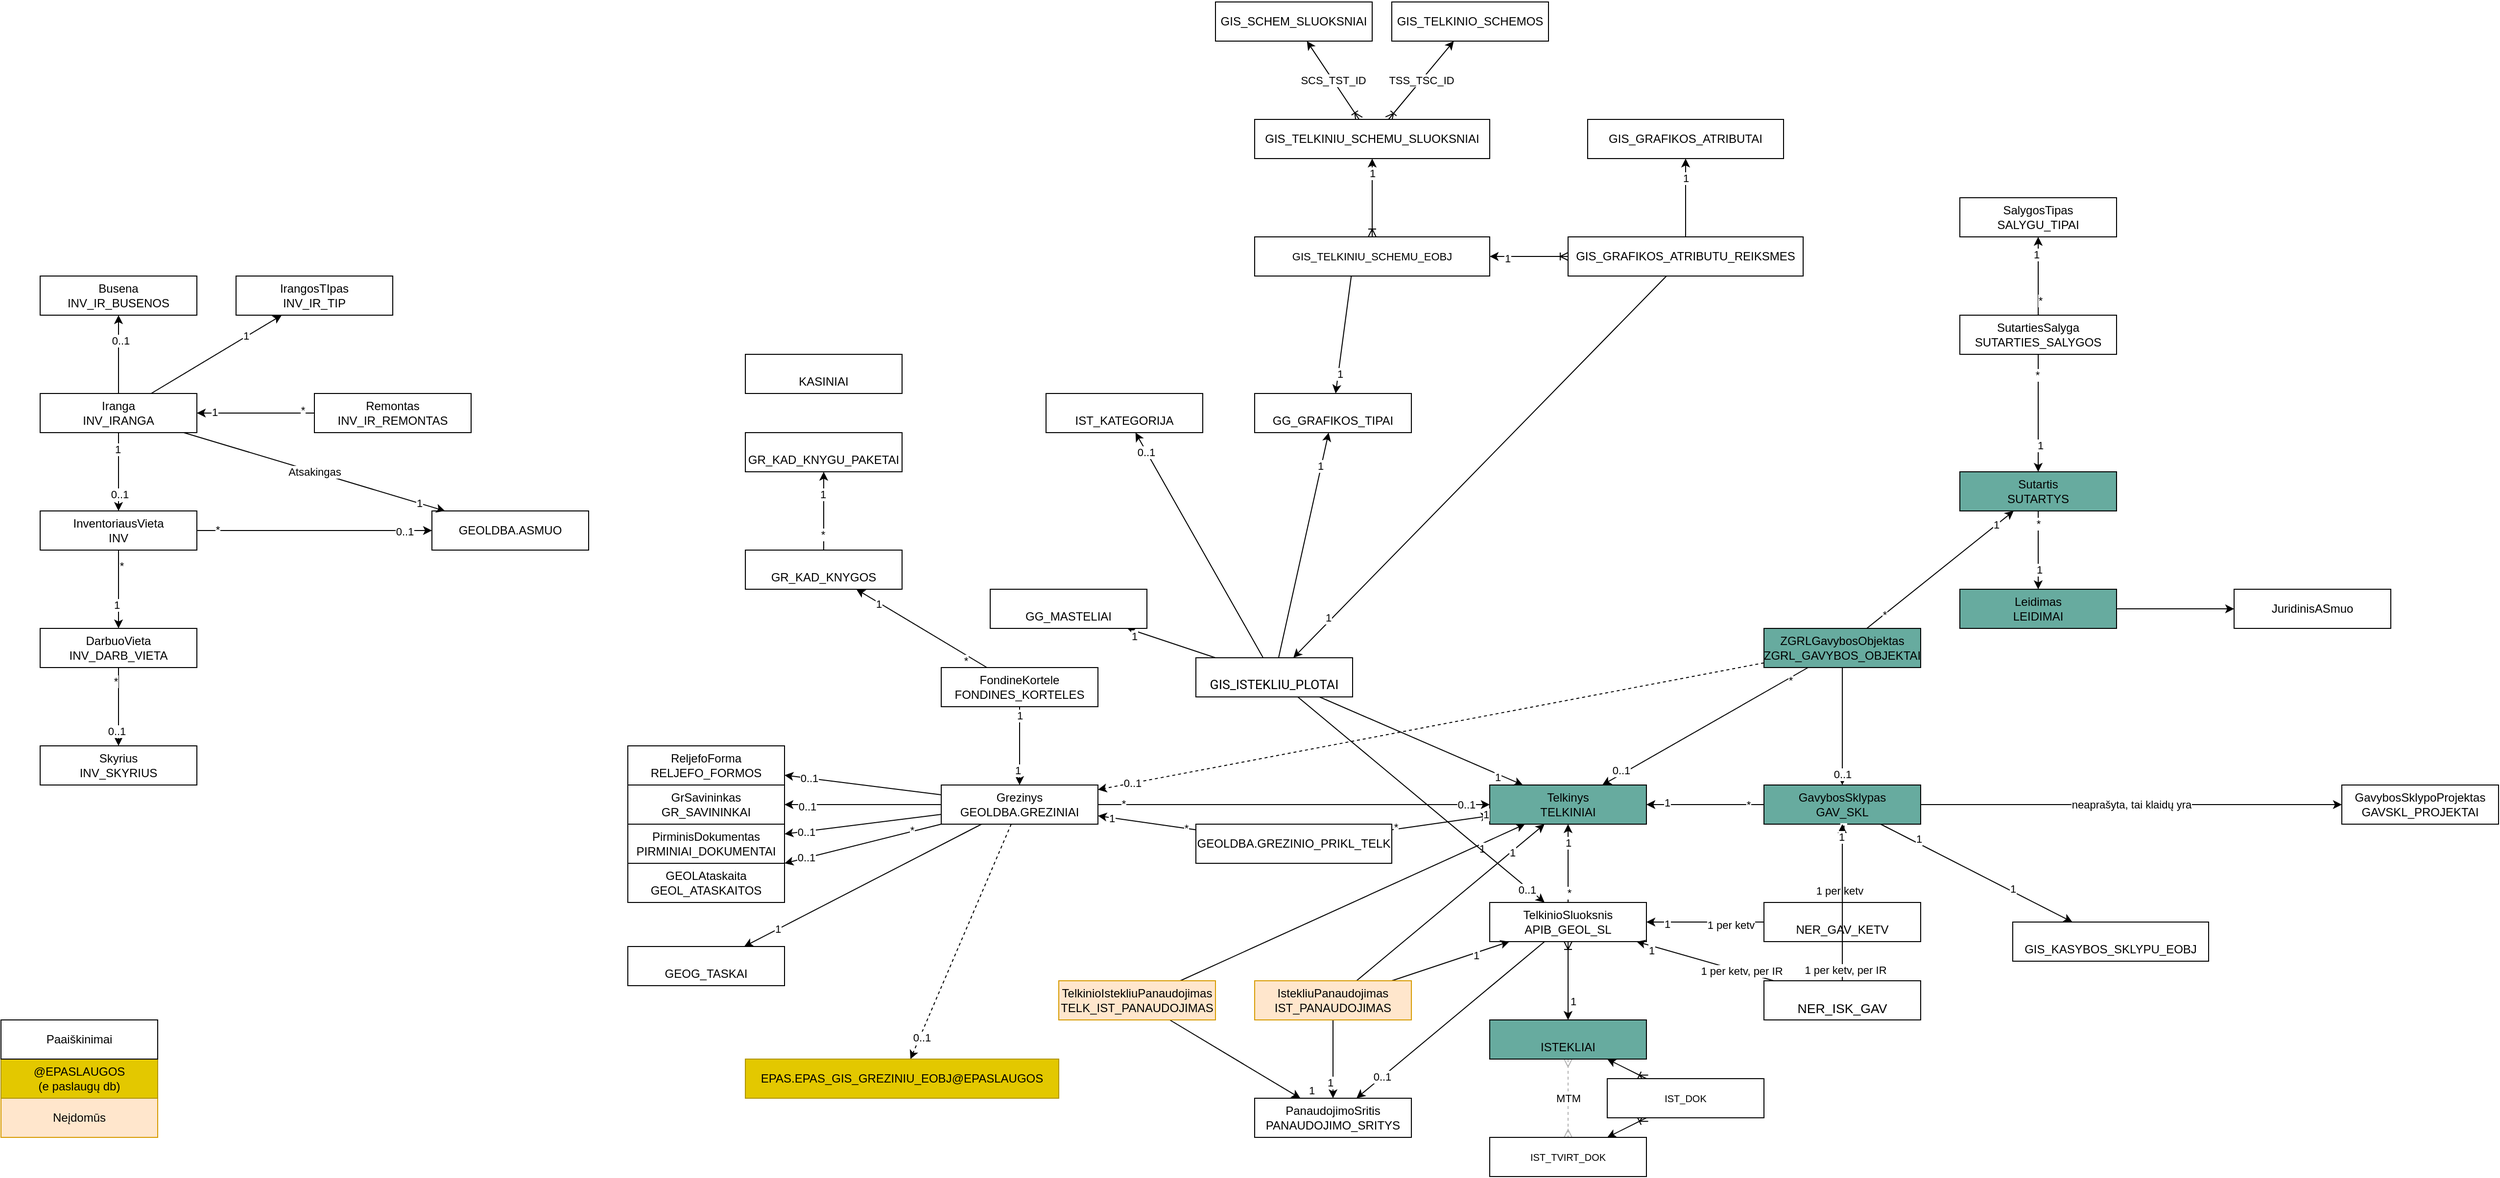 <mxfile version="22.0.2" type="device" pages="5">
  <diagram id="RJq81odWagGWYMk8DoX-" name="OracleTest">
    <mxGraphModel dx="3072" dy="1997" grid="1" gridSize="10" guides="1" tooltips="1" connect="1" arrows="1" fold="1" page="1" pageScale="1" pageWidth="827" pageHeight="1169" math="0" shadow="0">
      <root>
        <mxCell id="0" />
        <mxCell id="1" parent="0" />
        <mxCell id="C-KEdKk6GMEc_oToRVp4-4" style="rounded=0;orthogonalLoop=1;jettySize=auto;html=1;" parent="1" source="C-KEdKk6GMEc_oToRVp4-1" target="C-KEdKk6GMEc_oToRVp4-3" edge="1">
          <mxGeometry relative="1" as="geometry" />
        </mxCell>
        <mxCell id="C-KEdKk6GMEc_oToRVp4-5" value="1" style="edgeLabel;html=1;align=center;verticalAlign=middle;resizable=0;points=[];" parent="C-KEdKk6GMEc_oToRVp4-4" connectable="0" vertex="1">
          <mxGeometry x="0.66" y="-2" relative="1" as="geometry">
            <mxPoint as="offset" />
          </mxGeometry>
        </mxCell>
        <mxCell id="C-KEdKk6GMEc_oToRVp4-6" value="*" style="edgeLabel;html=1;align=center;verticalAlign=middle;resizable=0;points=[];" parent="C-KEdKk6GMEc_oToRVp4-4" connectable="0" vertex="1">
          <mxGeometry x="-0.732" relative="1" as="geometry">
            <mxPoint as="offset" />
          </mxGeometry>
        </mxCell>
        <mxCell id="JQ7bCeUTvp_JZ_omsq3h-2" style="edgeStyle=none;rounded=0;orthogonalLoop=1;jettySize=auto;html=1;" parent="1" source="C-KEdKk6GMEc_oToRVp4-1" target="JQ7bCeUTvp_JZ_omsq3h-1" edge="1">
          <mxGeometry relative="1" as="geometry" />
        </mxCell>
        <mxCell id="JQ7bCeUTvp_JZ_omsq3h-3" value="1" style="edgeLabel;html=1;align=center;verticalAlign=middle;resizable=0;points=[];" parent="JQ7bCeUTvp_JZ_omsq3h-2" vertex="1" connectable="0">
          <mxGeometry x="0.375" y="3" relative="1" as="geometry">
            <mxPoint x="-1" as="offset" />
          </mxGeometry>
        </mxCell>
        <mxCell id="JQ7bCeUTvp_JZ_omsq3h-4" value="1" style="edgeLabel;html=1;align=center;verticalAlign=middle;resizable=0;points=[];" parent="JQ7bCeUTvp_JZ_omsq3h-2" vertex="1" connectable="0">
          <mxGeometry x="-0.625" y="4" relative="1" as="geometry">
            <mxPoint as="offset" />
          </mxGeometry>
        </mxCell>
        <mxCell id="JQ7bCeUTvp_JZ_omsq3h-6" value="neaprašyta, tai klaidų yra" style="edgeStyle=none;rounded=0;orthogonalLoop=1;jettySize=auto;html=1;" parent="1" source="C-KEdKk6GMEc_oToRVp4-1" target="JQ7bCeUTvp_JZ_omsq3h-5" edge="1">
          <mxGeometry relative="1" as="geometry" />
        </mxCell>
        <mxCell id="C-KEdKk6GMEc_oToRVp4-1" value="GavybosSklypas&lt;br&gt;GAV_SKL" style="rounded=0;whiteSpace=wrap;html=1;fillColor=#67AB9F;" parent="1" vertex="1">
          <mxGeometry x="160" y="360" width="160" height="40" as="geometry" />
        </mxCell>
        <mxCell id="80BzJKnQ0LXaIV1N4she-2" style="edgeStyle=orthogonalEdgeStyle;rounded=0;orthogonalLoop=1;jettySize=auto;html=1;" parent="1" source="C-KEdKk6GMEc_oToRVp4-2" target="80BzJKnQ0LXaIV1N4she-1" edge="1">
          <mxGeometry relative="1" as="geometry" />
        </mxCell>
        <mxCell id="C-KEdKk6GMEc_oToRVp4-2" value="Leidimas&lt;br&gt;LEIDIMAI" style="rounded=0;whiteSpace=wrap;html=1;fillColor=#67AB9F;" parent="1" vertex="1">
          <mxGeometry x="360" y="160" width="160" height="40" as="geometry" />
        </mxCell>
        <mxCell id="C-KEdKk6GMEc_oToRVp4-3" value="Telkinys&lt;br&gt;TELKINIAI" style="rounded=0;whiteSpace=wrap;html=1;fillColor=#67AB9F;" parent="1" vertex="1">
          <mxGeometry x="-120" y="360" width="160" height="40" as="geometry" />
        </mxCell>
        <mxCell id="C-KEdKk6GMEc_oToRVp4-11" style="edgeStyle=none;rounded=0;orthogonalLoop=1;jettySize=auto;html=1;" parent="1" source="C-KEdKk6GMEc_oToRVp4-9" target="C-KEdKk6GMEc_oToRVp4-2" edge="1">
          <mxGeometry relative="1" as="geometry" />
        </mxCell>
        <mxCell id="C-KEdKk6GMEc_oToRVp4-13" value="1" style="edgeLabel;html=1;align=center;verticalAlign=middle;resizable=0;points=[];" parent="C-KEdKk6GMEc_oToRVp4-11" connectable="0" vertex="1">
          <mxGeometry x="0.5" y="1" relative="1" as="geometry">
            <mxPoint as="offset" />
          </mxGeometry>
        </mxCell>
        <mxCell id="C-KEdKk6GMEc_oToRVp4-14" value="*" style="edgeLabel;html=1;align=center;verticalAlign=middle;resizable=0;points=[];" parent="C-KEdKk6GMEc_oToRVp4-11" connectable="0" vertex="1">
          <mxGeometry x="-0.675" relative="1" as="geometry">
            <mxPoint as="offset" />
          </mxGeometry>
        </mxCell>
        <mxCell id="C-KEdKk6GMEc_oToRVp4-9" value="Sutartis&lt;br&gt;SUTARTYS" style="rounded=0;whiteSpace=wrap;html=1;fillColor=#67AB9F;" parent="1" vertex="1">
          <mxGeometry x="360" y="40" width="160" height="40" as="geometry" />
        </mxCell>
        <mxCell id="k0cfhVS9JutZBm37WCGS-2" style="edgeStyle=none;rounded=0;orthogonalLoop=1;jettySize=auto;html=1;" parent="1" source="k0cfhVS9JutZBm37WCGS-1" target="C-KEdKk6GMEc_oToRVp4-9" edge="1">
          <mxGeometry relative="1" as="geometry" />
        </mxCell>
        <mxCell id="k0cfhVS9JutZBm37WCGS-3" value="1" style="edgeLabel;html=1;align=center;verticalAlign=middle;resizable=0;points=[];" parent="k0cfhVS9JutZBm37WCGS-2" connectable="0" vertex="1">
          <mxGeometry x="0.55" y="2" relative="1" as="geometry">
            <mxPoint as="offset" />
          </mxGeometry>
        </mxCell>
        <mxCell id="k0cfhVS9JutZBm37WCGS-4" value="*" style="edgeLabel;html=1;align=center;verticalAlign=middle;resizable=0;points=[];" parent="k0cfhVS9JutZBm37WCGS-2" connectable="0" vertex="1">
          <mxGeometry x="-0.65" y="-1" relative="1" as="geometry">
            <mxPoint as="offset" />
          </mxGeometry>
        </mxCell>
        <mxCell id="k0cfhVS9JutZBm37WCGS-5" style="edgeStyle=none;rounded=0;orthogonalLoop=1;jettySize=auto;html=1;" parent="1" source="k0cfhVS9JutZBm37WCGS-1" target="k0cfhVS9JutZBm37WCGS-6" edge="1">
          <mxGeometry relative="1" as="geometry">
            <mxPoint x="420" y="-70" as="targetPoint" />
          </mxGeometry>
        </mxCell>
        <mxCell id="k0cfhVS9JutZBm37WCGS-7" value="1" style="edgeLabel;html=1;align=center;verticalAlign=middle;resizable=0;points=[];" parent="k0cfhVS9JutZBm37WCGS-5" connectable="0" vertex="1">
          <mxGeometry x="0.55" y="2" relative="1" as="geometry">
            <mxPoint as="offset" />
          </mxGeometry>
        </mxCell>
        <mxCell id="WRcN8pxLSRmsKTQpNNSF-1" value="*" style="edgeLabel;html=1;align=center;verticalAlign=middle;resizable=0;points=[];" parent="k0cfhVS9JutZBm37WCGS-5" vertex="1" connectable="0">
          <mxGeometry x="-0.625" y="-2" relative="1" as="geometry">
            <mxPoint as="offset" />
          </mxGeometry>
        </mxCell>
        <mxCell id="k0cfhVS9JutZBm37WCGS-1" value="SutartiesSalyga&lt;br&gt;SUTARTIES_SALYGOS" style="rounded=0;whiteSpace=wrap;html=1;" parent="1" vertex="1">
          <mxGeometry x="360" y="-120" width="160" height="40" as="geometry" />
        </mxCell>
        <mxCell id="k0cfhVS9JutZBm37WCGS-6" value="SalygosTipas&lt;br&gt;SALYGU_TIPAI" style="rounded=0;whiteSpace=wrap;html=1;" parent="1" vertex="1">
          <mxGeometry x="360" y="-240" width="160" height="40" as="geometry" />
        </mxCell>
        <mxCell id="XHIUvdPmWeHCvprRNNJV-2" style="rounded=0;orthogonalLoop=1;jettySize=auto;html=1;" parent="1" source="XHIUvdPmWeHCvprRNNJV-1" target="C-KEdKk6GMEc_oToRVp4-9" edge="1">
          <mxGeometry relative="1" as="geometry" />
        </mxCell>
        <mxCell id="XHIUvdPmWeHCvprRNNJV-3" value="1" style="edgeLabel;html=1;align=center;verticalAlign=middle;resizable=0;points=[];" parent="XHIUvdPmWeHCvprRNNJV-2" vertex="1" connectable="0">
          <mxGeometry x="0.763" y="1" relative="1" as="geometry">
            <mxPoint as="offset" />
          </mxGeometry>
        </mxCell>
        <mxCell id="En-ruGVUR-2Z8nilQ0Ws-5" value="*" style="edgeLabel;html=1;align=center;verticalAlign=middle;resizable=0;points=[];" parent="XHIUvdPmWeHCvprRNNJV-2" vertex="1" connectable="0">
          <mxGeometry x="-0.762" relative="1" as="geometry">
            <mxPoint as="offset" />
          </mxGeometry>
        </mxCell>
        <mxCell id="XHIUvdPmWeHCvprRNNJV-4" style="edgeStyle=none;rounded=0;orthogonalLoop=1;jettySize=auto;html=1;" parent="1" source="XHIUvdPmWeHCvprRNNJV-1" target="C-KEdKk6GMEc_oToRVp4-1" edge="1">
          <mxGeometry relative="1" as="geometry" />
        </mxCell>
        <mxCell id="XHIUvdPmWeHCvprRNNJV-5" value="0..1" style="edgeLabel;html=1;align=center;verticalAlign=middle;resizable=0;points=[];" parent="XHIUvdPmWeHCvprRNNJV-4" vertex="1" connectable="0">
          <mxGeometry x="0.813" relative="1" as="geometry">
            <mxPoint as="offset" />
          </mxGeometry>
        </mxCell>
        <mxCell id="XHIUvdPmWeHCvprRNNJV-6" style="edgeStyle=none;rounded=0;orthogonalLoop=1;jettySize=auto;html=1;" parent="1" source="XHIUvdPmWeHCvprRNNJV-1" target="C-KEdKk6GMEc_oToRVp4-3" edge="1">
          <mxGeometry relative="1" as="geometry" />
        </mxCell>
        <mxCell id="XHIUvdPmWeHCvprRNNJV-7" value="0..1" style="edgeLabel;html=1;align=center;verticalAlign=middle;resizable=0;points=[];" parent="XHIUvdPmWeHCvprRNNJV-6" vertex="1" connectable="0">
          <mxGeometry x="0.808" y="-4" relative="1" as="geometry">
            <mxPoint as="offset" />
          </mxGeometry>
        </mxCell>
        <mxCell id="En-ruGVUR-2Z8nilQ0Ws-4" value="*" style="edgeLabel;html=1;align=center;verticalAlign=middle;resizable=0;points=[];" parent="XHIUvdPmWeHCvprRNNJV-6" vertex="1" connectable="0">
          <mxGeometry x="-0.82" y="2" relative="1" as="geometry">
            <mxPoint as="offset" />
          </mxGeometry>
        </mxCell>
        <mxCell id="PvTM-O65Go6LTVa5dPSG-11" style="edgeStyle=none;rounded=0;orthogonalLoop=1;jettySize=auto;html=1;dashed=1;" parent="1" source="XHIUvdPmWeHCvprRNNJV-1" target="J52NK-qb6-ao-AbenTiG-1" edge="1">
          <mxGeometry relative="1" as="geometry" />
        </mxCell>
        <mxCell id="PvTM-O65Go6LTVa5dPSG-12" value="0..1" style="edgeLabel;html=1;align=center;verticalAlign=middle;resizable=0;points=[];" parent="PvTM-O65Go6LTVa5dPSG-11" vertex="1" connectable="0">
          <mxGeometry x="0.897" relative="1" as="geometry">
            <mxPoint as="offset" />
          </mxGeometry>
        </mxCell>
        <mxCell id="XHIUvdPmWeHCvprRNNJV-1" value="ZGRLGavybosObjektas&lt;br&gt;ZGRL_GAVYBOS_OBJEKTAI" style="rounded=0;whiteSpace=wrap;html=1;fillColor=#67AB9F;" parent="1" vertex="1">
          <mxGeometry x="160" y="200" width="160" height="40" as="geometry" />
        </mxCell>
        <mxCell id="En-ruGVUR-2Z8nilQ0Ws-14" value="PanaudojimoSritis&lt;br&gt;PANAUDOJIMO_SRITYS" style="rounded=0;whiteSpace=wrap;html=1;" parent="1" vertex="1">
          <mxGeometry x="-360" y="680" width="160" height="40" as="geometry" />
        </mxCell>
        <mxCell id="En-ruGVUR-2Z8nilQ0Ws-19" style="edgeStyle=none;rounded=0;orthogonalLoop=1;jettySize=auto;html=1;" parent="1" source="En-ruGVUR-2Z8nilQ0Ws-18" target="C-KEdKk6GMEc_oToRVp4-3" edge="1">
          <mxGeometry relative="1" as="geometry" />
        </mxCell>
        <mxCell id="En-ruGVUR-2Z8nilQ0Ws-20" value="1" style="edgeLabel;html=1;align=center;verticalAlign=middle;resizable=0;points=[];" parent="En-ruGVUR-2Z8nilQ0Ws-19" vertex="1" connectable="0">
          <mxGeometry x="0.941" relative="1" as="geometry">
            <mxPoint y="16" as="offset" />
          </mxGeometry>
        </mxCell>
        <mxCell id="PvTM-O65Go6LTVa5dPSG-13" value="*" style="edgeLabel;html=1;align=center;verticalAlign=middle;resizable=0;points=[];" parent="En-ruGVUR-2Z8nilQ0Ws-19" vertex="1" connectable="0">
          <mxGeometry x="-0.738" y="-1" relative="1" as="geometry">
            <mxPoint as="offset" />
          </mxGeometry>
        </mxCell>
        <mxCell id="En-ruGVUR-2Z8nilQ0Ws-21" style="edgeStyle=none;rounded=0;orthogonalLoop=1;jettySize=auto;html=1;" parent="1" source="En-ruGVUR-2Z8nilQ0Ws-18" target="En-ruGVUR-2Z8nilQ0Ws-14" edge="1">
          <mxGeometry relative="1" as="geometry" />
        </mxCell>
        <mxCell id="En-ruGVUR-2Z8nilQ0Ws-22" value="0..1" style="edgeLabel;html=1;align=center;verticalAlign=middle;resizable=0;points=[];" parent="En-ruGVUR-2Z8nilQ0Ws-21" vertex="1" connectable="0">
          <mxGeometry x="0.73" y="-1" relative="1" as="geometry">
            <mxPoint as="offset" />
          </mxGeometry>
        </mxCell>
        <mxCell id="AtK7Ho86W4Agwor8T8OV-2" style="rounded=0;orthogonalLoop=1;jettySize=auto;html=1;startArrow=ERoneToMany;startFill=0;" parent="1" source="En-ruGVUR-2Z8nilQ0Ws-18" target="AtK7Ho86W4Agwor8T8OV-1" edge="1">
          <mxGeometry relative="1" as="geometry" />
        </mxCell>
        <mxCell id="AtK7Ho86W4Agwor8T8OV-3" value="1" style="edgeLabel;html=1;align=center;verticalAlign=middle;resizable=0;points=[];" parent="AtK7Ho86W4Agwor8T8OV-2" vertex="1" connectable="0">
          <mxGeometry x="0.518" y="5" relative="1" as="geometry">
            <mxPoint as="offset" />
          </mxGeometry>
        </mxCell>
        <mxCell id="En-ruGVUR-2Z8nilQ0Ws-18" value="TelkinioSluoksnis&lt;br&gt;APIB_GEOL_SL" style="rounded=0;whiteSpace=wrap;html=1;" parent="1" vertex="1">
          <mxGeometry x="-120" y="480" width="160" height="40" as="geometry" />
        </mxCell>
        <mxCell id="En-ruGVUR-2Z8nilQ0Ws-24" style="edgeStyle=none;rounded=0;orthogonalLoop=1;jettySize=auto;html=1;" parent="1" source="En-ruGVUR-2Z8nilQ0Ws-23" target="En-ruGVUR-2Z8nilQ0Ws-14" edge="1">
          <mxGeometry relative="1" as="geometry" />
        </mxCell>
        <mxCell id="En-ruGVUR-2Z8nilQ0Ws-27" value="1" style="edgeLabel;html=1;align=center;verticalAlign=middle;resizable=0;points=[];" parent="En-ruGVUR-2Z8nilQ0Ws-24" vertex="1" connectable="0">
          <mxGeometry x="0.425" y="-1" relative="1" as="geometry">
            <mxPoint x="50" y="14" as="offset" />
          </mxGeometry>
        </mxCell>
        <mxCell id="En-ruGVUR-2Z8nilQ0Ws-25" style="edgeStyle=none;rounded=0;orthogonalLoop=1;jettySize=auto;html=1;" parent="1" source="En-ruGVUR-2Z8nilQ0Ws-23" target="C-KEdKk6GMEc_oToRVp4-3" edge="1">
          <mxGeometry relative="1" as="geometry" />
        </mxCell>
        <mxCell id="En-ruGVUR-2Z8nilQ0Ws-26" value="1" style="edgeLabel;html=1;align=center;verticalAlign=middle;resizable=0;points=[];" parent="En-ruGVUR-2Z8nilQ0Ws-25" vertex="1" connectable="0">
          <mxGeometry x="0.741" y="-4" relative="1" as="geometry">
            <mxPoint as="offset" />
          </mxGeometry>
        </mxCell>
        <mxCell id="En-ruGVUR-2Z8nilQ0Ws-23" value="TelkinioIstekliuPanaudojimas&lt;br&gt;TELK_IST_PANAUDOJIMAS" style="rounded=0;whiteSpace=wrap;html=1;fillColor=#ffe6cc;strokeColor=#d79b00;" parent="1" vertex="1">
          <mxGeometry x="-560" y="560" width="160" height="40" as="geometry" />
        </mxCell>
        <mxCell id="En-ruGVUR-2Z8nilQ0Ws-29" style="edgeStyle=none;rounded=0;orthogonalLoop=1;jettySize=auto;html=1;" parent="1" source="En-ruGVUR-2Z8nilQ0Ws-28" target="C-KEdKk6GMEc_oToRVp4-3" edge="1">
          <mxGeometry relative="1" as="geometry" />
        </mxCell>
        <mxCell id="En-ruGVUR-2Z8nilQ0Ws-30" value="1" style="edgeLabel;html=1;align=center;verticalAlign=middle;resizable=0;points=[];" parent="En-ruGVUR-2Z8nilQ0Ws-29" vertex="1" connectable="0">
          <mxGeometry x="0.644" y="-1" relative="1" as="geometry">
            <mxPoint as="offset" />
          </mxGeometry>
        </mxCell>
        <mxCell id="En-ruGVUR-2Z8nilQ0Ws-33" style="edgeStyle=none;rounded=0;orthogonalLoop=1;jettySize=auto;html=1;" parent="1" source="En-ruGVUR-2Z8nilQ0Ws-28" target="En-ruGVUR-2Z8nilQ0Ws-14" edge="1">
          <mxGeometry relative="1" as="geometry" />
        </mxCell>
        <mxCell id="En-ruGVUR-2Z8nilQ0Ws-34" value="1" style="edgeLabel;html=1;align=center;verticalAlign=middle;resizable=0;points=[];" parent="En-ruGVUR-2Z8nilQ0Ws-33" vertex="1" connectable="0">
          <mxGeometry x="0.695" y="-3" relative="1" as="geometry">
            <mxPoint y="-4" as="offset" />
          </mxGeometry>
        </mxCell>
        <mxCell id="En-ruGVUR-2Z8nilQ0Ws-38" style="edgeStyle=none;rounded=0;orthogonalLoop=1;jettySize=auto;html=1;" parent="1" source="En-ruGVUR-2Z8nilQ0Ws-28" target="En-ruGVUR-2Z8nilQ0Ws-18" edge="1">
          <mxGeometry relative="1" as="geometry" />
        </mxCell>
        <mxCell id="En-ruGVUR-2Z8nilQ0Ws-39" value="1" style="edgeLabel;html=1;align=center;verticalAlign=middle;resizable=0;points=[];" parent="En-ruGVUR-2Z8nilQ0Ws-38" vertex="1" connectable="0">
          <mxGeometry x="0.425" y="-2" relative="1" as="geometry">
            <mxPoint as="offset" />
          </mxGeometry>
        </mxCell>
        <mxCell id="En-ruGVUR-2Z8nilQ0Ws-28" value="IstekliuPanaudojimas&lt;br&gt;IST_PANAUDOJIMAS" style="rounded=0;whiteSpace=wrap;html=1;fillColor=#ffe6cc;strokeColor=#d79b00;" parent="1" vertex="1">
          <mxGeometry x="-360" y="560" width="160" height="40" as="geometry" />
        </mxCell>
        <mxCell id="JQ7bCeUTvp_JZ_omsq3h-1" value="&lt;br&gt;GIS_KASYBOS_SKLYPU_EOBJ" style="rounded=0;whiteSpace=wrap;html=1;" parent="1" vertex="1">
          <mxGeometry x="414" y="500" width="200" height="40" as="geometry" />
        </mxCell>
        <mxCell id="JQ7bCeUTvp_JZ_omsq3h-5" value="GavybosSklypoProjektas&lt;br&gt;GAVSKL_PROJEKTAI" style="rounded=0;whiteSpace=wrap;html=1;" parent="1" vertex="1">
          <mxGeometry x="750" y="360" width="160" height="40" as="geometry" />
        </mxCell>
        <mxCell id="J52NK-qb6-ao-AbenTiG-16" style="edgeStyle=none;rounded=0;orthogonalLoop=1;jettySize=auto;html=1;" parent="1" source="J52NK-qb6-ao-AbenTiG-1" target="J52NK-qb6-ao-AbenTiG-15" edge="1">
          <mxGeometry relative="1" as="geometry" />
        </mxCell>
        <mxCell id="J52NK-qb6-ao-AbenTiG-17" value="0..1" style="edgeLabel;html=1;align=center;verticalAlign=middle;resizable=0;points=[];" parent="J52NK-qb6-ao-AbenTiG-16" vertex="1" connectable="0">
          <mxGeometry x="0.727" y="-1" relative="1" as="geometry">
            <mxPoint as="offset" />
          </mxGeometry>
        </mxCell>
        <mxCell id="J52NK-qb6-ao-AbenTiG-37" value="*" style="edgeLabel;html=1;align=center;verticalAlign=middle;resizable=0;points=[];" parent="J52NK-qb6-ao-AbenTiG-16" vertex="1" connectable="0">
          <mxGeometry x="-0.625" y="-2" relative="1" as="geometry">
            <mxPoint as="offset" />
          </mxGeometry>
        </mxCell>
        <mxCell id="J52NK-qb6-ao-AbenTiG-26" style="edgeStyle=none;rounded=0;orthogonalLoop=1;jettySize=auto;html=1;" parent="1" source="J52NK-qb6-ao-AbenTiG-1" target="J52NK-qb6-ao-AbenTiG-25" edge="1">
          <mxGeometry relative="1" as="geometry" />
        </mxCell>
        <mxCell id="J52NK-qb6-ao-AbenTiG-27" value="1" style="edgeLabel;html=1;align=center;verticalAlign=middle;resizable=0;points=[];" parent="J52NK-qb6-ao-AbenTiG-26" vertex="1" connectable="0">
          <mxGeometry x="0.715" y="-1" relative="1" as="geometry">
            <mxPoint as="offset" />
          </mxGeometry>
        </mxCell>
        <mxCell id="J52NK-qb6-ao-AbenTiG-29" style="edgeStyle=none;rounded=0;orthogonalLoop=1;jettySize=auto;html=1;" parent="1" source="J52NK-qb6-ao-AbenTiG-1" target="J52NK-qb6-ao-AbenTiG-28" edge="1">
          <mxGeometry relative="1" as="geometry" />
        </mxCell>
        <mxCell id="J52NK-qb6-ao-AbenTiG-30" value="0..1" style="edgeLabel;html=1;align=center;verticalAlign=middle;resizable=0;points=[];" parent="J52NK-qb6-ao-AbenTiG-29" vertex="1" connectable="0">
          <mxGeometry x="0.694" relative="1" as="geometry">
            <mxPoint as="offset" />
          </mxGeometry>
        </mxCell>
        <mxCell id="J52NK-qb6-ao-AbenTiG-32" style="edgeStyle=none;rounded=0;orthogonalLoop=1;jettySize=auto;html=1;" parent="1" source="J52NK-qb6-ao-AbenTiG-1" target="J52NK-qb6-ao-AbenTiG-31" edge="1">
          <mxGeometry relative="1" as="geometry" />
        </mxCell>
        <mxCell id="J52NK-qb6-ao-AbenTiG-33" value="0..1" style="edgeLabel;html=1;align=center;verticalAlign=middle;resizable=0;points=[];" parent="J52NK-qb6-ao-AbenTiG-32" vertex="1" connectable="0">
          <mxGeometry x="0.713" y="2" relative="1" as="geometry">
            <mxPoint as="offset" />
          </mxGeometry>
        </mxCell>
        <mxCell id="J52NK-qb6-ao-AbenTiG-35" style="edgeStyle=none;rounded=0;orthogonalLoop=1;jettySize=auto;html=1;" parent="1" source="J52NK-qb6-ao-AbenTiG-1" target="J52NK-qb6-ao-AbenTiG-34" edge="1">
          <mxGeometry relative="1" as="geometry" />
        </mxCell>
        <mxCell id="J52NK-qb6-ao-AbenTiG-36" value="0..1" style="edgeLabel;html=1;align=center;verticalAlign=middle;resizable=0;points=[];" parent="J52NK-qb6-ao-AbenTiG-35" vertex="1" connectable="0">
          <mxGeometry x="0.726" y="1" relative="1" as="geometry">
            <mxPoint as="offset" />
          </mxGeometry>
        </mxCell>
        <mxCell id="J52NK-qb6-ao-AbenTiG-38" style="edgeStyle=none;rounded=0;orthogonalLoop=1;jettySize=auto;html=1;" parent="1" source="J52NK-qb6-ao-AbenTiG-1" target="C-KEdKk6GMEc_oToRVp4-3" edge="1">
          <mxGeometry relative="1" as="geometry" />
        </mxCell>
        <mxCell id="J52NK-qb6-ao-AbenTiG-39" value="0..1" style="edgeLabel;html=1;align=center;verticalAlign=middle;resizable=0;points=[];" parent="J52NK-qb6-ao-AbenTiG-38" vertex="1" connectable="0">
          <mxGeometry x="0.88" relative="1" as="geometry">
            <mxPoint as="offset" />
          </mxGeometry>
        </mxCell>
        <mxCell id="J52NK-qb6-ao-AbenTiG-40" value="*" style="edgeLabel;html=1;align=center;verticalAlign=middle;resizable=0;points=[];" parent="J52NK-qb6-ao-AbenTiG-38" vertex="1" connectable="0">
          <mxGeometry x="-0.87" y="1" relative="1" as="geometry">
            <mxPoint as="offset" />
          </mxGeometry>
        </mxCell>
        <mxCell id="4p9sx1P8RKTgf1EZ6Ca8-3" style="rounded=0;orthogonalLoop=1;jettySize=auto;html=1;dashed=1;" parent="1" source="J52NK-qb6-ao-AbenTiG-1" target="4p9sx1P8RKTgf1EZ6Ca8-1" edge="1">
          <mxGeometry relative="1" as="geometry" />
        </mxCell>
        <mxCell id="4p9sx1P8RKTgf1EZ6Ca8-4" value="0..1" style="edgeLabel;html=1;align=center;verticalAlign=middle;resizable=0;points=[];" parent="4p9sx1P8RKTgf1EZ6Ca8-3" vertex="1" connectable="0">
          <mxGeometry x="0.806" y="1" relative="1" as="geometry">
            <mxPoint as="offset" />
          </mxGeometry>
        </mxCell>
        <mxCell id="J52NK-qb6-ao-AbenTiG-1" value="Grezinys&lt;br&gt;GEOLDBA.GREZINIAI" style="rounded=0;whiteSpace=wrap;html=1;" parent="1" vertex="1">
          <mxGeometry x="-680" y="360" width="160" height="40" as="geometry" />
        </mxCell>
        <mxCell id="J52NK-qb6-ao-AbenTiG-3" style="rounded=0;orthogonalLoop=1;jettySize=auto;html=1;" parent="1" source="J52NK-qb6-ao-AbenTiG-2" target="J52NK-qb6-ao-AbenTiG-1" edge="1">
          <mxGeometry relative="1" as="geometry" />
        </mxCell>
        <mxCell id="J52NK-qb6-ao-AbenTiG-4" value="1" style="edgeLabel;html=1;align=center;verticalAlign=middle;resizable=0;points=[];" parent="J52NK-qb6-ao-AbenTiG-3" vertex="1" connectable="0">
          <mxGeometry x="0.615" y="-2" relative="1" as="geometry">
            <mxPoint as="offset" />
          </mxGeometry>
        </mxCell>
        <mxCell id="J52NK-qb6-ao-AbenTiG-5" value="1" style="edgeLabel;html=1;align=center;verticalAlign=middle;resizable=0;points=[];" parent="J52NK-qb6-ao-AbenTiG-3" vertex="1" connectable="0">
          <mxGeometry x="-0.783" relative="1" as="geometry">
            <mxPoint as="offset" />
          </mxGeometry>
        </mxCell>
        <mxCell id="J52NK-qb6-ao-AbenTiG-8" style="edgeStyle=none;rounded=0;orthogonalLoop=1;jettySize=auto;html=1;" parent="1" source="J52NK-qb6-ao-AbenTiG-2" target="J52NK-qb6-ao-AbenTiG-7" edge="1">
          <mxGeometry relative="1" as="geometry" />
        </mxCell>
        <mxCell id="J52NK-qb6-ao-AbenTiG-9" value="1" style="edgeLabel;html=1;align=center;verticalAlign=middle;resizable=0;points=[];" parent="J52NK-qb6-ao-AbenTiG-8" vertex="1" connectable="0">
          <mxGeometry x="0.659" y="1" relative="1" as="geometry">
            <mxPoint as="offset" />
          </mxGeometry>
        </mxCell>
        <mxCell id="J52NK-qb6-ao-AbenTiG-14" value="*" style="edgeLabel;html=1;align=center;verticalAlign=middle;resizable=0;points=[];" parent="J52NK-qb6-ao-AbenTiG-8" vertex="1" connectable="0">
          <mxGeometry x="-0.71" y="5" relative="1" as="geometry">
            <mxPoint as="offset" />
          </mxGeometry>
        </mxCell>
        <mxCell id="J52NK-qb6-ao-AbenTiG-2" value="FondineKortele&lt;br&gt;FONDINES_KORTELES" style="rounded=0;whiteSpace=wrap;html=1;" parent="1" vertex="1">
          <mxGeometry x="-680" y="240" width="160" height="40" as="geometry" />
        </mxCell>
        <mxCell id="J52NK-qb6-ao-AbenTiG-11" style="edgeStyle=none;rounded=0;orthogonalLoop=1;jettySize=auto;html=1;" parent="1" source="J52NK-qb6-ao-AbenTiG-7" target="J52NK-qb6-ao-AbenTiG-10" edge="1">
          <mxGeometry relative="1" as="geometry" />
        </mxCell>
        <mxCell id="J52NK-qb6-ao-AbenTiG-12" value="1" style="edgeLabel;html=1;align=center;verticalAlign=middle;resizable=0;points=[];" parent="J52NK-qb6-ao-AbenTiG-11" vertex="1" connectable="0">
          <mxGeometry x="0.43" y="1" relative="1" as="geometry">
            <mxPoint as="offset" />
          </mxGeometry>
        </mxCell>
        <mxCell id="J52NK-qb6-ao-AbenTiG-13" value="*" style="edgeLabel;html=1;align=center;verticalAlign=middle;resizable=0;points=[];" parent="J52NK-qb6-ao-AbenTiG-11" vertex="1" connectable="0">
          <mxGeometry x="-0.598" y="1" relative="1" as="geometry">
            <mxPoint as="offset" />
          </mxGeometry>
        </mxCell>
        <mxCell id="J52NK-qb6-ao-AbenTiG-7" value="&lt;br&gt;GR_KAD_KNYGOS" style="rounded=0;whiteSpace=wrap;html=1;" parent="1" vertex="1">
          <mxGeometry x="-880" y="120" width="160" height="40" as="geometry" />
        </mxCell>
        <mxCell id="J52NK-qb6-ao-AbenTiG-10" value="&lt;br&gt;GR_KAD_KNYGU_PAKETAI" style="rounded=0;whiteSpace=wrap;html=1;" parent="1" vertex="1">
          <mxGeometry x="-880" width="160" height="40" as="geometry" />
        </mxCell>
        <mxCell id="J52NK-qb6-ao-AbenTiG-15" value="GEOLAtaskaita&lt;br&gt;GEOL_ATASKAITOS" style="rounded=0;whiteSpace=wrap;html=1;" parent="1" vertex="1">
          <mxGeometry x="-1000" y="440" width="160" height="40" as="geometry" />
        </mxCell>
        <mxCell id="J52NK-qb6-ao-AbenTiG-19" style="edgeStyle=none;rounded=0;orthogonalLoop=1;jettySize=auto;html=1;" parent="1" source="J52NK-qb6-ao-AbenTiG-18" target="J52NK-qb6-ao-AbenTiG-1" edge="1">
          <mxGeometry relative="1" as="geometry" />
        </mxCell>
        <mxCell id="J52NK-qb6-ao-AbenTiG-20" value="*" style="edgeLabel;html=1;align=center;verticalAlign=middle;resizable=0;points=[];" parent="J52NK-qb6-ao-AbenTiG-19" vertex="1" connectable="0">
          <mxGeometry x="-0.794" relative="1" as="geometry">
            <mxPoint as="offset" />
          </mxGeometry>
        </mxCell>
        <mxCell id="J52NK-qb6-ao-AbenTiG-21" value="1" style="edgeLabel;html=1;align=center;verticalAlign=middle;resizable=0;points=[];" parent="J52NK-qb6-ao-AbenTiG-19" vertex="1" connectable="0">
          <mxGeometry x="0.724" relative="1" as="geometry">
            <mxPoint as="offset" />
          </mxGeometry>
        </mxCell>
        <mxCell id="J52NK-qb6-ao-AbenTiG-22" style="edgeStyle=none;rounded=0;orthogonalLoop=1;jettySize=auto;html=1;" parent="1" source="J52NK-qb6-ao-AbenTiG-18" target="C-KEdKk6GMEc_oToRVp4-3" edge="1">
          <mxGeometry relative="1" as="geometry" />
        </mxCell>
        <mxCell id="J52NK-qb6-ao-AbenTiG-23" value="1" style="edgeLabel;html=1;align=center;verticalAlign=middle;resizable=0;points=[];" parent="J52NK-qb6-ao-AbenTiG-22" vertex="1" connectable="0">
          <mxGeometry x="0.921" y="2" relative="1" as="geometry">
            <mxPoint as="offset" />
          </mxGeometry>
        </mxCell>
        <mxCell id="J52NK-qb6-ao-AbenTiG-24" value="*" style="edgeLabel;html=1;align=center;verticalAlign=middle;resizable=0;points=[];" parent="J52NK-qb6-ao-AbenTiG-22" vertex="1" connectable="0">
          <mxGeometry x="-0.92" y="2" relative="1" as="geometry">
            <mxPoint as="offset" />
          </mxGeometry>
        </mxCell>
        <mxCell id="J52NK-qb6-ao-AbenTiG-18" value="GEOLDBA.GREZINIO_PRIKL_TELK" style="rounded=0;whiteSpace=wrap;html=1;" parent="1" vertex="1">
          <mxGeometry x="-420" y="400" width="200" height="40" as="geometry" />
        </mxCell>
        <mxCell id="J52NK-qb6-ao-AbenTiG-25" value="&lt;br&gt;GEOG_TASKAI" style="rounded=0;whiteSpace=wrap;html=1;" parent="1" vertex="1">
          <mxGeometry x="-1000" y="525" width="160" height="40" as="geometry" />
        </mxCell>
        <mxCell id="J52NK-qb6-ao-AbenTiG-28" value="ReljefoForma&lt;br&gt;RELJEFO_FORMOS" style="rounded=0;whiteSpace=wrap;html=1;" parent="1" vertex="1">
          <mxGeometry x="-1000" y="320" width="160" height="40" as="geometry" />
        </mxCell>
        <mxCell id="J52NK-qb6-ao-AbenTiG-31" value="GrSavininkas&lt;br&gt;GR_SAVININKAI" style="rounded=0;whiteSpace=wrap;html=1;" parent="1" vertex="1">
          <mxGeometry x="-1000" y="360" width="160" height="40" as="geometry" />
        </mxCell>
        <mxCell id="J52NK-qb6-ao-AbenTiG-34" value="PirminisDokumentas&lt;br&gt;PIRMINIAI_DOKUMENTAI" style="rounded=0;whiteSpace=wrap;html=1;" parent="1" vertex="1">
          <mxGeometry x="-1000" y="400" width="160" height="40" as="geometry" />
        </mxCell>
        <mxCell id="PvTM-O65Go6LTVa5dPSG-3" style="rounded=0;orthogonalLoop=1;jettySize=auto;html=1;" parent="1" source="PvTM-O65Go6LTVa5dPSG-2" target="C-KEdKk6GMEc_oToRVp4-1" edge="1">
          <mxGeometry relative="1" as="geometry" />
        </mxCell>
        <mxCell id="PvTM-O65Go6LTVa5dPSG-4" value="1" style="edgeLabel;html=1;align=center;verticalAlign=middle;resizable=0;points=[];" parent="PvTM-O65Go6LTVa5dPSG-3" vertex="1" connectable="0">
          <mxGeometry x="0.871" y="-1" relative="1" as="geometry">
            <mxPoint as="offset" />
          </mxGeometry>
        </mxCell>
        <mxCell id="PvTM-O65Go6LTVa5dPSG-10" value="1 per ketv" style="edgeLabel;html=1;align=center;verticalAlign=middle;resizable=0;points=[];" parent="PvTM-O65Go6LTVa5dPSG-3" vertex="1" connectable="0">
          <mxGeometry x="-0.7" y="3" relative="1" as="geometry">
            <mxPoint as="offset" />
          </mxGeometry>
        </mxCell>
        <mxCell id="PvTM-O65Go6LTVa5dPSG-5" style="edgeStyle=none;rounded=0;orthogonalLoop=1;jettySize=auto;html=1;" parent="1" source="PvTM-O65Go6LTVa5dPSG-2" target="En-ruGVUR-2Z8nilQ0Ws-18" edge="1">
          <mxGeometry relative="1" as="geometry" />
        </mxCell>
        <mxCell id="PvTM-O65Go6LTVa5dPSG-6" value="1" style="edgeLabel;html=1;align=center;verticalAlign=middle;resizable=0;points=[];" parent="PvTM-O65Go6LTVa5dPSG-5" vertex="1" connectable="0">
          <mxGeometry x="0.65" y="2" relative="1" as="geometry">
            <mxPoint as="offset" />
          </mxGeometry>
        </mxCell>
        <mxCell id="PvTM-O65Go6LTVa5dPSG-9" value="1 per ketv" style="edgeLabel;html=1;align=center;verticalAlign=middle;resizable=0;points=[];" parent="PvTM-O65Go6LTVa5dPSG-5" vertex="1" connectable="0">
          <mxGeometry x="-0.78" y="4" relative="1" as="geometry">
            <mxPoint x="-21" y="-1" as="offset" />
          </mxGeometry>
        </mxCell>
        <mxCell id="PvTM-O65Go6LTVa5dPSG-2" value="&lt;br&gt;NER_GAV_KETV" style="rounded=0;whiteSpace=wrap;html=1;" parent="1" vertex="1">
          <mxGeometry x="160" y="480" width="160" height="40" as="geometry" />
        </mxCell>
        <mxCell id="w7UrFIz4nKhLQrEse0J6-3" style="edgeStyle=orthogonalEdgeStyle;rounded=0;orthogonalLoop=1;jettySize=auto;html=1;" parent="1" source="w7UrFIz4nKhLQrEse0J6-1" target="w7UrFIz4nKhLQrEse0J6-2" edge="1">
          <mxGeometry relative="1" as="geometry" />
        </mxCell>
        <mxCell id="w7UrFIz4nKhLQrEse0J6-6" value="0..1" style="edgeLabel;html=1;align=center;verticalAlign=middle;resizable=0;points=[];" parent="w7UrFIz4nKhLQrEse0J6-3" vertex="1" connectable="0">
          <mxGeometry x="0.768" y="-1" relative="1" as="geometry">
            <mxPoint as="offset" />
          </mxGeometry>
        </mxCell>
        <mxCell id="w7UrFIz4nKhLQrEse0J6-8" value="*" style="edgeLabel;html=1;align=center;verticalAlign=middle;resizable=0;points=[];" parent="w7UrFIz4nKhLQrEse0J6-3" vertex="1" connectable="0">
          <mxGeometry x="-0.829" y="1" relative="1" as="geometry">
            <mxPoint as="offset" />
          </mxGeometry>
        </mxCell>
        <mxCell id="w7UrFIz4nKhLQrEse0J6-5" style="rounded=0;orthogonalLoop=1;jettySize=auto;html=1;" parent="1" source="w7UrFIz4nKhLQrEse0J6-1" target="w7UrFIz4nKhLQrEse0J6-4" edge="1">
          <mxGeometry relative="1" as="geometry" />
        </mxCell>
        <mxCell id="w7UrFIz4nKhLQrEse0J6-7" value="1" style="edgeLabel;html=1;align=center;verticalAlign=middle;resizable=0;points=[];" parent="w7UrFIz4nKhLQrEse0J6-5" vertex="1" connectable="0">
          <mxGeometry x="0.395" y="-2" relative="1" as="geometry">
            <mxPoint as="offset" />
          </mxGeometry>
        </mxCell>
        <mxCell id="w7UrFIz4nKhLQrEse0J6-9" value="*" style="edgeLabel;html=1;align=center;verticalAlign=middle;resizable=0;points=[];" parent="w7UrFIz4nKhLQrEse0J6-5" vertex="1" connectable="0">
          <mxGeometry x="-0.605" y="3" relative="1" as="geometry">
            <mxPoint as="offset" />
          </mxGeometry>
        </mxCell>
        <mxCell id="w7UrFIz4nKhLQrEse0J6-1" value="InventoriausVieta&lt;br&gt;INV" style="rounded=0;whiteSpace=wrap;html=1;" parent="1" vertex="1">
          <mxGeometry x="-1600" y="80" width="160" height="40" as="geometry" />
        </mxCell>
        <mxCell id="w7UrFIz4nKhLQrEse0J6-2" value="GEOLDBA.ASMUO" style="rounded=0;whiteSpace=wrap;html=1;" parent="1" vertex="1">
          <mxGeometry x="-1200" y="80" width="160" height="40" as="geometry" />
        </mxCell>
        <mxCell id="w7UrFIz4nKhLQrEse0J6-11" style="edgeStyle=none;rounded=0;orthogonalLoop=1;jettySize=auto;html=1;" parent="1" source="w7UrFIz4nKhLQrEse0J6-4" target="w7UrFIz4nKhLQrEse0J6-10" edge="1">
          <mxGeometry relative="1" as="geometry" />
        </mxCell>
        <mxCell id="w7UrFIz4nKhLQrEse0J6-12" value="0..1" style="edgeLabel;html=1;align=center;verticalAlign=middle;resizable=0;points=[];" parent="w7UrFIz4nKhLQrEse0J6-11" vertex="1" connectable="0">
          <mxGeometry x="0.62" y="-2" relative="1" as="geometry">
            <mxPoint as="offset" />
          </mxGeometry>
        </mxCell>
        <mxCell id="w7UrFIz4nKhLQrEse0J6-13" value="*" style="edgeLabel;html=1;align=center;verticalAlign=middle;resizable=0;points=[];" parent="w7UrFIz4nKhLQrEse0J6-11" vertex="1" connectable="0">
          <mxGeometry x="-0.656" y="-3" relative="1" as="geometry">
            <mxPoint as="offset" />
          </mxGeometry>
        </mxCell>
        <mxCell id="w7UrFIz4nKhLQrEse0J6-4" value="DarbuoVieta&lt;br&gt;INV_DARB_VIETA" style="rounded=0;whiteSpace=wrap;html=1;" parent="1" vertex="1">
          <mxGeometry x="-1600" y="200" width="160" height="40" as="geometry" />
        </mxCell>
        <mxCell id="w7UrFIz4nKhLQrEse0J6-10" value="Skyrius&lt;br&gt;INV_SKYRIUS" style="rounded=0;whiteSpace=wrap;html=1;" parent="1" vertex="1">
          <mxGeometry x="-1600" y="320" width="160" height="40" as="geometry" />
        </mxCell>
        <mxCell id="w7UrFIz4nKhLQrEse0J6-15" style="edgeStyle=none;rounded=0;orthogonalLoop=1;jettySize=auto;html=1;" parent="1" source="w7UrFIz4nKhLQrEse0J6-14" target="w7UrFIz4nKhLQrEse0J6-1" edge="1">
          <mxGeometry relative="1" as="geometry" />
        </mxCell>
        <mxCell id="w7UrFIz4nKhLQrEse0J6-16" value="0..1" style="edgeLabel;html=1;align=center;verticalAlign=middle;resizable=0;points=[];" parent="w7UrFIz4nKhLQrEse0J6-15" vertex="1" connectable="0">
          <mxGeometry x="0.581" y="1" relative="1" as="geometry">
            <mxPoint as="offset" />
          </mxGeometry>
        </mxCell>
        <mxCell id="w7UrFIz4nKhLQrEse0J6-17" value="1" style="edgeLabel;html=1;align=center;verticalAlign=middle;resizable=0;points=[];" parent="w7UrFIz4nKhLQrEse0J6-15" vertex="1" connectable="0">
          <mxGeometry x="-0.582" y="-1" relative="1" as="geometry">
            <mxPoint as="offset" />
          </mxGeometry>
        </mxCell>
        <mxCell id="w7UrFIz4nKhLQrEse0J6-18" style="edgeStyle=none;rounded=0;orthogonalLoop=1;jettySize=auto;html=1;" parent="1" source="w7UrFIz4nKhLQrEse0J6-14" target="w7UrFIz4nKhLQrEse0J6-19" edge="1">
          <mxGeometry relative="1" as="geometry">
            <mxPoint x="-1230" y="290" as="targetPoint" />
          </mxGeometry>
        </mxCell>
        <mxCell id="w7UrFIz4nKhLQrEse0J6-20" value="0..1" style="edgeLabel;html=1;align=center;verticalAlign=middle;resizable=0;points=[];" parent="w7UrFIz4nKhLQrEse0J6-18" vertex="1" connectable="0">
          <mxGeometry x="0.347" y="-1" relative="1" as="geometry">
            <mxPoint x="1" as="offset" />
          </mxGeometry>
        </mxCell>
        <mxCell id="w7UrFIz4nKhLQrEse0J6-22" style="edgeStyle=none;rounded=0;orthogonalLoop=1;jettySize=auto;html=1;" parent="1" source="w7UrFIz4nKhLQrEse0J6-14" target="w7UrFIz4nKhLQrEse0J6-21" edge="1">
          <mxGeometry relative="1" as="geometry" />
        </mxCell>
        <mxCell id="w7UrFIz4nKhLQrEse0J6-23" value="1" style="edgeLabel;html=1;align=center;verticalAlign=middle;resizable=0;points=[];" parent="w7UrFIz4nKhLQrEse0J6-22" vertex="1" connectable="0">
          <mxGeometry x="0.463" y="1" relative="1" as="geometry">
            <mxPoint as="offset" />
          </mxGeometry>
        </mxCell>
        <mxCell id="w7UrFIz4nKhLQrEse0J6-28" value="Atsakingas" style="edgeStyle=none;rounded=0;orthogonalLoop=1;jettySize=auto;html=1;" parent="1" source="w7UrFIz4nKhLQrEse0J6-14" target="w7UrFIz4nKhLQrEse0J6-2" edge="1">
          <mxGeometry relative="1" as="geometry" />
        </mxCell>
        <mxCell id="w7UrFIz4nKhLQrEse0J6-29" value="1" style="edgeLabel;html=1;align=center;verticalAlign=middle;resizable=0;points=[];" parent="w7UrFIz4nKhLQrEse0J6-28" vertex="1" connectable="0">
          <mxGeometry x="0.801" relative="1" as="geometry">
            <mxPoint as="offset" />
          </mxGeometry>
        </mxCell>
        <mxCell id="w7UrFIz4nKhLQrEse0J6-14" value="Iranga&lt;br&gt;INV_IRANGA" style="rounded=0;whiteSpace=wrap;html=1;" parent="1" vertex="1">
          <mxGeometry x="-1600" y="-40" width="160" height="40" as="geometry" />
        </mxCell>
        <mxCell id="w7UrFIz4nKhLQrEse0J6-19" value="Busena&lt;br&gt;INV_IR_BUSENOS" style="rounded=0;whiteSpace=wrap;html=1;" parent="1" vertex="1">
          <mxGeometry x="-1600" y="-160" width="160" height="40" as="geometry" />
        </mxCell>
        <mxCell id="w7UrFIz4nKhLQrEse0J6-21" value="IrangosTIpas&lt;br&gt;INV_IR_TIP" style="rounded=0;whiteSpace=wrap;html=1;" parent="1" vertex="1">
          <mxGeometry x="-1400" y="-160" width="160" height="40" as="geometry" />
        </mxCell>
        <mxCell id="w7UrFIz4nKhLQrEse0J6-25" style="edgeStyle=none;rounded=0;orthogonalLoop=1;jettySize=auto;html=1;" parent="1" source="w7UrFIz4nKhLQrEse0J6-24" target="w7UrFIz4nKhLQrEse0J6-14" edge="1">
          <mxGeometry relative="1" as="geometry" />
        </mxCell>
        <mxCell id="w7UrFIz4nKhLQrEse0J6-26" value="1" style="edgeLabel;html=1;align=center;verticalAlign=middle;resizable=0;points=[];" parent="w7UrFIz4nKhLQrEse0J6-25" vertex="1" connectable="0">
          <mxGeometry x="0.7" y="-1" relative="1" as="geometry">
            <mxPoint as="offset" />
          </mxGeometry>
        </mxCell>
        <mxCell id="w7UrFIz4nKhLQrEse0J6-27" value="*" style="edgeLabel;html=1;align=center;verticalAlign=middle;resizable=0;points=[];" parent="w7UrFIz4nKhLQrEse0J6-25" vertex="1" connectable="0">
          <mxGeometry x="-0.796" y="-3" relative="1" as="geometry">
            <mxPoint as="offset" />
          </mxGeometry>
        </mxCell>
        <mxCell id="w7UrFIz4nKhLQrEse0J6-24" value="Remontas&lt;br&gt;INV_IR_REMONTAS" style="rounded=0;whiteSpace=wrap;html=1;" parent="1" vertex="1">
          <mxGeometry x="-1320" y="-40" width="160" height="40" as="geometry" />
        </mxCell>
        <mxCell id="3Bo96NGQo0MpaY5OubLr-2" value="&lt;br&gt;KASINIAI" style="rounded=0;whiteSpace=wrap;html=1;" parent="1" vertex="1">
          <mxGeometry x="-880" y="-80" width="160" height="40" as="geometry" />
        </mxCell>
        <mxCell id="IFFHGnV3Mnsmqq9T7qlc-5" value="MTM" style="edgeStyle=orthogonalEdgeStyle;rounded=0;orthogonalLoop=1;jettySize=auto;html=1;endArrow=ERmany;endFill=0;dashed=1;startArrow=ERmany;startFill=0;strokeColor=#B3B3B3;" parent="1" source="AtK7Ho86W4Agwor8T8OV-1" target="IFFHGnV3Mnsmqq9T7qlc-4" edge="1">
          <mxGeometry relative="1" as="geometry" />
        </mxCell>
        <mxCell id="AtK7Ho86W4Agwor8T8OV-1" value="&lt;br&gt;ISTEKLIAI" style="rounded=0;whiteSpace=wrap;html=1;fillColor=#67AB9F;" parent="1" vertex="1">
          <mxGeometry x="-120" y="600" width="160" height="40" as="geometry" />
        </mxCell>
        <mxCell id="80BzJKnQ0LXaIV1N4she-1" value="JuridinisASmuo" style="rounded=0;whiteSpace=wrap;html=1;" parent="1" vertex="1">
          <mxGeometry x="640" y="160" width="160" height="40" as="geometry" />
        </mxCell>
        <mxCell id="bnSVxpDn0qQaUGcHT2FB-2" style="rounded=0;orthogonalLoop=1;jettySize=auto;html=1;" parent="1" source="bnSVxpDn0qQaUGcHT2FB-1" target="C-KEdKk6GMEc_oToRVp4-3" edge="1">
          <mxGeometry relative="1" as="geometry" />
        </mxCell>
        <mxCell id="bnSVxpDn0qQaUGcHT2FB-3" value="1" style="edgeLabel;html=1;align=center;verticalAlign=middle;resizable=0;points=[];" parent="bnSVxpDn0qQaUGcHT2FB-2" vertex="1" connectable="0">
          <mxGeometry x="0.757" y="-3" relative="1" as="geometry">
            <mxPoint as="offset" />
          </mxGeometry>
        </mxCell>
        <mxCell id="bnSVxpDn0qQaUGcHT2FB-4" style="edgeStyle=none;rounded=0;orthogonalLoop=1;jettySize=auto;html=1;" parent="1" source="bnSVxpDn0qQaUGcHT2FB-1" target="En-ruGVUR-2Z8nilQ0Ws-18" edge="1">
          <mxGeometry relative="1" as="geometry" />
        </mxCell>
        <mxCell id="bnSVxpDn0qQaUGcHT2FB-5" value="0..1" style="edgeLabel;html=1;align=center;verticalAlign=middle;resizable=0;points=[];" parent="bnSVxpDn0qQaUGcHT2FB-4" vertex="1" connectable="0">
          <mxGeometry x="0.864" y="-2" relative="1" as="geometry">
            <mxPoint as="offset" />
          </mxGeometry>
        </mxCell>
        <mxCell id="bnSVxpDn0qQaUGcHT2FB-7" value="1" style="edgeStyle=none;rounded=0;orthogonalLoop=1;jettySize=auto;html=1;" parent="1" source="bnSVxpDn0qQaUGcHT2FB-1" target="bnSVxpDn0qQaUGcHT2FB-6" edge="1">
          <mxGeometry x="0.811" y="5" relative="1" as="geometry">
            <mxPoint as="offset" />
          </mxGeometry>
        </mxCell>
        <mxCell id="bnSVxpDn0qQaUGcHT2FB-9" style="edgeStyle=none;rounded=0;orthogonalLoop=1;jettySize=auto;html=1;" parent="1" source="bnSVxpDn0qQaUGcHT2FB-1" target="bnSVxpDn0qQaUGcHT2FB-8" edge="1">
          <mxGeometry relative="1" as="geometry" />
        </mxCell>
        <mxCell id="bnSVxpDn0qQaUGcHT2FB-10" value="1" style="edgeLabel;html=1;align=center;verticalAlign=middle;resizable=0;points=[];" parent="bnSVxpDn0qQaUGcHT2FB-9" vertex="1" connectable="0">
          <mxGeometry x="0.706" y="1" relative="1" as="geometry">
            <mxPoint as="offset" />
          </mxGeometry>
        </mxCell>
        <mxCell id="bnSVxpDn0qQaUGcHT2FB-12" style="edgeStyle=none;rounded=0;orthogonalLoop=1;jettySize=auto;html=1;" parent="1" source="bnSVxpDn0qQaUGcHT2FB-1" target="bnSVxpDn0qQaUGcHT2FB-11" edge="1">
          <mxGeometry relative="1" as="geometry" />
        </mxCell>
        <mxCell id="bnSVxpDn0qQaUGcHT2FB-13" value="0..1" style="edgeLabel;html=1;align=center;verticalAlign=middle;resizable=0;points=[];" parent="bnSVxpDn0qQaUGcHT2FB-12" vertex="1" connectable="0">
          <mxGeometry x="0.808" y="4" relative="1" as="geometry">
            <mxPoint x="1" y="-4" as="offset" />
          </mxGeometry>
        </mxCell>
        <mxCell id="bnSVxpDn0qQaUGcHT2FB-1" value="&lt;br&gt;&lt;span style=&quot;font-size: 10pt; font-family: Roboto, Arial;&quot; data-sheets-userformat=&quot;{&amp;quot;2&amp;quot;:12897,&amp;quot;3&amp;quot;:{&amp;quot;1&amp;quot;:0},&amp;quot;8&amp;quot;:{&amp;quot;1&amp;quot;:[{&amp;quot;1&amp;quot;:2,&amp;quot;2&amp;quot;:0,&amp;quot;5&amp;quot;:{&amp;quot;1&amp;quot;:2,&amp;quot;2&amp;quot;:0}},{&amp;quot;1&amp;quot;:0,&amp;quot;2&amp;quot;:0,&amp;quot;3&amp;quot;:3},{&amp;quot;1&amp;quot;:1,&amp;quot;2&amp;quot;:0,&amp;quot;4&amp;quot;:1}]},&amp;quot;9&amp;quot;:1,&amp;quot;12&amp;quot;:0,&amp;quot;15&amp;quot;:&amp;quot;Roboto&amp;quot;,&amp;quot;16&amp;quot;:10}&quot; data-sheets-value=&quot;{&amp;quot;1&amp;quot;:2,&amp;quot;2&amp;quot;:&amp;quot;GIS_ISTEKLIU_PLOTAI&amp;quot;}&quot;&gt;GIS_ISTEKLIU_PLOTAI&lt;/span&gt;" style="rounded=0;whiteSpace=wrap;html=1;" parent="1" vertex="1">
          <mxGeometry x="-420" y="230" width="160" height="40" as="geometry" />
        </mxCell>
        <mxCell id="bnSVxpDn0qQaUGcHT2FB-6" value="&lt;br&gt;GG_MASTELIAI" style="rounded=0;whiteSpace=wrap;html=1;" parent="1" vertex="1">
          <mxGeometry x="-630" y="160" width="160" height="40" as="geometry" />
        </mxCell>
        <mxCell id="bnSVxpDn0qQaUGcHT2FB-8" value="&lt;br&gt;GG_GRAFIKOS_TIPAI" style="rounded=0;whiteSpace=wrap;html=1;" parent="1" vertex="1">
          <mxGeometry x="-360" y="-40" width="160" height="40" as="geometry" />
        </mxCell>
        <mxCell id="bnSVxpDn0qQaUGcHT2FB-11" value="&lt;br&gt;IST_KATEGORIJA" style="rounded=0;whiteSpace=wrap;html=1;" parent="1" vertex="1">
          <mxGeometry x="-573" y="-40" width="160" height="40" as="geometry" />
        </mxCell>
        <mxCell id="Ceo1wNgg8EKcnSm_4Ap9-2" style="rounded=0;orthogonalLoop=1;jettySize=auto;html=1;" parent="1" source="Ceo1wNgg8EKcnSm_4Ap9-1" target="En-ruGVUR-2Z8nilQ0Ws-18" edge="1">
          <mxGeometry relative="1" as="geometry" />
        </mxCell>
        <mxCell id="Ceo1wNgg8EKcnSm_4Ap9-4" value="1 per ketv, per IR" style="edgeLabel;html=1;align=center;verticalAlign=middle;resizable=0;points=[];" parent="Ceo1wNgg8EKcnSm_4Ap9-2" vertex="1" connectable="0">
          <mxGeometry x="-0.74" y="4" relative="1" as="geometry">
            <mxPoint x="-14" y="-9" as="offset" />
          </mxGeometry>
        </mxCell>
        <mxCell id="Ceo1wNgg8EKcnSm_4Ap9-6" value="1" style="edgeLabel;html=1;align=center;verticalAlign=middle;resizable=0;points=[];" parent="Ceo1wNgg8EKcnSm_4Ap9-2" vertex="1" connectable="0">
          <mxGeometry x="0.778" y="4" relative="1" as="geometry">
            <mxPoint as="offset" />
          </mxGeometry>
        </mxCell>
        <mxCell id="Ceo1wNgg8EKcnSm_4Ap9-3" style="edgeStyle=none;rounded=0;orthogonalLoop=1;jettySize=auto;html=1;" parent="1" source="Ceo1wNgg8EKcnSm_4Ap9-1" target="C-KEdKk6GMEc_oToRVp4-1" edge="1">
          <mxGeometry relative="1" as="geometry" />
        </mxCell>
        <mxCell id="Ceo1wNgg8EKcnSm_4Ap9-5" value="1 per ketv, per IR" style="edgeLabel;html=1;align=center;verticalAlign=middle;resizable=0;points=[];" parent="Ceo1wNgg8EKcnSm_4Ap9-3" vertex="1" connectable="0">
          <mxGeometry x="-0.865" y="-3" relative="1" as="geometry">
            <mxPoint as="offset" />
          </mxGeometry>
        </mxCell>
        <mxCell id="Ceo1wNgg8EKcnSm_4Ap9-7" value="1" style="edgeLabel;html=1;align=center;verticalAlign=middle;resizable=0;points=[];" parent="Ceo1wNgg8EKcnSm_4Ap9-3" vertex="1" connectable="0">
          <mxGeometry x="0.839" y="1" relative="1" as="geometry">
            <mxPoint as="offset" />
          </mxGeometry>
        </mxCell>
        <mxCell id="Ceo1wNgg8EKcnSm_4Ap9-1" value="&lt;span style=&quot;text-align: start; font-size: 10pt; font-family: Arial;&quot; data-sheets-formula=&quot;=R[0]C[-1]&quot; data-sheets-userformat=&quot;{&amp;quot;2&amp;quot;:256,&amp;quot;11&amp;quot;:3}&quot; data-sheets-value=&quot;{&amp;quot;1&amp;quot;:2,&amp;quot;2&amp;quot;:&amp;quot;NER_ISK_GAV&amp;quot;}&quot;&gt;&lt;br&gt;NER_ISK_GAV&lt;/span&gt;" style="rounded=0;whiteSpace=wrap;html=1;" parent="1" vertex="1">
          <mxGeometry x="160" y="560" width="160" height="40" as="geometry" />
        </mxCell>
        <mxCell id="4p9sx1P8RKTgf1EZ6Ca8-1" value="&lt;span style=&quot;&quot;&gt;EPAS.EPAS_GIS_GREZINIU_EOBJ@EPASLAUGOS&lt;/span&gt;" style="rounded=0;whiteSpace=wrap;html=1;fillColor=#e3c800;fontColor=#000000;strokeColor=#B09500;" parent="1" vertex="1">
          <mxGeometry x="-880" y="640" width="320" height="40" as="geometry" />
        </mxCell>
        <mxCell id="4p9sx1P8RKTgf1EZ6Ca8-9" value="" style="group" parent="1" vertex="1" connectable="0">
          <mxGeometry x="-1640" y="600" width="160" height="120" as="geometry" />
        </mxCell>
        <mxCell id="Ceo1wNgg8EKcnSm_4Ap9-8" value="Neįdomūs" style="rounded=0;whiteSpace=wrap;html=1;fillColor=#ffe6cc;strokeColor=#d79b00;" parent="4p9sx1P8RKTgf1EZ6Ca8-9" vertex="1">
          <mxGeometry y="80" width="160" height="40" as="geometry" />
        </mxCell>
        <mxCell id="4p9sx1P8RKTgf1EZ6Ca8-8" value="" style="group" parent="4p9sx1P8RKTgf1EZ6Ca8-9" vertex="1" connectable="0">
          <mxGeometry width="160" height="80" as="geometry" />
        </mxCell>
        <mxCell id="4p9sx1P8RKTgf1EZ6Ca8-5" value="@EPASLAUGOS&lt;br&gt;(e paslaugų db)" style="rounded=0;whiteSpace=wrap;html=1;fillColor=#e3c800;fontColor=#000000;strokeColor=#B09500;" parent="4p9sx1P8RKTgf1EZ6Ca8-8" vertex="1">
          <mxGeometry y="40" width="160" height="40" as="geometry" />
        </mxCell>
        <mxCell id="4p9sx1P8RKTgf1EZ6Ca8-6" value="Paaiškinimai" style="rounded=0;whiteSpace=wrap;html=1;" parent="4p9sx1P8RKTgf1EZ6Ca8-8" vertex="1">
          <mxGeometry width="160" height="40" as="geometry" />
        </mxCell>
        <mxCell id="zLPhU1iXkdGDQQy7h7DD-3" style="rounded=0;orthogonalLoop=1;jettySize=auto;html=1;" parent="1" source="zLPhU1iXkdGDQQy7h7DD-1" target="zLPhU1iXkdGDQQy7h7DD-2" edge="1">
          <mxGeometry relative="1" as="geometry" />
        </mxCell>
        <mxCell id="zLPhU1iXkdGDQQy7h7DD-4" value="1" style="edgeLabel;html=1;align=center;verticalAlign=middle;resizable=0;points=[];fontSize=11;fontFamily=Helvetica;fontColor=default;" parent="zLPhU1iXkdGDQQy7h7DD-3" vertex="1" connectable="0">
          <mxGeometry x="0.731" y="-1" relative="1" as="geometry">
            <mxPoint x="-1" y="9" as="offset" />
          </mxGeometry>
        </mxCell>
        <mxCell id="zLPhU1iXkdGDQQy7h7DD-5" style="edgeStyle=none;shape=connector;rounded=0;orthogonalLoop=1;jettySize=auto;html=1;labelBackgroundColor=default;strokeColor=default;align=center;verticalAlign=middle;fontFamily=Helvetica;fontSize=11;fontColor=default;endArrow=classic;" parent="1" source="zLPhU1iXkdGDQQy7h7DD-1" target="bnSVxpDn0qQaUGcHT2FB-1" edge="1">
          <mxGeometry relative="1" as="geometry" />
        </mxCell>
        <mxCell id="zLPhU1iXkdGDQQy7h7DD-6" value="1" style="edgeLabel;html=1;align=center;verticalAlign=middle;resizable=0;points=[];fontSize=11;fontFamily=Helvetica;fontColor=default;" parent="zLPhU1iXkdGDQQy7h7DD-5" vertex="1" connectable="0">
          <mxGeometry x="0.801" y="-3" relative="1" as="geometry">
            <mxPoint as="offset" />
          </mxGeometry>
        </mxCell>
        <mxCell id="zLPhU1iXkdGDQQy7h7DD-8" style="edgeStyle=none;shape=connector;rounded=0;orthogonalLoop=1;jettySize=auto;html=1;labelBackgroundColor=default;strokeColor=default;align=center;verticalAlign=middle;fontFamily=Helvetica;fontSize=11;fontColor=default;endArrow=classic;startArrow=ERoneToMany;startFill=0;" parent="1" source="zLPhU1iXkdGDQQy7h7DD-1" target="zLPhU1iXkdGDQQy7h7DD-7" edge="1">
          <mxGeometry relative="1" as="geometry" />
        </mxCell>
        <mxCell id="zLPhU1iXkdGDQQy7h7DD-9" value="1" style="edgeLabel;html=1;align=center;verticalAlign=middle;resizable=0;points=[];fontSize=11;fontFamily=Helvetica;fontColor=default;" parent="zLPhU1iXkdGDQQy7h7DD-8" vertex="1" connectable="0">
          <mxGeometry x="0.552" y="2" relative="1" as="geometry">
            <mxPoint as="offset" />
          </mxGeometry>
        </mxCell>
        <mxCell id="zLPhU1iXkdGDQQy7h7DD-1" value="GIS_GRAFIKOS_ATRIBUTU_REIKSMES" style="rounded=0;whiteSpace=wrap;html=1;" parent="1" vertex="1">
          <mxGeometry x="-40" y="-200" width="240" height="40" as="geometry" />
        </mxCell>
        <mxCell id="zLPhU1iXkdGDQQy7h7DD-2" value="GIS_GRAFIKOS_ATRIBUTAI" style="rounded=0;whiteSpace=wrap;html=1;" parent="1" vertex="1">
          <mxGeometry x="-20" y="-320" width="200" height="40" as="geometry" />
        </mxCell>
        <mxCell id="zLPhU1iXkdGDQQy7h7DD-10" style="edgeStyle=none;shape=connector;rounded=0;orthogonalLoop=1;jettySize=auto;html=1;labelBackgroundColor=default;strokeColor=default;align=center;verticalAlign=middle;fontFamily=Helvetica;fontSize=11;fontColor=default;endArrow=classic;startArrow=ERoneToMany;startFill=0;" parent="1" target="bnSVxpDn0qQaUGcHT2FB-8" edge="1">
          <mxGeometry relative="1" as="geometry">
            <mxPoint x="-260" y="-170" as="sourcePoint" />
            <mxPoint x="-275" y="-50" as="targetPoint" />
          </mxGeometry>
        </mxCell>
        <mxCell id="zLPhU1iXkdGDQQy7h7DD-11" value="1" style="edgeLabel;html=1;align=center;verticalAlign=middle;resizable=0;points=[];fontSize=11;fontFamily=Helvetica;fontColor=default;" parent="zLPhU1iXkdGDQQy7h7DD-10" vertex="1" connectable="0">
          <mxGeometry x="0.809" y="2" relative="1" as="geometry">
            <mxPoint y="-8" as="offset" />
          </mxGeometry>
        </mxCell>
        <mxCell id="zLPhU1iXkdGDQQy7h7DD-13" style="edgeStyle=none;shape=connector;rounded=0;orthogonalLoop=1;jettySize=auto;html=1;labelBackgroundColor=default;strokeColor=default;align=center;verticalAlign=middle;fontFamily=Helvetica;fontSize=11;fontColor=default;endArrow=classic;startArrow=ERoneToMany;startFill=0;" parent="1" source="zLPhU1iXkdGDQQy7h7DD-7" target="zLPhU1iXkdGDQQy7h7DD-12" edge="1">
          <mxGeometry relative="1" as="geometry" />
        </mxCell>
        <mxCell id="zLPhU1iXkdGDQQy7h7DD-14" value="1" style="edgeLabel;html=1;align=center;verticalAlign=middle;resizable=0;points=[];fontSize=11;fontFamily=Helvetica;fontColor=default;" parent="zLPhU1iXkdGDQQy7h7DD-13" vertex="1" connectable="0">
          <mxGeometry x="0.63" relative="1" as="geometry">
            <mxPoint as="offset" />
          </mxGeometry>
        </mxCell>
        <mxCell id="zLPhU1iXkdGDQQy7h7DD-7" value="GIS_TELKINIU_SCHEMU_EOBJ" style="rounded=0;whiteSpace=wrap;html=1;fontFamily=Helvetica;fontSize=11;fontColor=default;" parent="1" vertex="1">
          <mxGeometry x="-360" y="-200" width="240" height="40" as="geometry" />
        </mxCell>
        <mxCell id="oA02tnWb8HVMwXsYLpcn-2" value="TSS_TSC_ID" style="rounded=0;orthogonalLoop=1;jettySize=auto;html=1;endArrow=classic;endFill=1;startArrow=ERoneToMany;startFill=0;" edge="1" parent="1" source="zLPhU1iXkdGDQQy7h7DD-12" target="oA02tnWb8HVMwXsYLpcn-1">
          <mxGeometry relative="1" as="geometry" />
        </mxCell>
        <mxCell id="oA02tnWb8HVMwXsYLpcn-4" value="SCS_TST_ID" style="rounded=0;orthogonalLoop=1;jettySize=auto;html=1;startArrow=ERoneToMany;startFill=0;" edge="1" parent="1" source="zLPhU1iXkdGDQQy7h7DD-12" target="oA02tnWb8HVMwXsYLpcn-5">
          <mxGeometry relative="1" as="geometry">
            <mxPoint x="-430" y="-300" as="targetPoint" />
          </mxGeometry>
        </mxCell>
        <mxCell id="zLPhU1iXkdGDQQy7h7DD-12" value="GIS_TELKINIU_SCHEMU_SLUOKSNIAI" style="rounded=0;whiteSpace=wrap;html=1;" parent="1" vertex="1">
          <mxGeometry x="-360" y="-320" width="240" height="40" as="geometry" />
        </mxCell>
        <mxCell id="IFFHGnV3Mnsmqq9T7qlc-2" style="rounded=0;orthogonalLoop=1;jettySize=auto;html=1;startArrow=ERoneToMany;startFill=0;" parent="1" source="IFFHGnV3Mnsmqq9T7qlc-1" target="AtK7Ho86W4Agwor8T8OV-1" edge="1">
          <mxGeometry relative="1" as="geometry">
            <mxPoint x="155.714" y="90" as="targetPoint" />
          </mxGeometry>
        </mxCell>
        <mxCell id="IFFHGnV3Mnsmqq9T7qlc-3" style="rounded=0;orthogonalLoop=1;jettySize=auto;html=1;startArrow=ERoneToMany;startFill=0;" parent="1" source="IFFHGnV3Mnsmqq9T7qlc-1" target="IFFHGnV3Mnsmqq9T7qlc-4" edge="1">
          <mxGeometry relative="1" as="geometry">
            <mxPoint x="200" y="110" as="targetPoint" />
          </mxGeometry>
        </mxCell>
        <mxCell id="IFFHGnV3Mnsmqq9T7qlc-1" value="&lt;p style=&quot;line-height: 100%; font-size: 10px;&quot;&gt;&lt;/p&gt;&lt;div style=&quot;background-color: rgb(255, 255, 255); font-size: 10px; line-height: 19px;&quot;&gt;IST_DOK&lt;/div&gt;&lt;p style=&quot;font-size: 10px;&quot;&gt;&lt;/p&gt;" style="rounded=0;whiteSpace=wrap;html=1;fontFamily=Helvetica;fontSize=10;fontColor=default;" parent="1" vertex="1">
          <mxGeometry y="660" width="160" height="40" as="geometry" />
        </mxCell>
        <mxCell id="IFFHGnV3Mnsmqq9T7qlc-4" value="&lt;p style=&quot;line-height: 100%; font-size: 10px;&quot;&gt;&lt;/p&gt;&lt;div style=&quot;background-color: rgb(255, 255, 255); font-size: 10px; line-height: 19px;&quot;&gt;IST_TVIRT_DOK&lt;br&gt;&lt;/div&gt;&lt;p style=&quot;font-size: 10px;&quot;&gt;&lt;/p&gt;" style="rounded=0;whiteSpace=wrap;html=1;fontFamily=Helvetica;fontSize=10;fontColor=default;" parent="1" vertex="1">
          <mxGeometry x="-120" y="720" width="160" height="40" as="geometry" />
        </mxCell>
        <mxCell id="oA02tnWb8HVMwXsYLpcn-1" value="&lt;p style=&quot;line-height: 100%; font-size: 12px;&quot;&gt;&lt;/p&gt;&lt;div style=&quot;background-color: rgb(255, 255, 255); line-height: 19px; font-size: 12px;&quot;&gt;GIS_TELKINIO_SCHEMOS&lt;br style=&quot;font-size: 12px;&quot;&gt;&lt;/div&gt;&lt;p style=&quot;font-size: 12px;&quot;&gt;&lt;/p&gt;" style="rounded=0;whiteSpace=wrap;html=1;fontFamily=Helvetica;fontSize=12;fontColor=default;" vertex="1" parent="1">
          <mxGeometry x="-220" y="-440" width="160" height="40" as="geometry" />
        </mxCell>
        <mxCell id="oA02tnWb8HVMwXsYLpcn-5" value="&lt;p style=&quot;line-height: 100%; font-size: 12px;&quot;&gt;&lt;/p&gt;&lt;div style=&quot;background-color: rgb(255, 255, 255); font-size: 12px; line-height: 19px;&quot;&gt;GIS_SCHEM_SLUOKSNIAI&lt;/div&gt;&lt;p style=&quot;font-size: 12px;&quot;&gt;&lt;/p&gt;" style="rounded=0;whiteSpace=wrap;html=1;fontFamily=Helvetica;fontSize=12;fontColor=default;" vertex="1" parent="1">
          <mxGeometry x="-400" y="-440" width="160" height="40" as="geometry" />
        </mxCell>
      </root>
    </mxGraphModel>
  </diagram>
  <diagram id="Ld6xPZvyCCZFjP_kmoQ0" name="Page-1">
    <mxGraphModel dx="2586" dy="828" grid="1" gridSize="10" guides="1" tooltips="1" connect="1" arrows="1" fold="1" page="1" pageScale="1" pageWidth="1169" pageHeight="827" math="0" shadow="0">
      <root>
        <mxCell id="0" />
        <mxCell id="1" parent="0" />
        <mxCell id="1SESqVc-4DgSk5P6NL10-2" value="kso_gskl_kodas=gskl_kodas" style="rounded=0;orthogonalLoop=1;jettySize=auto;html=1;startArrow=ERmandOne;startFill=0;" parent="1" source="1SESqVc-4DgSk5P6NL10-1" target="1SESqVc-4DgSk5P6NL10-3" edge="1">
          <mxGeometry relative="1" as="geometry">
            <mxPoint x="360" y="480" as="targetPoint" />
          </mxGeometry>
        </mxCell>
        <mxCell id="1SESqVc-4DgSk5P6NL10-1" value="gis_kasybos_sklypu_eobj" style="rounded=0;whiteSpace=wrap;html=1;fillColor=#e1d5e7;strokeColor=#9673a6;" parent="1" vertex="1">
          <mxGeometry x="-40" y="200" width="160" height="40" as="geometry" />
        </mxCell>
        <mxCell id="1SESqVc-4DgSk5P6NL10-10" value="gskl_telk_kodas =&amp;nbsp;telk_kodas" style="edgeStyle=none;rounded=0;orthogonalLoop=1;jettySize=auto;html=1;startArrow=none;startFill=0;" parent="1" source="1SESqVc-4DgSk5P6NL10-3" target="1SESqVc-4DgSk5P6NL10-4" edge="1">
          <mxGeometry relative="1" as="geometry" />
        </mxCell>
        <mxCell id="1SESqVc-4DgSk5P6NL10-12" value="gskl_kodas=zggo_gskl_kodas" style="edgeStyle=none;rounded=0;orthogonalLoop=1;jettySize=auto;html=1;startArrow=ERoneToMany;startFill=0;dashed=1;" parent="1" source="1SESqVc-4DgSk5P6NL10-6" target="1SESqVc-4DgSk5P6NL10-3" edge="1">
          <mxGeometry relative="1" as="geometry" />
        </mxCell>
        <mxCell id="1SESqVc-4DgSk5P6NL10-27" style="edgeStyle=none;rounded=0;orthogonalLoop=1;jettySize=auto;html=1;startArrow=ERoneToMany;startFill=0;" parent="1" source="1SESqVc-4DgSk5P6NL10-28" target="1SESqVc-4DgSk5P6NL10-3" edge="1">
          <mxGeometry relative="1" as="geometry">
            <mxPoint x="-160" y="610" as="sourcePoint" />
          </mxGeometry>
        </mxCell>
        <mxCell id="1SESqVc-4DgSk5P6NL10-43" style="edgeStyle=none;rounded=0;orthogonalLoop=1;jettySize=auto;html=1;startArrow=ERoneToMany;startFill=0;endArrow=none;endFill=0;" parent="1" source="1SESqVc-4DgSk5P6NL10-3" target="1SESqVc-4DgSk5P6NL10-5" edge="1">
          <mxGeometry relative="1" as="geometry" />
        </mxCell>
        <mxCell id="1SESqVc-4DgSk5P6NL10-48" style="edgeStyle=none;rounded=0;orthogonalLoop=1;jettySize=auto;html=1;startArrow=ERoneToMany;startFill=0;endArrow=block;endFill=1;" parent="1" source="1SESqVc-4DgSk5P6NL10-49" target="1SESqVc-4DgSk5P6NL10-3" edge="1">
          <mxGeometry relative="1" as="geometry">
            <mxPoint x="-140" y="270" as="sourcePoint" />
          </mxGeometry>
        </mxCell>
        <mxCell id="1SESqVc-4DgSk5P6NL10-3" value="GAV_SKL" style="rounded=0;whiteSpace=wrap;html=1;" parent="1" vertex="1">
          <mxGeometry x="-40" y="360" width="160" height="40" as="geometry" />
        </mxCell>
        <mxCell id="1SESqVc-4DgSk5P6NL10-11" value="telk_ist_trump=ir_trump" style="edgeStyle=none;rounded=0;orthogonalLoop=1;jettySize=auto;html=1;startArrow=none;startFill=0;" parent="1" source="1SESqVc-4DgSk5P6NL10-4" target="1SESqVc-4DgSk5P6NL10-5" edge="1">
          <mxGeometry relative="1" as="geometry" />
        </mxCell>
        <mxCell id="1SESqVc-4DgSk5P6NL10-4" value="telkiniai" style="rounded=0;whiteSpace=wrap;html=1;" parent="1" vertex="1">
          <mxGeometry x="320" y="359" width="160" height="40" as="geometry" />
        </mxCell>
        <mxCell id="1SESqVc-4DgSk5P6NL10-5" value="istekliu_rusys" style="rounded=0;whiteSpace=wrap;html=1;fillColor=#f8cecc;strokeColor=#b85450;" parent="1" vertex="1">
          <mxGeometry x="320" y="480" width="160" height="40" as="geometry" />
        </mxCell>
        <mxCell id="1SESqVc-4DgSk5P6NL10-13" value="zggo_sut_id=sut_id" style="edgeStyle=none;rounded=0;orthogonalLoop=1;jettySize=auto;html=1;startArrow=ERoneToMany;startFill=0;" parent="1" source="1SESqVc-4DgSk5P6NL10-6" target="1SESqVc-4DgSk5P6NL10-7" edge="1">
          <mxGeometry relative="1" as="geometry" />
        </mxCell>
        <mxCell id="1SESqVc-4DgSk5P6NL10-38" style="edgeStyle=none;rounded=0;orthogonalLoop=1;jettySize=auto;html=1;dashed=1;startArrow=ERoneToMany;startFill=0;" parent="1" source="1SESqVc-4DgSk5P6NL10-6" target="1SESqVc-4DgSk5P6NL10-4" edge="1">
          <mxGeometry relative="1" as="geometry" />
        </mxCell>
        <mxCell id="1SESqVc-4DgSk5P6NL10-39" style="edgeStyle=none;rounded=0;orthogonalLoop=1;jettySize=auto;html=1;startArrow=ERoneToMany;startFill=0;" parent="1" source="1SESqVc-4DgSk5P6NL10-6" target="1SESqVc-4DgSk5P6NL10-5" edge="1">
          <mxGeometry relative="1" as="geometry" />
        </mxCell>
        <mxCell id="1SESqVc-4DgSk5P6NL10-42" style="edgeStyle=none;rounded=0;orthogonalLoop=1;jettySize=auto;html=1;dashed=1;startArrow=ERoneToMany;startFill=0;" parent="1" source="1SESqVc-4DgSk5P6NL10-6" target="1SESqVc-4DgSk5P6NL10-41" edge="1">
          <mxGeometry relative="1" as="geometry" />
        </mxCell>
        <mxCell id="1SESqVc-4DgSk5P6NL10-6" value="zgrl_gavybos_objektai" style="rounded=0;whiteSpace=wrap;html=1;" parent="1" vertex="1">
          <mxGeometry x="-40" y="480" width="160" height="40" as="geometry" />
        </mxCell>
        <mxCell id="1SESqVc-4DgSk5P6NL10-14" value="sut_leid_id=leid_id" style="edgeStyle=none;rounded=0;orthogonalLoop=1;jettySize=auto;html=1;startArrow=ERoneToMany;startFill=0;" parent="1" source="1SESqVc-4DgSk5P6NL10-7" target="1SESqVc-4DgSk5P6NL10-8" edge="1">
          <mxGeometry relative="1" as="geometry" />
        </mxCell>
        <mxCell id="1SESqVc-4DgSk5P6NL10-7" value="sutartys" style="rounded=0;whiteSpace=wrap;html=1;" parent="1" vertex="1">
          <mxGeometry x="-40" y="640" width="160" height="40" as="geometry" />
        </mxCell>
        <mxCell id="1SESqVc-4DgSk5P6NL10-15" value="LEID_ORGIM_KOD = OI_KOD (įmonė gavusi leidimą)&lt;br&gt;LEID_OI_ISDAVE = OI_KID (įmonė išdavusi leidimą)" style="edgeStyle=none;rounded=0;orthogonalLoop=1;jettySize=auto;html=1;startArrow=none;startFill=0;" parent="1" source="1SESqVc-4DgSk5P6NL10-8" target="1SESqVc-4DgSk5P6NL10-9" edge="1">
          <mxGeometry relative="1" as="geometry" />
        </mxCell>
        <mxCell id="1SESqVc-4DgSk5P6NL10-8" value="leidimai" style="rounded=0;whiteSpace=wrap;html=1;" parent="1" vertex="1">
          <mxGeometry x="-40" y="760" width="160" height="40" as="geometry" />
        </mxCell>
        <mxCell id="1SESqVc-4DgSk5P6NL10-9" value="ORGANIZACIJOS_IMONES" style="rounded=0;whiteSpace=wrap;html=1;" parent="1" vertex="1">
          <mxGeometry x="440" y="760" width="160" height="40" as="geometry" />
        </mxCell>
        <mxCell id="1SESqVc-4DgSk5P6NL10-16" value="EOBJ lentelės" style="rounded=0;whiteSpace=wrap;html=1;fillColor=#e1d5e7;strokeColor=#9673a6;" parent="1" vertex="1">
          <mxGeometry x="-720" y="320" width="160" height="40" as="geometry" />
        </mxCell>
        <mxCell id="1SESqVc-4DgSk5P6NL10-33" style="edgeStyle=none;rounded=0;orthogonalLoop=1;jettySize=auto;html=1;startArrow=ERoneToMany;startFill=0;" parent="1" source="1SESqVc-4DgSk5P6NL10-20" target="1SESqVc-4DgSk5P6NL10-3" edge="1">
          <mxGeometry relative="1" as="geometry" />
        </mxCell>
        <mxCell id="1SESqVc-4DgSk5P6NL10-20" value="GAVSKL_DURPES" style="rounded=0;whiteSpace=wrap;html=1;" parent="1" vertex="1">
          <mxGeometry x="-480" y="260" width="160" height="40" as="geometry" />
        </mxCell>
        <mxCell id="1SESqVc-4DgSk5P6NL10-32" style="edgeStyle=none;rounded=0;orthogonalLoop=1;jettySize=auto;html=1;startArrow=ERoneToMany;startFill=0;" parent="1" source="1SESqVc-4DgSk5P6NL10-22" target="1SESqVc-4DgSk5P6NL10-3" edge="1">
          <mxGeometry relative="1" as="geometry" />
        </mxCell>
        <mxCell id="1SESqVc-4DgSk5P6NL10-22" value="GAVSKL_ISTEKLIAI" style="rounded=0;whiteSpace=wrap;html=1;" parent="1" vertex="1">
          <mxGeometry x="-480" y="310" width="160" height="40" as="geometry" />
        </mxCell>
        <mxCell id="1SESqVc-4DgSk5P6NL10-31" style="edgeStyle=none;rounded=0;orthogonalLoop=1;jettySize=auto;html=1;startArrow=ERoneToMany;startFill=0;" parent="1" source="1SESqVc-4DgSk5P6NL10-24" target="1SESqVc-4DgSk5P6NL10-3" edge="1">
          <mxGeometry relative="1" as="geometry" />
        </mxCell>
        <mxCell id="1SESqVc-4DgSk5P6NL10-24" value="GAVSKL_PROJEKTAI" style="rounded=0;whiteSpace=wrap;html=1;" parent="1" vertex="1">
          <mxGeometry x="-480" y="359" width="160" height="40" as="geometry" />
        </mxCell>
        <mxCell id="1SESqVc-4DgSk5P6NL10-30" style="edgeStyle=none;rounded=0;orthogonalLoop=1;jettySize=auto;html=1;startArrow=ERoneToMany;startFill=0;" parent="1" source="1SESqVc-4DgSk5P6NL10-26" target="1SESqVc-4DgSk5P6NL10-3" edge="1">
          <mxGeometry relative="1" as="geometry" />
        </mxCell>
        <mxCell id="1SESqVc-4DgSk5P6NL10-26" value="&lt;span&gt;GAVSKL_REKULTIVUOTA&lt;/span&gt;" style="rounded=0;whiteSpace=wrap;html=1;" parent="1" vertex="1">
          <mxGeometry x="-480" y="410" width="160" height="40" as="geometry" />
        </mxCell>
        <mxCell id="1SESqVc-4DgSk5P6NL10-35" style="edgeStyle=none;rounded=0;orthogonalLoop=1;jettySize=auto;html=1;startArrow=ERoneToMany;startFill=0;" parent="1" source="1SESqVc-4DgSk5P6NL10-28" target="1SESqVc-4DgSk5P6NL10-34" edge="1">
          <mxGeometry relative="1" as="geometry" />
        </mxCell>
        <mxCell id="1SESqVc-4DgSk5P6NL10-28" value="&lt;span&gt;GAVSKL_ZEMSKL&lt;/span&gt;" style="rounded=0;whiteSpace=wrap;html=1;" parent="1" vertex="1">
          <mxGeometry x="-480" y="460" width="160" height="40" as="geometry" />
        </mxCell>
        <mxCell id="1SESqVc-4DgSk5P6NL10-34" value="GEOL_OBJ_BUKLES" style="rounded=0;whiteSpace=wrap;html=1;fillColor=#f8cecc;strokeColor=#b85450;" parent="1" vertex="1">
          <mxGeometry x="-480" y="560" width="160" height="40" as="geometry" />
        </mxCell>
        <mxCell id="1SESqVc-4DgSk5P6NL10-37" style="edgeStyle=none;rounded=0;orthogonalLoop=1;jettySize=auto;html=1;startArrow=ERoneToMany;startFill=0;dashed=1;" parent="1" source="1SESqVc-4DgSk5P6NL10-36" target="1SESqVc-4DgSk5P6NL10-6" edge="1">
          <mxGeometry relative="1" as="geometry" />
        </mxCell>
        <mxCell id="1SESqVc-4DgSk5P6NL10-36" value="ZGR_PLOTO_RIBOS" style="rounded=0;whiteSpace=wrap;html=1;" parent="1" vertex="1">
          <mxGeometry x="-240" y="480" width="160" height="40" as="geometry" />
        </mxCell>
        <mxCell id="1SESqVc-4DgSk5P6NL10-41" value="GREZINIAI" style="rounded=0;whiteSpace=wrap;html=1;" parent="1" vertex="1">
          <mxGeometry x="-240" y="560" width="160" height="40" as="geometry" />
        </mxCell>
        <mxCell id="1SESqVc-4DgSk5P6NL10-45" style="edgeStyle=none;rounded=0;orthogonalLoop=1;jettySize=auto;html=1;entryX=1;entryY=0.5;entryDx=0;entryDy=0;startArrow=ERoneToMany;startFill=0;endArrow=block;endFill=1;" parent="1" source="1SESqVc-4DgSk5P6NL10-44" target="1SESqVc-4DgSk5P6NL10-7" edge="1">
          <mxGeometry relative="1" as="geometry" />
        </mxCell>
        <mxCell id="1SESqVc-4DgSk5P6NL10-44" value="SUTARTIES_SALYGOS" style="rounded=0;whiteSpace=wrap;html=1;" parent="1" vertex="1">
          <mxGeometry x="440" y="640" width="160" height="40" as="geometry" />
        </mxCell>
        <mxCell id="1SESqVc-4DgSk5P6NL10-47" style="edgeStyle=none;rounded=0;orthogonalLoop=1;jettySize=auto;html=1;startArrow=ERoneToMany;startFill=0;endArrow=block;endFill=1;" parent="1" source="1SESqVc-4DgSk5P6NL10-46" target="1SESqVc-4DgSk5P6NL10-7" edge="1">
          <mxGeometry relative="1" as="geometry" />
        </mxCell>
        <mxCell id="1SESqVc-4DgSk5P6NL10-46" value="ZGRL_TYRIMO_OBJEKTAI" style="rounded=0;whiteSpace=wrap;html=1;" parent="1" vertex="1">
          <mxGeometry x="-240" y="640" width="160" height="40" as="geometry" />
        </mxCell>
        <mxCell id="1SESqVc-4DgSk5P6NL10-49" value="AU_GAV_SKL" style="rounded=0;whiteSpace=wrap;html=1;fillColor=#ffe6cc;strokeColor=#d79b00;" parent="1" vertex="1">
          <mxGeometry x="-240" y="200" width="160" height="40" as="geometry" />
        </mxCell>
        <mxCell id="1SESqVc-4DgSk5P6NL10-50" value="Audito lentelės" style="rounded=0;whiteSpace=wrap;html=1;fillColor=#ffe6cc;strokeColor=#d79b00;" parent="1" vertex="1">
          <mxGeometry x="-720" y="280" width="160" height="40" as="geometry" />
        </mxCell>
        <mxCell id="1SESqVc-4DgSk5P6NL10-51" value="Enums" style="rounded=0;whiteSpace=wrap;html=1;fillColor=#f8cecc;strokeColor=#b85450;" parent="1" vertex="1">
          <mxGeometry x="-720" y="359" width="160" height="40" as="geometry" />
        </mxCell>
      </root>
    </mxGraphModel>
  </diagram>
  <diagram id="L4cw2Gwp62ucTKlAn9hw" name="Page-3">
    <mxGraphModel dx="2099" dy="1662" grid="1" gridSize="10" guides="1" tooltips="1" connect="1" arrows="1" fold="1" page="1" pageScale="1" pageWidth="1169" pageHeight="827" math="0" shadow="0">
      <root>
        <mxCell id="0" />
        <mxCell id="1" parent="0" />
        <mxCell id="Kx0Rz50N1sJ4JVVP_G6z-5" style="rounded=0;orthogonalLoop=1;jettySize=auto;html=1;startArrow=ERoneToMany;startFill=0;" parent="1" source="Kx0Rz50N1sJ4JVVP_G6z-1" target="Kx0Rz50N1sJ4JVVP_G6z-2" edge="1">
          <mxGeometry relative="1" as="geometry" />
        </mxCell>
        <mxCell id="Kx0Rz50N1sJ4JVVP_G6z-6" style="edgeStyle=none;rounded=0;orthogonalLoop=1;jettySize=auto;html=1;startArrow=ERoneToMany;startFill=0;" parent="1" source="Kx0Rz50N1sJ4JVVP_G6z-1" target="Kx0Rz50N1sJ4JVVP_G6z-4" edge="1">
          <mxGeometry relative="1" as="geometry" />
        </mxCell>
        <mxCell id="Kx0Rz50N1sJ4JVVP_G6z-7" style="edgeStyle=none;rounded=0;orthogonalLoop=1;jettySize=auto;html=1;startArrow=ERoneToMany;startFill=0;" parent="1" source="Kx0Rz50N1sJ4JVVP_G6z-1" target="Kx0Rz50N1sJ4JVVP_G6z-3" edge="1">
          <mxGeometry relative="1" as="geometry" />
        </mxCell>
        <mxCell id="Kx0Rz50N1sJ4JVVP_G6z-1" value="TEL_TYR" style="rounded=0;whiteSpace=wrap;html=1;fontStyle=0;fillColor=#d5e8d4;strokeColor=#82b366;" parent="1" vertex="1">
          <mxGeometry x="320" y="320" width="160" height="40" as="geometry" />
        </mxCell>
        <mxCell id="Kx0Rz50N1sJ4JVVP_G6z-2" value="TYRIMAI" style="rounded=0;whiteSpace=wrap;html=1;fillColor=#d5e8d4;strokeColor=#82b366;" parent="1" vertex="1">
          <mxGeometry x="80" y="320" width="160" height="40" as="geometry" />
        </mxCell>
        <mxCell id="h1EyYdaUz25oU3Set_P5-72" style="edgeStyle=none;rounded=0;orthogonalLoop=1;jettySize=auto;html=1;startArrow=ERoneToMany;startFill=0;" parent="1" source="Kx0Rz50N1sJ4JVVP_G6z-3" target="h1EyYdaUz25oU3Set_P5-47" edge="1">
          <mxGeometry relative="1" as="geometry" />
        </mxCell>
        <mxCell id="h1EyYdaUz25oU3Set_P5-142" style="edgeStyle=none;rounded=0;orthogonalLoop=1;jettySize=auto;html=1;startArrow=ERoneToMany;startFill=0;" parent="1" source="Kx0Rz50N1sJ4JVVP_G6z-3" target="URWvhF_1fVeHwxr3uP1o-6" edge="1">
          <mxGeometry relative="1" as="geometry" />
        </mxCell>
        <mxCell id="Kx0Rz50N1sJ4JVVP_G6z-3" value="TELKINIAI" style="rounded=0;whiteSpace=wrap;html=1;fillColor=#d5e8d4;strokeColor=#82b366;" parent="1" vertex="1">
          <mxGeometry x="560" y="320" width="160" height="40" as="geometry" />
        </mxCell>
        <mxCell id="Kx0Rz50N1sJ4JVVP_G6z-4" value="ORGANIZACIJOS_IMONES" style="rounded=0;whiteSpace=wrap;html=1;" parent="1" vertex="1">
          <mxGeometry x="320" y="240" width="160" height="40" as="geometry" />
        </mxCell>
        <mxCell id="Kx0Rz50N1sJ4JVVP_G6z-9" style="edgeStyle=none;rounded=0;orthogonalLoop=1;jettySize=auto;html=1;startArrow=ERoneToMany;startFill=0;" parent="1" source="Kx0Rz50N1sJ4JVVP_G6z-8" target="Kx0Rz50N1sJ4JVVP_G6z-2" edge="1">
          <mxGeometry relative="1" as="geometry" />
        </mxCell>
        <mxCell id="Kx0Rz50N1sJ4JVVP_G6z-13" style="edgeStyle=none;rounded=0;orthogonalLoop=1;jettySize=auto;html=1;startArrow=ERoneToMany;startFill=0;" parent="1" source="Kx0Rz50N1sJ4JVVP_G6z-8" target="Kx0Rz50N1sJ4JVVP_G6z-12" edge="1">
          <mxGeometry relative="1" as="geometry" />
        </mxCell>
        <mxCell id="Kx0Rz50N1sJ4JVVP_G6z-8" value="ATLIKTI_TYRIMAI_GR" style="rounded=0;whiteSpace=wrap;html=1;fillColor=#d5e8d4;strokeColor=#82b366;" parent="1" vertex="1">
          <mxGeometry x="-160" y="320" width="160" height="40" as="geometry" />
        </mxCell>
        <mxCell id="Kx0Rz50N1sJ4JVVP_G6z-11" style="edgeStyle=none;rounded=0;orthogonalLoop=1;jettySize=auto;html=1;startArrow=ERoneToMany;startFill=0;" parent="1" source="Kx0Rz50N1sJ4JVVP_G6z-10" target="Kx0Rz50N1sJ4JVVP_G6z-2" edge="1">
          <mxGeometry relative="1" as="geometry" />
        </mxCell>
        <mxCell id="Kx0Rz50N1sJ4JVVP_G6z-15" style="edgeStyle=none;rounded=0;orthogonalLoop=1;jettySize=auto;html=1;startArrow=ERoneToMany;startFill=0;" parent="1" source="Kx0Rz50N1sJ4JVVP_G6z-10" target="Kx0Rz50N1sJ4JVVP_G6z-14" edge="1">
          <mxGeometry relative="1" as="geometry" />
        </mxCell>
        <mxCell id="Kx0Rz50N1sJ4JVVP_G6z-10" value="BANDINYJE_ATLIKTI_TYRIMAI" style="rounded=0;whiteSpace=wrap;html=1;fillColor=#d5e8d4;strokeColor=#82b366;" parent="1" vertex="1">
          <mxGeometry x="80" y="200" width="160" height="40" as="geometry" />
        </mxCell>
        <mxCell id="Kx0Rz50N1sJ4JVVP_G6z-12" value="GREZINIAI" style="rounded=0;whiteSpace=wrap;html=1;" parent="1" vertex="1">
          <mxGeometry x="-160" y="440" width="160" height="40" as="geometry" />
        </mxCell>
        <mxCell id="h1EyYdaUz25oU3Set_P5-48" style="edgeStyle=none;rounded=0;orthogonalLoop=1;jettySize=auto;html=1;startArrow=ERoneToMany;startFill=0;" parent="1" source="Kx0Rz50N1sJ4JVVP_G6z-14" target="h1EyYdaUz25oU3Set_P5-47" edge="1">
          <mxGeometry relative="1" as="geometry" />
        </mxCell>
        <mxCell id="h1EyYdaUz25oU3Set_P5-50" style="edgeStyle=none;rounded=0;orthogonalLoop=1;jettySize=auto;html=1;startArrow=ERoneToMany;startFill=0;dashed=1;" parent="1" source="Kx0Rz50N1sJ4JVVP_G6z-14" target="h1EyYdaUz25oU3Set_P5-49" edge="1">
          <mxGeometry relative="1" as="geometry" />
        </mxCell>
        <mxCell id="h1EyYdaUz25oU3Set_P5-52" style="edgeStyle=none;rounded=0;orthogonalLoop=1;jettySize=auto;html=1;dashed=1;startArrow=ERoneToMany;startFill=0;" parent="1" source="Kx0Rz50N1sJ4JVVP_G6z-14" target="h1EyYdaUz25oU3Set_P5-51" edge="1">
          <mxGeometry relative="1" as="geometry" />
        </mxCell>
        <mxCell id="h1EyYdaUz25oU3Set_P5-54" style="edgeStyle=none;rounded=0;orthogonalLoop=1;jettySize=auto;html=1;dashed=1;startArrow=ERoneToMany;startFill=0;" parent="1" source="Kx0Rz50N1sJ4JVVP_G6z-14" target="h1EyYdaUz25oU3Set_P5-53" edge="1">
          <mxGeometry relative="1" as="geometry" />
        </mxCell>
        <mxCell id="Kx0Rz50N1sJ4JVVP_G6z-14" value="BANDINIAI" style="rounded=0;whiteSpace=wrap;html=1;fillColor=#d5e8d4;strokeColor=#82b366;" parent="1" vertex="1">
          <mxGeometry x="80" y="120" width="160" height="40" as="geometry" />
        </mxCell>
        <mxCell id="URWvhF_1fVeHwxr3uP1o-3" style="edgeStyle=none;rounded=0;orthogonalLoop=1;jettySize=auto;html=1;startArrow=ERoneToMany;startFill=0;" parent="1" source="URWvhF_1fVeHwxr3uP1o-1" target="URWvhF_1fVeHwxr3uP1o-2" edge="1">
          <mxGeometry relative="1" as="geometry" />
        </mxCell>
        <mxCell id="URWvhF_1fVeHwxr3uP1o-5" style="edgeStyle=none;rounded=0;orthogonalLoop=1;jettySize=auto;html=1;startArrow=ERoneToMany;startFill=0;" parent="1" source="URWvhF_1fVeHwxr3uP1o-1" target="URWvhF_1fVeHwxr3uP1o-4" edge="1">
          <mxGeometry relative="1" as="geometry" />
        </mxCell>
        <mxCell id="URWvhF_1fVeHwxr3uP1o-7" style="edgeStyle=none;rounded=0;orthogonalLoop=1;jettySize=auto;html=1;startArrow=ERoneToMany;startFill=0;dashed=1;" parent="1" source="URWvhF_1fVeHwxr3uP1o-1" target="URWvhF_1fVeHwxr3uP1o-6" edge="1">
          <mxGeometry relative="1" as="geometry" />
        </mxCell>
        <mxCell id="URWvhF_1fVeHwxr3uP1o-1" value="NER_GAV_KETV" style="rounded=0;whiteSpace=wrap;html=1;fillColor=#d5e8d4;strokeColor=#82b366;" parent="1" vertex="1">
          <mxGeometry x="-150" y="827" width="160" height="40" as="geometry" />
        </mxCell>
        <mxCell id="h1EyYdaUz25oU3Set_P5-71" style="edgeStyle=none;rounded=0;orthogonalLoop=1;jettySize=auto;html=1;startArrow=ERoneToMany;startFill=0;" parent="1" source="URWvhF_1fVeHwxr3uP1o-2" target="Kx0Rz50N1sJ4JVVP_G6z-3" edge="1">
          <mxGeometry relative="1" as="geometry" />
        </mxCell>
        <mxCell id="h1EyYdaUz25oU3Set_P5-214" style="edgeStyle=none;rounded=0;orthogonalLoop=1;jettySize=auto;html=1;startArrow=ERoneToMany;startFill=0;strokeColor=#000000;" parent="1" source="URWvhF_1fVeHwxr3uP1o-2" target="h1EyYdaUz25oU3Set_P5-213" edge="1">
          <mxGeometry relative="1" as="geometry" />
        </mxCell>
        <mxCell id="VAGdbS9k2MS6E__GhTwZ-3" style="edgeStyle=none;rounded=0;orthogonalLoop=1;jettySize=auto;html=1;dashed=1;startArrow=ERoneToMany;startFill=0;" parent="1" source="URWvhF_1fVeHwxr3uP1o-2" target="VAGdbS9k2MS6E__GhTwZ-2" edge="1">
          <mxGeometry relative="1" as="geometry" />
        </mxCell>
        <mxCell id="VAGdbS9k2MS6E__GhTwZ-22" style="edgeStyle=none;rounded=0;orthogonalLoop=1;jettySize=auto;html=1;startArrow=ERoneToMany;startFill=0;dashed=1;" parent="1" source="URWvhF_1fVeHwxr3uP1o-2" target="VAGdbS9k2MS6E__GhTwZ-20" edge="1">
          <mxGeometry relative="1" as="geometry" />
        </mxCell>
        <mxCell id="URWvhF_1fVeHwxr3uP1o-2" value="APIB_GEOL_SL" style="rounded=0;whiteSpace=wrap;html=1;fillColor=#e1d5e7;strokeColor=#9673a6;" parent="1" vertex="1">
          <mxGeometry x="-410" y="510" width="160" height="40" as="geometry" />
        </mxCell>
        <mxCell id="h1EyYdaUz25oU3Set_P5-18" style="edgeStyle=none;rounded=0;orthogonalLoop=1;jettySize=auto;html=1;startArrow=ERoneToMany;startFill=0;" parent="1" source="URWvhF_1fVeHwxr3uP1o-4" target="Kx0Rz50N1sJ4JVVP_G6z-3" edge="1">
          <mxGeometry relative="1" as="geometry" />
        </mxCell>
        <mxCell id="h1EyYdaUz25oU3Set_P5-20" style="edgeStyle=none;rounded=0;orthogonalLoop=1;jettySize=auto;html=1;startArrow=ERoneToMany;startFill=0;dashed=1;" parent="1" source="URWvhF_1fVeHwxr3uP1o-4" target="h1EyYdaUz25oU3Set_P5-19" edge="1">
          <mxGeometry relative="1" as="geometry" />
        </mxCell>
        <mxCell id="URWvhF_1fVeHwxr3uP1o-4" value="GAV_SKL" style="rounded=0;whiteSpace=wrap;html=1;fillColor=#d5e8d4;strokeColor=#82b366;" parent="1" vertex="1">
          <mxGeometry x="200" y="1130" width="160" height="40" as="geometry" />
        </mxCell>
        <mxCell id="URWvhF_1fVeHwxr3uP1o-6" value="ISTEKLIU_RUSIS" style="rounded=0;whiteSpace=wrap;html=1;" parent="1" vertex="1">
          <mxGeometry x="-200" y="680" width="160" height="40" as="geometry" />
        </mxCell>
        <mxCell id="h1EyYdaUz25oU3Set_P5-3" style="edgeStyle=none;rounded=0;orthogonalLoop=1;jettySize=auto;html=1;startArrow=ERoneToMany;startFill=0;" parent="1" source="h1EyYdaUz25oU3Set_P5-1" target="h1EyYdaUz25oU3Set_P5-2" edge="1">
          <mxGeometry relative="1" as="geometry" />
        </mxCell>
        <mxCell id="h1EyYdaUz25oU3Set_P5-202" style="edgeStyle=none;rounded=0;orthogonalLoop=1;jettySize=auto;html=1;startArrow=ERoneToMany;startFill=0;strokeColor=#000000;" parent="1" source="h1EyYdaUz25oU3Set_P5-1" target="h1EyYdaUz25oU3Set_P5-201" edge="1">
          <mxGeometry relative="1" as="geometry" />
        </mxCell>
        <mxCell id="h1EyYdaUz25oU3Set_P5-1" value="SUTARTIES_SALYGOS" style="rounded=0;whiteSpace=wrap;html=1;fillColor=#d5e8d4;strokeColor=#82b366;" parent="1" vertex="1">
          <mxGeometry x="745" y="-130" width="160" height="40" as="geometry" />
        </mxCell>
        <mxCell id="h1EyYdaUz25oU3Set_P5-5" style="edgeStyle=none;rounded=0;orthogonalLoop=1;jettySize=auto;html=1;startArrow=ERoneToMany;startFill=0;" parent="1" source="h1EyYdaUz25oU3Set_P5-2" target="h1EyYdaUz25oU3Set_P5-4" edge="1">
          <mxGeometry relative="1" as="geometry" />
        </mxCell>
        <mxCell id="h1EyYdaUz25oU3Set_P5-2" value="SUTARTYS" style="rounded=0;whiteSpace=wrap;html=1;fillColor=#d5e8d4;strokeColor=#82b366;" parent="1" vertex="1">
          <mxGeometry x="70" y="787" width="160" height="40" as="geometry" />
        </mxCell>
        <mxCell id="h1EyYdaUz25oU3Set_P5-247" style="edgeStyle=none;rounded=0;orthogonalLoop=1;jettySize=auto;html=1;startArrow=ERmandOne;startFill=0;strokeColor=#000000;dashed=1;" parent="1" source="h1EyYdaUz25oU3Set_P5-4" target="h1EyYdaUz25oU3Set_P5-242" edge="1">
          <mxGeometry relative="1" as="geometry" />
        </mxCell>
        <mxCell id="h1EyYdaUz25oU3Set_P5-4" value="LEIDIMAI" style="rounded=0;whiteSpace=wrap;html=1;fillColor=#e1d5e7;strokeColor=#9673a6;" parent="1" vertex="1">
          <mxGeometry x="-480" y="920" width="160" height="40" as="geometry" />
        </mxCell>
        <mxCell id="h1EyYdaUz25oU3Set_P5-7" style="edgeStyle=none;rounded=0;orthogonalLoop=1;jettySize=auto;html=1;startArrow=ERoneToMany;startFill=0;" parent="1" source="h1EyYdaUz25oU3Set_P5-6" target="h1EyYdaUz25oU3Set_P5-2" edge="1">
          <mxGeometry relative="1" as="geometry" />
        </mxCell>
        <mxCell id="h1EyYdaUz25oU3Set_P5-14" style="edgeStyle=none;rounded=0;orthogonalLoop=1;jettySize=auto;html=1;dashed=1;startArrow=ERoneToMany;startFill=0;" parent="1" source="h1EyYdaUz25oU3Set_P5-262" target="Kx0Rz50N1sJ4JVVP_G6z-3" edge="1">
          <mxGeometry relative="1" as="geometry">
            <mxPoint x="810" y="970" as="sourcePoint" />
          </mxGeometry>
        </mxCell>
        <mxCell id="h1EyYdaUz25oU3Set_P5-15" style="edgeStyle=none;rounded=0;orthogonalLoop=1;jettySize=auto;html=1;startArrow=ERoneToMany;startFill=0;" parent="1" source="h1EyYdaUz25oU3Set_P5-6" target="URWvhF_1fVeHwxr3uP1o-6" edge="1">
          <mxGeometry relative="1" as="geometry" />
        </mxCell>
        <mxCell id="h1EyYdaUz25oU3Set_P5-16" style="edgeStyle=none;rounded=0;orthogonalLoop=1;jettySize=auto;html=1;startArrow=ERoneToMany;startFill=0;dashed=1;" parent="1" source="h1EyYdaUz25oU3Set_P5-6" target="URWvhF_1fVeHwxr3uP1o-4" edge="1">
          <mxGeometry relative="1" as="geometry" />
        </mxCell>
        <mxCell id="h1EyYdaUz25oU3Set_P5-17" style="edgeStyle=none;rounded=0;orthogonalLoop=1;jettySize=auto;html=1;dashed=1;startArrow=ERoneToMany;startFill=0;" parent="1" source="h1EyYdaUz25oU3Set_P5-6" target="Kx0Rz50N1sJ4JVVP_G6z-12" edge="1">
          <mxGeometry relative="1" as="geometry" />
        </mxCell>
        <mxCell id="h1EyYdaUz25oU3Set_P5-264" style="edgeStyle=none;rounded=0;orthogonalLoop=1;jettySize=auto;html=1;dashed=1;startArrow=ERoneToMany;startFill=0;strokeColor=#000000;" parent="1" source="h1EyYdaUz25oU3Set_P5-6" target="Kx0Rz50N1sJ4JVVP_G6z-3" edge="1">
          <mxGeometry relative="1" as="geometry" />
        </mxCell>
        <mxCell id="h1EyYdaUz25oU3Set_P5-6" value="ZGRL_GAVYBOS_OBJEKTAI" style="rounded=0;whiteSpace=wrap;html=1;fillColor=#d5e8d4;strokeColor=#82b366;" parent="1" vertex="1">
          <mxGeometry x="460" y="1220" width="160" height="40" as="geometry" />
        </mxCell>
        <mxCell id="h1EyYdaUz25oU3Set_P5-9" style="edgeStyle=none;rounded=0;orthogonalLoop=1;jettySize=auto;html=1;startArrow=ERoneToMany;startFill=0;dashed=1;" parent="1" source="h1EyYdaUz25oU3Set_P5-8" target="h1EyYdaUz25oU3Set_P5-2" edge="1">
          <mxGeometry relative="1" as="geometry" />
        </mxCell>
        <mxCell id="h1EyYdaUz25oU3Set_P5-258" style="edgeStyle=none;rounded=0;orthogonalLoop=1;jettySize=auto;html=1;startArrow=ERoneToMany;startFill=0;strokeColor=#000000;dashed=1;" parent="1" source="h1EyYdaUz25oU3Set_P5-8" target="Kx0Rz50N1sJ4JVVP_G6z-12" edge="1">
          <mxGeometry relative="1" as="geometry" />
        </mxCell>
        <mxCell id="h1EyYdaUz25oU3Set_P5-260" style="edgeStyle=none;rounded=0;orthogonalLoop=1;jettySize=auto;html=1;dashed=1;startArrow=ERoneToMany;startFill=0;strokeColor=#000000;" parent="1" source="h1EyYdaUz25oU3Set_P5-8" target="h1EyYdaUz25oU3Set_P5-259" edge="1">
          <mxGeometry relative="1" as="geometry" />
        </mxCell>
        <mxCell id="h1EyYdaUz25oU3Set_P5-8" value="SURYMAI_INJ_GR" style="rounded=0;whiteSpace=wrap;html=1;fillColor=#d5e8d4;strokeColor=#82b366;" parent="1" vertex="1">
          <mxGeometry x="-500" y="1140" width="160" height="40" as="geometry" />
        </mxCell>
        <mxCell id="h1EyYdaUz25oU3Set_P5-11" style="edgeStyle=none;rounded=0;orthogonalLoop=1;jettySize=auto;html=1;startArrow=ERoneToMany;startFill=0;" parent="1" source="h1EyYdaUz25oU3Set_P5-10" target="h1EyYdaUz25oU3Set_P5-2" edge="1">
          <mxGeometry relative="1" as="geometry" />
        </mxCell>
        <mxCell id="h1EyYdaUz25oU3Set_P5-265" style="edgeStyle=none;rounded=0;orthogonalLoop=1;jettySize=auto;html=1;startArrow=ERoneToMany;startFill=0;strokeColor=#000000;" parent="1" source="h1EyYdaUz25oU3Set_P5-10" target="h1EyYdaUz25oU3Set_P5-210" edge="1">
          <mxGeometry relative="1" as="geometry" />
        </mxCell>
        <mxCell id="h1EyYdaUz25oU3Set_P5-10" value="ZGRL_TYRIMO_OBJEKTAI" style="rounded=0;whiteSpace=wrap;html=1;fillColor=#d5e8d4;strokeColor=#82b366;" parent="1" vertex="1">
          <mxGeometry x="380" y="780" width="160" height="40" as="geometry" />
        </mxCell>
        <mxCell id="h1EyYdaUz25oU3Set_P5-13" style="edgeStyle=none;rounded=0;orthogonalLoop=1;jettySize=auto;html=1;startArrow=ERoneToMany;startFill=0;dashed=1;" parent="1" source="h1EyYdaUz25oU3Set_P5-12" target="h1EyYdaUz25oU3Set_P5-6" edge="1">
          <mxGeometry relative="1" as="geometry" />
        </mxCell>
        <mxCell id="h1EyYdaUz25oU3Set_P5-200" style="edgeStyle=none;rounded=0;orthogonalLoop=1;jettySize=auto;html=1;dashed=1;startArrow=ERoneToMany;startFill=0;strokeColor=#000000;" parent="1" source="h1EyYdaUz25oU3Set_P5-12" target="h1EyYdaUz25oU3Set_P5-10" edge="1">
          <mxGeometry relative="1" as="geometry" />
        </mxCell>
        <mxCell id="h1EyYdaUz25oU3Set_P5-12" value="&lt;span style=&quot;&quot;&gt;ZGRL_PLOTO_RIBOS&lt;/span&gt;" style="rounded=0;whiteSpace=wrap;html=1;fillColor=#d5e8d4;strokeColor=#82b366;" parent="1" vertex="1">
          <mxGeometry x="730" y="820" width="160" height="40" as="geometry" />
        </mxCell>
        <mxCell id="h1EyYdaUz25oU3Set_P5-19" value="MATAVIMO_VIENETAI" style="rounded=0;whiteSpace=wrap;html=1;" parent="1" vertex="1">
          <mxGeometry x="-200" y="720" width="160" height="40" as="geometry" />
        </mxCell>
        <mxCell id="h1EyYdaUz25oU3Set_P5-22" style="edgeStyle=none;rounded=0;orthogonalLoop=1;jettySize=auto;html=1;startArrow=ERmandOne;startFill=0;" parent="1" source="h1EyYdaUz25oU3Set_P5-21" target="URWvhF_1fVeHwxr3uP1o-4" edge="1">
          <mxGeometry relative="1" as="geometry" />
        </mxCell>
        <mxCell id="h1EyYdaUz25oU3Set_P5-21" value="GIS_KASYBOS_SKLYPU_EOBJ" style="rounded=0;whiteSpace=wrap;html=1;" parent="1" vertex="1">
          <mxGeometry x="80" y="1320" width="160" height="40" as="geometry" />
        </mxCell>
        <mxCell id="h1EyYdaUz25oU3Set_P5-24" style="edgeStyle=none;rounded=0;orthogonalLoop=1;jettySize=auto;html=1;startArrow=ERoneToMany;startFill=0;" parent="1" source="h1EyYdaUz25oU3Set_P5-23" target="URWvhF_1fVeHwxr3uP1o-4" edge="1">
          <mxGeometry relative="1" as="geometry" />
        </mxCell>
        <mxCell id="h1EyYdaUz25oU3Set_P5-23" value="PAZ_SKL_OLD" style="rounded=0;whiteSpace=wrap;html=1;" parent="1" vertex="1">
          <mxGeometry x="90" y="1241" width="160" height="40" as="geometry" />
        </mxCell>
        <mxCell id="h1EyYdaUz25oU3Set_P5-26" style="edgeStyle=none;rounded=0;orthogonalLoop=1;jettySize=auto;html=1;startArrow=ERoneToMany;startFill=0;" parent="1" source="h1EyYdaUz25oU3Set_P5-25" target="URWvhF_1fVeHwxr3uP1o-4" edge="1">
          <mxGeometry relative="1" as="geometry" />
        </mxCell>
        <mxCell id="h1EyYdaUz25oU3Set_P5-25" value="GAVSKL_ISTEKLIAI" style="rounded=0;whiteSpace=wrap;html=1;fillColor=#d5e8d4;strokeColor=#82b366;" parent="1" vertex="1">
          <mxGeometry x="-260" y="960" width="160" height="40" as="geometry" />
        </mxCell>
        <mxCell id="h1EyYdaUz25oU3Set_P5-28" style="edgeStyle=none;rounded=0;orthogonalLoop=1;jettySize=auto;html=1;startArrow=ERoneToMany;startFill=0;" parent="1" source="h1EyYdaUz25oU3Set_P5-27" target="URWvhF_1fVeHwxr3uP1o-4" edge="1">
          <mxGeometry relative="1" as="geometry" />
        </mxCell>
        <mxCell id="h1EyYdaUz25oU3Set_P5-27" value="GAVSKL_DURPES" style="rounded=0;whiteSpace=wrap;html=1;" parent="1" vertex="1">
          <mxGeometry x="-240" y="1160" width="160" height="40" as="geometry" />
        </mxCell>
        <mxCell id="h1EyYdaUz25oU3Set_P5-30" style="edgeStyle=none;rounded=0;orthogonalLoop=1;jettySize=auto;html=1;startArrow=ERoneToMany;startFill=0;" parent="1" source="h1EyYdaUz25oU3Set_P5-29" target="URWvhF_1fVeHwxr3uP1o-4" edge="1">
          <mxGeometry relative="1" as="geometry" />
        </mxCell>
        <mxCell id="h1EyYdaUz25oU3Set_P5-29" value="GAVSKL_ZEMSKL" style="rounded=0;whiteSpace=wrap;html=1;" parent="1" vertex="1">
          <mxGeometry x="-160" y="1280" width="160" height="40" as="geometry" />
        </mxCell>
        <mxCell id="h1EyYdaUz25oU3Set_P5-32" style="edgeStyle=none;rounded=0;orthogonalLoop=1;jettySize=auto;html=1;startArrow=ERoneToMany;startFill=0;" parent="1" source="h1EyYdaUz25oU3Set_P5-31" target="URWvhF_1fVeHwxr3uP1o-4" edge="1">
          <mxGeometry relative="1" as="geometry" />
        </mxCell>
        <mxCell id="h1EyYdaUz25oU3Set_P5-31" value="GAVSKL_REKULTIVUOTA" style="rounded=0;whiteSpace=wrap;html=1;" parent="1" vertex="1">
          <mxGeometry x="-160" y="1201" width="160" height="40" as="geometry" />
        </mxCell>
        <mxCell id="h1EyYdaUz25oU3Set_P5-34" style="edgeStyle=none;rounded=0;orthogonalLoop=1;jettySize=auto;html=1;startArrow=ERoneToMany;startFill=0;" parent="1" source="h1EyYdaUz25oU3Set_P5-33" target="URWvhF_1fVeHwxr3uP1o-4" edge="1">
          <mxGeometry relative="1" as="geometry" />
        </mxCell>
        <mxCell id="h1EyYdaUz25oU3Set_P5-277" style="edgeStyle=none;rounded=0;orthogonalLoop=1;jettySize=auto;html=1;startArrow=ERoneToMany;startFill=0;strokeColor=#000000;" parent="1" source="h1EyYdaUz25oU3Set_P5-33" target="URWvhF_1fVeHwxr3uP1o-2" edge="1">
          <mxGeometry relative="1" as="geometry" />
        </mxCell>
        <mxCell id="h1EyYdaUz25oU3Set_P5-33" value="NER_ISK_GAV" style="rounded=0;whiteSpace=wrap;html=1;fillColor=#d5e8d4;strokeColor=#82b366;" parent="1" vertex="1">
          <mxGeometry x="-110" y="1010" width="160" height="40" as="geometry" />
        </mxCell>
        <mxCell id="h1EyYdaUz25oU3Set_P5-36" style="edgeStyle=none;rounded=0;orthogonalLoop=1;jettySize=auto;html=1;startArrow=ERoneToMany;startFill=0;" parent="1" source="h1EyYdaUz25oU3Set_P5-35" target="URWvhF_1fVeHwxr3uP1o-4" edge="1">
          <mxGeometry relative="1" as="geometry" />
        </mxCell>
        <mxCell id="h1EyYdaUz25oU3Set_P5-222" style="edgeStyle=none;rounded=0;orthogonalLoop=1;jettySize=auto;html=1;startArrow=ERoneToMany;startFill=0;strokeColor=#000000;" parent="1" source="h1EyYdaUz25oU3Set_P5-35" target="Kx0Rz50N1sJ4JVVP_G6z-3" edge="1">
          <mxGeometry relative="1" as="geometry" />
        </mxCell>
        <mxCell id="h1EyYdaUz25oU3Set_P5-223" style="edgeStyle=none;rounded=0;orthogonalLoop=1;jettySize=auto;html=1;startArrow=ERoneToMany;startFill=0;strokeColor=#000000;" parent="1" source="h1EyYdaUz25oU3Set_P5-35" target="URWvhF_1fVeHwxr3uP1o-6" edge="1">
          <mxGeometry relative="1" as="geometry" />
        </mxCell>
        <mxCell id="h1EyYdaUz25oU3Set_P5-35" value="TELK_AKTYV_LIKUTIS" style="rounded=0;whiteSpace=wrap;html=1;fillColor=#d5e8d4;strokeColor=#82b366;" parent="1" vertex="1">
          <mxGeometry x="-160" y="1360" width="160" height="40" as="geometry" />
        </mxCell>
        <mxCell id="h1EyYdaUz25oU3Set_P5-38" style="edgeStyle=none;rounded=0;orthogonalLoop=1;jettySize=auto;html=1;startArrow=ERoneToMany;startFill=0;" parent="1" source="h1EyYdaUz25oU3Set_P5-37" target="URWvhF_1fVeHwxr3uP1o-4" edge="1">
          <mxGeometry relative="1" as="geometry" />
        </mxCell>
        <mxCell id="h1EyYdaUz25oU3Set_P5-274" style="edgeStyle=none;rounded=0;orthogonalLoop=1;jettySize=auto;html=1;startArrow=ERoneToMany;startFill=0;strokeColor=#000000;" parent="1" source="h1EyYdaUz25oU3Set_P5-37" target="h1EyYdaUz25oU3Set_P5-19" edge="1">
          <mxGeometry relative="1" as="geometry" />
        </mxCell>
        <mxCell id="h1EyYdaUz25oU3Set_P5-276" style="edgeStyle=none;rounded=0;orthogonalLoop=1;jettySize=auto;html=1;startArrow=ERoneToMany;startFill=0;strokeColor=#000000;" parent="1" source="h1EyYdaUz25oU3Set_P5-37" target="h1EyYdaUz25oU3Set_P5-275" edge="1">
          <mxGeometry relative="1" as="geometry" />
        </mxCell>
        <mxCell id="h1EyYdaUz25oU3Set_P5-37" value="ZAL_GAMYBA" style="rounded=0;whiteSpace=wrap;html=1;fillColor=#d5e8d4;strokeColor=#82b366;" parent="1" vertex="1">
          <mxGeometry x="-40" y="920" width="160" height="40" as="geometry" />
        </mxCell>
        <mxCell id="h1EyYdaUz25oU3Set_P5-40" style="edgeStyle=none;rounded=0;orthogonalLoop=1;jettySize=auto;html=1;startArrow=ERoneToMany;startFill=0;dashed=1;" parent="1" source="h1EyYdaUz25oU3Set_P5-39" target="URWvhF_1fVeHwxr3uP1o-4" edge="1">
          <mxGeometry relative="1" as="geometry" />
        </mxCell>
        <mxCell id="h1EyYdaUz25oU3Set_P5-148" style="edgeStyle=none;rounded=0;orthogonalLoop=1;jettySize=auto;html=1;startArrow=ERoneToMany;startFill=0;strokeColor=#000000;" parent="1" source="h1EyYdaUz25oU3Set_P5-39" target="Kx0Rz50N1sJ4JVVP_G6z-3" edge="1">
          <mxGeometry relative="1" as="geometry" />
        </mxCell>
        <mxCell id="h1EyYdaUz25oU3Set_P5-216" style="edgeStyle=none;rounded=0;orthogonalLoop=1;jettySize=auto;html=1;startArrow=ERoneToMany;startFill=0;strokeColor=#000000;" parent="1" source="h1EyYdaUz25oU3Set_P5-39" target="h1EyYdaUz25oU3Set_P5-217" edge="1">
          <mxGeometry relative="1" as="geometry">
            <mxPoint x="420" y="1300" as="targetPoint" />
          </mxGeometry>
        </mxCell>
        <mxCell id="h1EyYdaUz25oU3Set_P5-221" style="edgeStyle=none;rounded=0;orthogonalLoop=1;jettySize=auto;html=1;startArrow=ERoneToMany;startFill=0;strokeColor=#000000;" parent="1" source="h1EyYdaUz25oU3Set_P5-39" target="h1EyYdaUz25oU3Set_P5-220" edge="1">
          <mxGeometry relative="1" as="geometry" />
        </mxCell>
        <mxCell id="h1EyYdaUz25oU3Set_P5-39" value="GIS_TELKINIO_SCHEMOS" style="rounded=0;whiteSpace=wrap;html=1;fillColor=#d5e8d4;strokeColor=#82b366;" parent="1" vertex="1">
          <mxGeometry x="200" y="1600" width="160" height="40" as="geometry" />
        </mxCell>
        <mxCell id="h1EyYdaUz25oU3Set_P5-46" style="edgeStyle=none;rounded=0;orthogonalLoop=1;jettySize=auto;html=1;startArrow=ERoneToMany;startFill=0;" parent="1" source="h1EyYdaUz25oU3Set_P5-45" target="Kx0Rz50N1sJ4JVVP_G6z-14" edge="1">
          <mxGeometry relative="1" as="geometry" />
        </mxCell>
        <mxCell id="h1EyYdaUz25oU3Set_P5-45" value="EKO_BAND_PRIKL_EGD" style="rounded=0;whiteSpace=wrap;html=1;" parent="1" vertex="1">
          <mxGeometry x="-160" y="90" width="160" height="40" as="geometry" />
        </mxCell>
        <mxCell id="h1EyYdaUz25oU3Set_P5-47" value="GEOG_TASKAI" style="rounded=0;whiteSpace=wrap;html=1;" parent="1" vertex="1">
          <mxGeometry x="-160" y="130" width="160" height="40" as="geometry" />
        </mxCell>
        <mxCell id="h1EyYdaUz25oU3Set_P5-49" value="UOLIENOS" style="rounded=0;whiteSpace=wrap;html=1;" parent="1" vertex="1">
          <mxGeometry x="330" y="80" width="160" height="40" as="geometry" />
        </mxCell>
        <mxCell id="h1EyYdaUz25oU3Set_P5-51" value="USM_ATASKAITOS" style="rounded=0;whiteSpace=wrap;html=1;" parent="1" vertex="1">
          <mxGeometry x="330" y="120" width="160" height="40" as="geometry" />
        </mxCell>
        <mxCell id="h1EyYdaUz25oU3Set_P5-53" value="USM_PLAN_TASKAI" style="rounded=0;whiteSpace=wrap;html=1;" parent="1" vertex="1">
          <mxGeometry x="330" y="160" width="160" height="40" as="geometry" />
        </mxCell>
        <mxCell id="h1EyYdaUz25oU3Set_P5-56" style="edgeStyle=none;rounded=0;orthogonalLoop=1;jettySize=auto;html=1;startArrow=ERoneToMany;startFill=0;" parent="1" source="h1EyYdaUz25oU3Set_P5-55" target="Kx0Rz50N1sJ4JVVP_G6z-14" edge="1">
          <mxGeometry relative="1" as="geometry" />
        </mxCell>
        <mxCell id="h1EyYdaUz25oU3Set_P5-55" value="BAND_PRIK_GEO_OBJ" style="rounded=0;whiteSpace=wrap;html=1;" parent="1" vertex="1">
          <mxGeometry x="-160" y="170" width="160" height="40" as="geometry" />
        </mxCell>
        <mxCell id="h1EyYdaUz25oU3Set_P5-58" style="edgeStyle=none;rounded=0;orthogonalLoop=1;jettySize=auto;html=1;startArrow=ERmandOne;startFill=0;" parent="1" source="h1EyYdaUz25oU3Set_P5-57" target="Kx0Rz50N1sJ4JVVP_G6z-14" edge="1">
          <mxGeometry relative="1" as="geometry" />
        </mxCell>
        <mxCell id="h1EyYdaUz25oU3Set_P5-57" value="BANDINIO_G_EMIMO_DUOM" style="rounded=0;whiteSpace=wrap;html=1;direction=west;" parent="1" vertex="1">
          <mxGeometry x="-40" y="-160" width="160" height="40" as="geometry" />
        </mxCell>
        <mxCell id="h1EyYdaUz25oU3Set_P5-60" style="edgeStyle=none;rounded=0;orthogonalLoop=1;jettySize=auto;html=1;startArrow=ERoneToMany;startFill=0;" parent="1" source="h1EyYdaUz25oU3Set_P5-59" target="Kx0Rz50N1sJ4JVVP_G6z-14" edge="1">
          <mxGeometry relative="1" as="geometry" />
        </mxCell>
        <mxCell id="h1EyYdaUz25oU3Set_P5-59" value="BANDINIO_H_EMIMO_DUOM" style="rounded=0;whiteSpace=wrap;html=1;" parent="1" vertex="1">
          <mxGeometry x="-160" y="-120" width="160" height="40" as="geometry" />
        </mxCell>
        <mxCell id="h1EyYdaUz25oU3Set_P5-62" style="edgeStyle=none;rounded=0;orthogonalLoop=1;jettySize=auto;html=1;startArrow=ERoneToMany;startFill=0;" parent="1" source="h1EyYdaUz25oU3Set_P5-61" target="Kx0Rz50N1sJ4JVVP_G6z-14" edge="1">
          <mxGeometry relative="1" as="geometry" />
        </mxCell>
        <mxCell id="h1EyYdaUz25oU3Set_P5-61" value="ATLIKTOS_HIDROANALIZES" style="rounded=0;whiteSpace=wrap;html=1;" parent="1" vertex="1">
          <mxGeometry x="360" y="-120" width="160" height="40" as="geometry" />
        </mxCell>
        <mxCell id="h1EyYdaUz25oU3Set_P5-64" style="edgeStyle=none;rounded=0;orthogonalLoop=1;jettySize=auto;html=1;startArrow=ERoneToMany;startFill=0;" parent="1" source="h1EyYdaUz25oU3Set_P5-63" target="Kx0Rz50N1sJ4JVVP_G6z-14" edge="1">
          <mxGeometry relative="1" as="geometry" />
        </mxCell>
        <mxCell id="h1EyYdaUz25oU3Set_P5-63" value="ATLIKTOS_GEOCHEMINES_ANALIZES" style="rounded=0;whiteSpace=wrap;html=1;" parent="1" vertex="1">
          <mxGeometry x="280" y="-160" width="160" height="40" as="geometry" />
        </mxCell>
        <mxCell id="h1EyYdaUz25oU3Set_P5-66" style="edgeStyle=none;rounded=0;orthogonalLoop=1;jettySize=auto;html=1;startArrow=ERoneToMany;startFill=0;" parent="1" source="h1EyYdaUz25oU3Set_P5-65" target="Kx0Rz50N1sJ4JVVP_G6z-3" edge="1">
          <mxGeometry relative="1" as="geometry" />
        </mxCell>
        <mxCell id="h1EyYdaUz25oU3Set_P5-69" style="edgeStyle=none;rounded=0;orthogonalLoop=1;jettySize=auto;html=1;dashed=1;startArrow=ERoneToMany;startFill=0;" parent="1" source="h1EyYdaUz25oU3Set_P5-65" target="h1EyYdaUz25oU3Set_P5-67" edge="1">
          <mxGeometry relative="1" as="geometry" />
        </mxCell>
        <mxCell id="h1EyYdaUz25oU3Set_P5-70" style="edgeStyle=none;rounded=0;orthogonalLoop=1;jettySize=auto;html=1;dashed=1;startArrow=ERoneToMany;startFill=0;" parent="1" source="h1EyYdaUz25oU3Set_P5-65" target="URWvhF_1fVeHwxr3uP1o-2" edge="1">
          <mxGeometry relative="1" as="geometry" />
        </mxCell>
        <mxCell id="VAGdbS9k2MS6E__GhTwZ-1" style="rounded=0;orthogonalLoop=1;jettySize=auto;html=1;dashed=1;startArrow=ERoneToMany;startFill=0;" parent="1" source="h1EyYdaUz25oU3Set_P5-65" target="URWvhF_1fVeHwxr3uP1o-2" edge="1">
          <mxGeometry relative="1" as="geometry">
            <Array as="points">
              <mxPoint x="560" y="-60" />
            </Array>
          </mxGeometry>
        </mxCell>
        <mxCell id="h1EyYdaUz25oU3Set_P5-65" value="POZ_VAND_ATASKAITOS" style="rounded=0;whiteSpace=wrap;html=1;" parent="1" vertex="1">
          <mxGeometry x="620" y="-90" width="160" height="40" as="geometry" />
        </mxCell>
        <mxCell id="h1EyYdaUz25oU3Set_P5-68" style="edgeStyle=none;rounded=0;orthogonalLoop=1;jettySize=auto;html=1;startArrow=ERoneToMany;startFill=0;dashed=1;" parent="1" source="h1EyYdaUz25oU3Set_P5-67" target="Kx0Rz50N1sJ4JVVP_G6z-3" edge="1">
          <mxGeometry relative="1" as="geometry" />
        </mxCell>
        <mxCell id="h1EyYdaUz25oU3Set_P5-67" value="GEOL_OBJEKTAI" style="rounded=0;whiteSpace=wrap;html=1;" parent="1" vertex="1">
          <mxGeometry x="870" y="90" width="160" height="40" as="geometry" />
        </mxCell>
        <mxCell id="h1EyYdaUz25oU3Set_P5-74" style="edgeStyle=none;rounded=0;orthogonalLoop=1;jettySize=auto;html=1;startArrow=ERmandOne;startFill=0;" parent="1" source="h1EyYdaUz25oU3Set_P5-73" target="Kx0Rz50N1sJ4JVVP_G6z-3" edge="1">
          <mxGeometry relative="1" as="geometry" />
        </mxCell>
        <mxCell id="h1EyYdaUz25oU3Set_P5-73" value="PASTABOS" style="rounded=0;whiteSpace=wrap;html=1;fillColor=#d5e8d4;strokeColor=#82b366;" parent="1" vertex="1">
          <mxGeometry x="650" y="520" width="160" height="40" as="geometry" />
        </mxCell>
        <mxCell id="h1EyYdaUz25oU3Set_P5-76" style="edgeStyle=none;rounded=0;orthogonalLoop=1;jettySize=auto;html=1;startArrow=ERoneToMany;startFill=0;" parent="1" source="h1EyYdaUz25oU3Set_P5-75" target="Kx0Rz50N1sJ4JVVP_G6z-3" edge="1">
          <mxGeometry relative="1" as="geometry" />
        </mxCell>
        <mxCell id="h1EyYdaUz25oU3Set_P5-75" value="TEL_PRI_VSTK" style="rounded=0;whiteSpace=wrap;html=1;" parent="1" vertex="1">
          <mxGeometry x="960" y="827" width="160" height="40" as="geometry" />
        </mxCell>
        <mxCell id="h1EyYdaUz25oU3Set_P5-78" style="edgeStyle=none;rounded=0;orthogonalLoop=1;jettySize=auto;html=1;startArrow=ERoneToMany;startFill=0;" parent="1" source="h1EyYdaUz25oU3Set_P5-77" target="Kx0Rz50N1sJ4JVVP_G6z-3" edge="1">
          <mxGeometry relative="1" as="geometry" />
        </mxCell>
        <mxCell id="h1EyYdaUz25oU3Set_P5-77" value="TEL_PRI_PRO" style="rounded=0;whiteSpace=wrap;html=1;" parent="1" vertex="1">
          <mxGeometry x="950" y="890" width="160" height="40" as="geometry" />
        </mxCell>
        <mxCell id="h1EyYdaUz25oU3Set_P5-80" style="edgeStyle=none;rounded=0;orthogonalLoop=1;jettySize=auto;html=1;startArrow=ERoneToMany;startFill=0;" parent="1" source="h1EyYdaUz25oU3Set_P5-79" target="Kx0Rz50N1sJ4JVVP_G6z-3" edge="1">
          <mxGeometry relative="1" as="geometry" />
        </mxCell>
        <mxCell id="h1EyYdaUz25oU3Set_P5-79" value="TEL_PRI_DOK" style="rounded=0;whiteSpace=wrap;html=1;" parent="1" vertex="1">
          <mxGeometry x="940" y="970" width="160" height="40" as="geometry" />
        </mxCell>
        <mxCell id="h1EyYdaUz25oU3Set_P5-82" style="edgeStyle=none;rounded=0;orthogonalLoop=1;jettySize=auto;html=1;startArrow=ERoneToMany;startFill=0;" parent="1" source="h1EyYdaUz25oU3Set_P5-81" target="Kx0Rz50N1sJ4JVVP_G6z-3" edge="1">
          <mxGeometry relative="1" as="geometry" />
        </mxCell>
        <mxCell id="h1EyYdaUz25oU3Set_P5-81" value="TEL_PRI_GAM_TER" style="rounded=0;whiteSpace=wrap;html=1;" parent="1" vertex="1">
          <mxGeometry x="940" y="1050" width="160" height="40" as="geometry" />
        </mxCell>
        <mxCell id="h1EyYdaUz25oU3Set_P5-84" style="edgeStyle=none;rounded=0;orthogonalLoop=1;jettySize=auto;html=1;startArrow=ERoneToMany;startFill=0;" parent="1" source="h1EyYdaUz25oU3Set_P5-83" target="Kx0Rz50N1sJ4JVVP_G6z-3" edge="1">
          <mxGeometry relative="1" as="geometry" />
        </mxCell>
        <mxCell id="h1EyYdaUz25oU3Set_P5-83" value="TEL_PRI_PVB" style="rounded=0;whiteSpace=wrap;html=1;" parent="1" vertex="1">
          <mxGeometry x="940" y="1120" width="160" height="40" as="geometry" />
        </mxCell>
        <mxCell id="h1EyYdaUz25oU3Set_P5-86" style="edgeStyle=none;rounded=0;orthogonalLoop=1;jettySize=auto;html=1;startArrow=ERoneToMany;startFill=0;" parent="1" source="h1EyYdaUz25oU3Set_P5-85" target="Kx0Rz50N1sJ4JVVP_G6z-3" edge="1">
          <mxGeometry relative="1" as="geometry" />
        </mxCell>
        <mxCell id="h1EyYdaUz25oU3Set_P5-166" style="edgeStyle=none;rounded=0;orthogonalLoop=1;jettySize=auto;html=1;startArrow=ERoneToMany;startFill=0;strokeColor=#000000;" parent="1" source="h1EyYdaUz25oU3Set_P5-85" target="h1EyYdaUz25oU3Set_P5-165" edge="1">
          <mxGeometry relative="1" as="geometry" />
        </mxCell>
        <mxCell id="h1EyYdaUz25oU3Set_P5-85" value="TELK_NOM_LAPAI" style="rounded=0;whiteSpace=wrap;html=1;fillColor=#d5e8d4;strokeColor=#82b366;" parent="1" vertex="1">
          <mxGeometry x="960" y="-120" width="160" height="40" as="geometry" />
        </mxCell>
        <mxCell id="h1EyYdaUz25oU3Set_P5-88" style="edgeStyle=none;rounded=0;orthogonalLoop=1;jettySize=auto;html=1;startArrow=cross;startFill=0;" parent="1" source="h1EyYdaUz25oU3Set_P5-87" target="Kx0Rz50N1sJ4JVVP_G6z-3" edge="1">
          <mxGeometry relative="1" as="geometry" />
        </mxCell>
        <mxCell id="h1EyYdaUz25oU3Set_P5-178" value="|x" style="edgeLabel;html=1;align=center;verticalAlign=middle;resizable=0;points=[];" parent="h1EyYdaUz25oU3Set_P5-88" vertex="1" connectable="0">
          <mxGeometry x="-0.961" y="-3" relative="1" as="geometry">
            <mxPoint as="offset" />
          </mxGeometry>
        </mxCell>
        <mxCell id="h1EyYdaUz25oU3Set_P5-87" value="GIS_TELKINIU_EOBJ" style="rounded=0;whiteSpace=wrap;html=1;fillColor=#d5e8d4;strokeColor=#82b366;" parent="1" vertex="1">
          <mxGeometry x="690" y="110" width="160" height="40" as="geometry" />
        </mxCell>
        <mxCell id="h1EyYdaUz25oU3Set_P5-90" style="edgeStyle=none;rounded=0;orthogonalLoop=1;jettySize=auto;html=1;startArrow=ERoneToMany;startFill=0;" parent="1" source="h1EyYdaUz25oU3Set_P5-89" target="Kx0Rz50N1sJ4JVVP_G6z-3" edge="1">
          <mxGeometry relative="1" as="geometry" />
        </mxCell>
        <mxCell id="h1EyYdaUz25oU3Set_P5-207" style="edgeStyle=none;rounded=0;orthogonalLoop=1;jettySize=auto;html=1;startArrow=ERoneToMany;startFill=0;strokeColor=#000000;" parent="1" source="h1EyYdaUz25oU3Set_P5-89" target="h1EyYdaUz25oU3Set_P5-205" edge="1">
          <mxGeometry relative="1" as="geometry" />
        </mxCell>
        <mxCell id="h1EyYdaUz25oU3Set_P5-89" value="SAP_GEN" style="rounded=0;whiteSpace=wrap;html=1;fillColor=#d5e8d4;strokeColor=#82b366;" parent="1" vertex="1">
          <mxGeometry x="2000" y="720" width="160" height="40" as="geometry" />
        </mxCell>
        <mxCell id="h1EyYdaUz25oU3Set_P5-92" style="edgeStyle=none;rounded=0;orthogonalLoop=1;jettySize=auto;html=1;startArrow=ERoneToMany;startFill=0;" parent="1" source="h1EyYdaUz25oU3Set_P5-91" target="Kx0Rz50N1sJ4JVVP_G6z-3" edge="1">
          <mxGeometry relative="1" as="geometry" />
        </mxCell>
        <mxCell id="h1EyYdaUz25oU3Set_P5-91" value="TELK_IST_PANAUDOJIMAS" style="rounded=0;whiteSpace=wrap;html=1;" parent="1" vertex="1">
          <mxGeometry x="1330" y="760" width="160" height="40" as="geometry" />
        </mxCell>
        <mxCell id="h1EyYdaUz25oU3Set_P5-94" style="edgeStyle=none;rounded=0;orthogonalLoop=1;jettySize=auto;html=1;startArrow=ERoneToMany;startFill=0;" parent="1" source="h1EyYdaUz25oU3Set_P5-93" target="Kx0Rz50N1sJ4JVVP_G6z-3" edge="1">
          <mxGeometry relative="1" as="geometry" />
        </mxCell>
        <mxCell id="h1EyYdaUz25oU3Set_P5-93" value="INSPIRE_VANDV_HDROBJ" style="rounded=0;whiteSpace=wrap;html=1;" parent="1" vertex="1">
          <mxGeometry x="1350" y="860" width="160" height="40" as="geometry" />
        </mxCell>
        <mxCell id="h1EyYdaUz25oU3Set_P5-96" style="edgeStyle=none;rounded=0;orthogonalLoop=1;jettySize=auto;html=1;startArrow=ERoneToMany;startFill=0;" parent="1" source="h1EyYdaUz25oU3Set_P5-95" target="Kx0Rz50N1sJ4JVVP_G6z-3" edge="1">
          <mxGeometry relative="1" as="geometry" />
        </mxCell>
        <mxCell id="h1EyYdaUz25oU3Set_P5-204" style="edgeStyle=none;rounded=0;orthogonalLoop=1;jettySize=auto;html=1;startArrow=ERoneToMany;startFill=0;strokeColor=#000000;" parent="1" source="h1EyYdaUz25oU3Set_P5-95" target="h1EyYdaUz25oU3Set_P5-175" edge="1">
          <mxGeometry relative="1" as="geometry" />
        </mxCell>
        <mxCell id="h1EyYdaUz25oU3Set_P5-95" value="&lt;span style=&quot;&quot;&gt;TYRIMAI.ZGRT_TELKINIAI&lt;/span&gt;" style="rounded=0;whiteSpace=wrap;html=1;fillColor=#d5e8d4;strokeColor=#82b366;" parent="1" vertex="1">
          <mxGeometry x="520" y="-400" width="160" height="40" as="geometry" />
        </mxCell>
        <mxCell id="h1EyYdaUz25oU3Set_P5-98" style="edgeStyle=none;rounded=0;orthogonalLoop=1;jettySize=auto;html=1;startArrow=ERoneToMany;startFill=0;" parent="1" source="h1EyYdaUz25oU3Set_P5-97" target="Kx0Rz50N1sJ4JVVP_G6z-3" edge="1">
          <mxGeometry relative="1" as="geometry" />
        </mxCell>
        <mxCell id="h1EyYdaUz25oU3Set_P5-271" style="edgeStyle=none;rounded=0;orthogonalLoop=1;jettySize=auto;html=1;startArrow=ERoneToMany;startFill=0;strokeColor=#000000;" parent="1" source="h1EyYdaUz25oU3Set_P5-97" target="h1EyYdaUz25oU3Set_P5-270" edge="1">
          <mxGeometry relative="1" as="geometry" />
        </mxCell>
        <mxCell id="h1EyYdaUz25oU3Set_P5-97" value="TEL_KLO_TIP" style="rounded=0;whiteSpace=wrap;html=1;fillColor=#d5e8d4;strokeColor=#82b366;" parent="1" vertex="1">
          <mxGeometry x="960" y="1480" width="160" height="40" as="geometry" />
        </mxCell>
        <mxCell id="h1EyYdaUz25oU3Set_P5-100" style="edgeStyle=none;rounded=0;orthogonalLoop=1;jettySize=auto;html=1;startArrow=ERoneToMany;startFill=0;" parent="1" source="h1EyYdaUz25oU3Set_P5-99" target="Kx0Rz50N1sJ4JVVP_G6z-3" edge="1">
          <mxGeometry relative="1" as="geometry" />
        </mxCell>
        <mxCell id="h1EyYdaUz25oU3Set_P5-99" value="TEL_BUK_LAIK" style="rounded=0;whiteSpace=wrap;html=1;" parent="1" vertex="1">
          <mxGeometry x="1450" y="660" width="160" height="40" as="geometry" />
        </mxCell>
        <mxCell id="h1EyYdaUz25oU3Set_P5-104" style="edgeStyle=none;rounded=0;orthogonalLoop=1;jettySize=auto;html=1;startArrow=ERoneToMany;startFill=0;" parent="1" source="h1EyYdaUz25oU3Set_P5-103" target="Kx0Rz50N1sJ4JVVP_G6z-3" edge="1">
          <mxGeometry relative="1" as="geometry" />
        </mxCell>
        <mxCell id="h1EyYdaUz25oU3Set_P5-267" style="edgeStyle=none;rounded=0;orthogonalLoop=1;jettySize=auto;html=1;startArrow=ERoneToMany;startFill=0;strokeColor=#000000;" parent="1" source="h1EyYdaUz25oU3Set_P5-103" target="h1EyYdaUz25oU3Set_P5-266" edge="1">
          <mxGeometry relative="1" as="geometry" />
        </mxCell>
        <mxCell id="h1EyYdaUz25oU3Set_P5-103" value="GIS_TELKINIU_SAZ_JUOSTOS" style="rounded=0;whiteSpace=wrap;html=1;fillColor=#d5e8d4;strokeColor=#82b366;" parent="1" vertex="1">
          <mxGeometry x="660" y="1130" width="160" height="40" as="geometry" />
        </mxCell>
        <mxCell id="h1EyYdaUz25oU3Set_P5-106" style="edgeStyle=none;rounded=0;orthogonalLoop=1;jettySize=auto;html=1;startArrow=ERoneToMany;startFill=0;" parent="1" source="h1EyYdaUz25oU3Set_P5-105" target="Kx0Rz50N1sJ4JVVP_G6z-3" edge="1">
          <mxGeometry relative="1" as="geometry" />
        </mxCell>
        <mxCell id="h1EyYdaUz25oU3Set_P5-105" value="GG_TELK_GRAF_MASTELIAI" style="rounded=0;whiteSpace=wrap;html=1;" parent="1" vertex="1">
          <mxGeometry x="560" y="1400" width="160" height="40" as="geometry" />
        </mxCell>
        <mxCell id="h1EyYdaUz25oU3Set_P5-108" style="edgeStyle=none;rounded=0;orthogonalLoop=1;jettySize=auto;html=1;startArrow=ERoneToMany;startFill=0;" parent="1" source="h1EyYdaUz25oU3Set_P5-107" target="Kx0Rz50N1sJ4JVVP_G6z-3" edge="1">
          <mxGeometry relative="1" as="geometry" />
        </mxCell>
        <mxCell id="h1EyYdaUz25oU3Set_P5-177" style="edgeStyle=none;rounded=0;orthogonalLoop=1;jettySize=auto;html=1;startArrow=ERoneToMany;startFill=0;strokeColor=#000000;" parent="1" source="h1EyYdaUz25oU3Set_P5-107" target="Kx0Rz50N1sJ4JVVP_G6z-12" edge="1">
          <mxGeometry relative="1" as="geometry">
            <mxPoint x="240" y="1350" as="targetPoint" />
          </mxGeometry>
        </mxCell>
        <mxCell id="h1EyYdaUz25oU3Set_P5-107" value="PZV_GAV_GR" style="rounded=0;whiteSpace=wrap;html=1;fillColor=#d5e8d4;strokeColor=#82b366;" parent="1" vertex="1">
          <mxGeometry x="780" y="1400" width="160" height="40" as="geometry" />
        </mxCell>
        <mxCell id="h1EyYdaUz25oU3Set_P5-110" style="edgeStyle=none;rounded=0;orthogonalLoop=1;jettySize=auto;html=1;startArrow=ERoneToMany;startFill=0;" parent="1" source="h1EyYdaUz25oU3Set_P5-109" target="Kx0Rz50N1sJ4JVVP_G6z-3" edge="1">
          <mxGeometry relative="1" as="geometry" />
        </mxCell>
        <mxCell id="h1EyYdaUz25oU3Set_P5-109" value="ANGL_TANKIO_KOEF" style="rounded=0;whiteSpace=wrap;html=1;fillColor=#d5e8d4;strokeColor=#82b366;" parent="1" vertex="1">
          <mxGeometry x="250" y="380" width="160" height="40" as="geometry" />
        </mxCell>
        <mxCell id="h1EyYdaUz25oU3Set_P5-112" style="edgeStyle=none;rounded=0;orthogonalLoop=1;jettySize=auto;html=1;startArrow=ERoneToMany;startFill=0;" parent="1" source="h1EyYdaUz25oU3Set_P5-111" target="Kx0Rz50N1sJ4JVVP_G6z-3" edge="1">
          <mxGeometry relative="1" as="geometry" />
        </mxCell>
        <mxCell id="h1EyYdaUz25oU3Set_P5-111" value="GIS_TELKINIU_SAZ" style="rounded=0;whiteSpace=wrap;html=1;" parent="1" vertex="1">
          <mxGeometry x="1200" y="1040" width="160" height="40" as="geometry" />
        </mxCell>
        <mxCell id="h1EyYdaUz25oU3Set_P5-114" style="edgeStyle=none;rounded=0;orthogonalLoop=1;jettySize=auto;html=1;startArrow=ERoneToMany;startFill=0;" parent="1" source="h1EyYdaUz25oU3Set_P5-113" target="Kx0Rz50N1sJ4JVVP_G6z-3" edge="1">
          <mxGeometry relative="1" as="geometry" />
        </mxCell>
        <mxCell id="h1EyYdaUz25oU3Set_P5-113" value="NAF_DUJ_LIKUTIS" style="rounded=0;whiteSpace=wrap;html=1;" parent="1" vertex="1">
          <mxGeometry x="1240" y="530" width="160" height="40" as="geometry" />
        </mxCell>
        <mxCell id="h1EyYdaUz25oU3Set_P5-116" style="edgeStyle=none;rounded=0;orthogonalLoop=1;jettySize=auto;html=1;startArrow=ERoneToMany;startFill=0;" parent="1" source="h1EyYdaUz25oU3Set_P5-115" target="Kx0Rz50N1sJ4JVVP_G6z-3" edge="1">
          <mxGeometry relative="1" as="geometry" />
        </mxCell>
        <mxCell id="h1EyYdaUz25oU3Set_P5-115" value="ANGL_GAV_ZEMSKL" style="rounded=0;whiteSpace=wrap;html=1;" parent="1" vertex="1">
          <mxGeometry x="1360" y="440" width="160" height="40" as="geometry" />
        </mxCell>
        <mxCell id="h1EyYdaUz25oU3Set_P5-118" style="edgeStyle=none;rounded=0;orthogonalLoop=1;jettySize=auto;html=1;startArrow=ERoneToMany;startFill=0;" parent="1" source="h1EyYdaUz25oU3Set_P5-117" target="Kx0Rz50N1sJ4JVVP_G6z-3" edge="1">
          <mxGeometry relative="1" as="geometry" />
        </mxCell>
        <mxCell id="h1EyYdaUz25oU3Set_P5-179" style="edgeStyle=none;rounded=0;orthogonalLoop=1;jettySize=auto;html=1;startArrow=cross;startFill=0;strokeColor=#000000;" parent="1" source="h1EyYdaUz25oU3Set_P5-117" target="Kx0Rz50N1sJ4JVVP_G6z-4" edge="1">
          <mxGeometry relative="1" as="geometry" />
        </mxCell>
        <mxCell id="h1EyYdaUz25oU3Set_P5-117" value="TELK_GAV_DOK" style="rounded=0;whiteSpace=wrap;html=1;fillColor=#d5e8d4;strokeColor=#82b366;" parent="1" vertex="1">
          <mxGeometry x="500" y="160" width="160" height="40" as="geometry" />
        </mxCell>
        <mxCell id="h1EyYdaUz25oU3Set_P5-121" style="edgeStyle=none;rounded=0;orthogonalLoop=1;jettySize=auto;html=1;startArrow=ERoneToMany;startFill=0;" parent="1" source="h1EyYdaUz25oU3Set_P5-120" target="Kx0Rz50N1sJ4JVVP_G6z-3" edge="1">
          <mxGeometry relative="1" as="geometry" />
        </mxCell>
        <mxCell id="h1EyYdaUz25oU3Set_P5-120" value="POZ_VAND_LEID" style="rounded=0;whiteSpace=wrap;html=1;" parent="1" vertex="1">
          <mxGeometry x="1440" y="950" width="160" height="40" as="geometry" />
        </mxCell>
        <mxCell id="h1EyYdaUz25oU3Set_P5-123" style="edgeStyle=none;rounded=0;orthogonalLoop=1;jettySize=auto;html=1;startArrow=ERoneToMany;startFill=0;" parent="1" source="h1EyYdaUz25oU3Set_P5-122" target="Kx0Rz50N1sJ4JVVP_G6z-3" edge="1">
          <mxGeometry relative="1" as="geometry" />
        </mxCell>
        <mxCell id="h1EyYdaUz25oU3Set_P5-122" value="POZ_MIN_PROTOKOLAI" style="rounded=0;whiteSpace=wrap;html=1;" parent="1" vertex="1">
          <mxGeometry x="1540" y="830" width="160" height="40" as="geometry" />
        </mxCell>
        <mxCell id="h1EyYdaUz25oU3Set_P5-125" style="edgeStyle=none;rounded=0;orthogonalLoop=1;jettySize=auto;html=1;startArrow=ERoneToMany;startFill=0;dashed=1;" parent="1" source="h1EyYdaUz25oU3Set_P5-124" target="Kx0Rz50N1sJ4JVVP_G6z-3" edge="1">
          <mxGeometry relative="1" as="geometry" />
        </mxCell>
        <mxCell id="h1EyYdaUz25oU3Set_P5-124" value="TELK_DOK_ISDUOTA" style="rounded=0;whiteSpace=wrap;html=1;" parent="1" vertex="1">
          <mxGeometry x="1400" y="1070" width="160" height="40" as="geometry" />
        </mxCell>
        <mxCell id="h1EyYdaUz25oU3Set_P5-127" style="edgeStyle=none;rounded=0;orthogonalLoop=1;jettySize=auto;html=1;startArrow=ERoneToMany;startFill=0;" parent="1" source="h1EyYdaUz25oU3Set_P5-126" target="Kx0Rz50N1sJ4JVVP_G6z-3" edge="1">
          <mxGeometry relative="1" as="geometry" />
        </mxCell>
        <mxCell id="h1EyYdaUz25oU3Set_P5-126" value="GREZINIO_PRIKL_TELK" style="rounded=0;whiteSpace=wrap;html=1;" parent="1" vertex="1">
          <mxGeometry x="1490" y="540" width="160" height="40" as="geometry" />
        </mxCell>
        <mxCell id="h1EyYdaUz25oU3Set_P5-129" style="edgeStyle=none;rounded=0;orthogonalLoop=1;jettySize=auto;html=1;startArrow=ERoneToMany;startFill=0;dashed=1;" parent="1" source="h1EyYdaUz25oU3Set_P5-128" target="Kx0Rz50N1sJ4JVVP_G6z-3" edge="1">
          <mxGeometry relative="1" as="geometry" />
        </mxCell>
        <mxCell id="h1EyYdaUz25oU3Set_P5-237" style="edgeStyle=none;rounded=0;orthogonalLoop=1;jettySize=auto;html=1;startArrow=ERoneToMany;startFill=0;strokeColor=#000000;dashed=1;" parent="1" source="h1EyYdaUz25oU3Set_P5-128" target="h1EyYdaUz25oU3Set_P5-210" edge="1">
          <mxGeometry relative="1" as="geometry" />
        </mxCell>
        <mxCell id="h1EyYdaUz25oU3Set_P5-128" value="STEBIMIEJI_POSTAI" style="rounded=0;whiteSpace=wrap;html=1;" parent="1" vertex="1">
          <mxGeometry x="1550" y="730" width="160" height="40" as="geometry" />
        </mxCell>
        <mxCell id="h1EyYdaUz25oU3Set_P5-131" style="edgeStyle=none;rounded=0;orthogonalLoop=1;jettySize=auto;html=1;dashed=1;startArrow=ERoneToMany;startFill=0;" parent="1" source="h1EyYdaUz25oU3Set_P5-130" target="Kx0Rz50N1sJ4JVVP_G6z-3" edge="1">
          <mxGeometry relative="1" as="geometry" />
        </mxCell>
        <mxCell id="h1EyYdaUz25oU3Set_P5-130" value="ANGL_GAV_GR" style="rounded=0;whiteSpace=wrap;html=1;" parent="1" vertex="1">
          <mxGeometry x="1570" y="460" width="160" height="40" as="geometry" />
        </mxCell>
        <mxCell id="h1EyYdaUz25oU3Set_P5-133" style="edgeStyle=none;rounded=0;orthogonalLoop=1;jettySize=auto;html=1;dashed=1;startArrow=ERoneToMany;startFill=0;" parent="1" source="h1EyYdaUz25oU3Set_P5-132" target="Kx0Rz50N1sJ4JVVP_G6z-3" edge="1">
          <mxGeometry relative="1" as="geometry" />
        </mxCell>
        <mxCell id="h1EyYdaUz25oU3Set_P5-132" value="PADETYS_EKOSISTEMOJE" style="rounded=0;whiteSpace=wrap;html=1;" parent="1" vertex="1">
          <mxGeometry x="1570" y="360" width="160" height="40" as="geometry" />
        </mxCell>
        <mxCell id="h1EyYdaUz25oU3Set_P5-135" style="edgeStyle=none;rounded=0;orthogonalLoop=1;jettySize=auto;html=1;dashed=1;startArrow=ERoneToMany;startFill=0;" parent="1" source="h1EyYdaUz25oU3Set_P5-134" target="Kx0Rz50N1sJ4JVVP_G6z-3" edge="1">
          <mxGeometry relative="1" as="geometry" />
        </mxCell>
        <mxCell id="h1EyYdaUz25oU3Set_P5-134" value="JOL.J_GF_FAILAI" style="rounded=0;whiteSpace=wrap;html=1;" parent="1" vertex="1">
          <mxGeometry x="870" y="1201" width="160" height="40" as="geometry" />
        </mxCell>
        <mxCell id="h1EyYdaUz25oU3Set_P5-137" style="edgeStyle=none;rounded=0;orthogonalLoop=1;jettySize=auto;html=1;dashed=1;startArrow=ERoneToMany;startFill=0;" parent="1" source="h1EyYdaUz25oU3Set_P5-136" target="Kx0Rz50N1sJ4JVVP_G6z-3" edge="1">
          <mxGeometry relative="1" as="geometry" />
        </mxCell>
        <mxCell id="h1EyYdaUz25oU3Set_P5-136" value="TYRIMAI.GRS_GR_SISTEMOS" style="rounded=0;whiteSpace=wrap;html=1;" parent="1" vertex="1">
          <mxGeometry x="1170" y="1190" width="160" height="40" as="geometry" />
        </mxCell>
        <mxCell id="h1EyYdaUz25oU3Set_P5-139" style="edgeStyle=none;rounded=0;orthogonalLoop=1;jettySize=auto;html=1;startArrow=ERoneToMany;startFill=0;" parent="1" source="h1EyYdaUz25oU3Set_P5-138" target="Kx0Rz50N1sJ4JVVP_G6z-3" edge="1">
          <mxGeometry relative="1" as="geometry" />
        </mxCell>
        <mxCell id="VAGdbS9k2MS6E__GhTwZ-19" style="edgeStyle=none;rounded=0;orthogonalLoop=1;jettySize=auto;html=1;startArrow=ERoneToMany;startFill=0;" parent="1" source="h1EyYdaUz25oU3Set_P5-138" target="URWvhF_1fVeHwxr3uP1o-2" edge="1">
          <mxGeometry relative="1" as="geometry" />
        </mxCell>
        <mxCell id="VAGdbS9k2MS6E__GhTwZ-21" style="edgeStyle=none;rounded=0;orthogonalLoop=1;jettySize=auto;html=1;startArrow=ERoneToMany;startFill=0;" parent="1" source="h1EyYdaUz25oU3Set_P5-138" target="VAGdbS9k2MS6E__GhTwZ-20" edge="1">
          <mxGeometry relative="1" as="geometry" />
        </mxCell>
        <mxCell id="h1EyYdaUz25oU3Set_P5-138" value="GEOLDBA.IST_PANAUDOJIMAS" style="rounded=0;whiteSpace=wrap;html=1;fillColor=#f8cecc;strokeColor=#b85450;" parent="1" vertex="1">
          <mxGeometry x="570" y="-500" width="160" height="40" as="geometry" />
        </mxCell>
        <mxCell id="h1EyYdaUz25oU3Set_P5-141" style="edgeStyle=none;rounded=0;orthogonalLoop=1;jettySize=auto;html=1;startArrow=ERoneToMany;startFill=0;" parent="1" source="h1EyYdaUz25oU3Set_P5-140" target="Kx0Rz50N1sJ4JVVP_G6z-3" edge="1">
          <mxGeometry relative="1" as="geometry" />
        </mxCell>
        <mxCell id="VAGdbS9k2MS6E__GhTwZ-24" style="edgeStyle=none;rounded=0;orthogonalLoop=1;jettySize=auto;html=1;startArrow=ERoneToMany;startFill=0;" parent="1" source="h1EyYdaUz25oU3Set_P5-140" target="URWvhF_1fVeHwxr3uP1o-2" edge="1">
          <mxGeometry relative="1" as="geometry" />
        </mxCell>
        <mxCell id="h1EyYdaUz25oU3Set_P5-140" value="NER_GAV_1999" style="rounded=0;whiteSpace=wrap;html=1;" parent="1" vertex="1">
          <mxGeometry x="1490" y="1201" width="160" height="40" as="geometry" />
        </mxCell>
        <mxCell id="h1EyYdaUz25oU3Set_P5-144" style="edgeStyle=none;rounded=0;orthogonalLoop=1;jettySize=auto;html=1;startArrow=ERoneToMany;startFill=0;" parent="1" source="h1EyYdaUz25oU3Set_P5-143" target="Kx0Rz50N1sJ4JVVP_G6z-3" edge="1">
          <mxGeometry relative="1" as="geometry" />
        </mxCell>
        <mxCell id="h1EyYdaUz25oU3Set_P5-143" value="NAFT_DUJ_LIKUTIS_ISTKAT" style="rounded=0;whiteSpace=wrap;html=1;" parent="1" vertex="1">
          <mxGeometry x="1500" y="1020" width="160" height="40" as="geometry" />
        </mxCell>
        <mxCell id="h1EyYdaUz25oU3Set_P5-146" style="edgeStyle=none;rounded=0;orthogonalLoop=1;jettySize=auto;html=1;startArrow=ERoneToMany;startFill=0;" parent="1" source="h1EyYdaUz25oU3Set_P5-145" target="Kx0Rz50N1sJ4JVVP_G6z-3" edge="1">
          <mxGeometry relative="1" as="geometry" />
        </mxCell>
        <mxCell id="h1EyYdaUz25oU3Set_P5-257" style="edgeStyle=none;rounded=0;orthogonalLoop=1;jettySize=auto;html=1;startArrow=ERoneToMany;startFill=0;strokeColor=#000000;" parent="1" source="h1EyYdaUz25oU3Set_P5-145" target="h1EyYdaUz25oU3Set_P5-213" edge="1">
          <mxGeometry relative="1" as="geometry" />
        </mxCell>
        <mxCell id="VAGdbS9k2MS6E__GhTwZ-13" style="edgeStyle=none;rounded=0;orthogonalLoop=1;jettySize=auto;html=1;startArrow=ERoneToMany;startFill=0;" parent="1" source="h1EyYdaUz25oU3Set_P5-145" target="URWvhF_1fVeHwxr3uP1o-2" edge="1">
          <mxGeometry relative="1" as="geometry" />
        </mxCell>
        <mxCell id="h1EyYdaUz25oU3Set_P5-145" value="TELK_IST_LIKUTIS" style="rounded=0;whiteSpace=wrap;html=1;fillColor=#f8cecc;strokeColor=#b85450;" parent="1" vertex="1">
          <mxGeometry x="1070" y="-650" width="160" height="40" as="geometry" />
        </mxCell>
        <mxCell id="h1EyYdaUz25oU3Set_P5-150" style="edgeStyle=none;rounded=0;orthogonalLoop=1;jettySize=auto;html=1;startArrow=ERoneToMany;startFill=0;strokeColor=#FF0000;dashed=1;" parent="1" source="h1EyYdaUz25oU3Set_P5-149" target="Kx0Rz50N1sJ4JVVP_G6z-3" edge="1">
          <mxGeometry relative="1" as="geometry" />
        </mxCell>
        <mxCell id="VAGdbS9k2MS6E__GhTwZ-14" style="edgeStyle=none;rounded=0;orthogonalLoop=1;jettySize=auto;html=1;startArrow=ERoneToMany;startFill=0;dashed=1;" parent="1" source="h1EyYdaUz25oU3Set_P5-149" target="URWvhF_1fVeHwxr3uP1o-2" edge="1">
          <mxGeometry relative="1" as="geometry" />
        </mxCell>
        <mxCell id="h1EyYdaUz25oU3Set_P5-149" value="GIS_ISTEKLIU_PLOTAI" style="rounded=0;whiteSpace=wrap;html=1;" parent="1" vertex="1">
          <mxGeometry x="220" y="-500" width="160" height="40" as="geometry" />
        </mxCell>
        <mxCell id="h1EyYdaUz25oU3Set_P5-152" style="edgeStyle=none;rounded=0;orthogonalLoop=1;jettySize=auto;html=1;dashed=1;startArrow=ERoneToMany;startFill=0;strokeColor=#FF0000;" parent="1" source="h1EyYdaUz25oU3Set_P5-151" target="Kx0Rz50N1sJ4JVVP_G6z-3" edge="1">
          <mxGeometry relative="1" as="geometry" />
        </mxCell>
        <mxCell id="h1EyYdaUz25oU3Set_P5-151" value="USM_PROGRAMOS_OBJ" style="rounded=0;whiteSpace=wrap;html=1;" parent="1" vertex="1">
          <mxGeometry x="1370" y="140" width="160" height="40" as="geometry" />
        </mxCell>
        <mxCell id="h1EyYdaUz25oU3Set_P5-154" style="edgeStyle=none;rounded=0;orthogonalLoop=1;jettySize=auto;html=1;startArrow=ERoneToMany;startFill=0;strokeColor=#000000;dashed=1;" parent="1" source="h1EyYdaUz25oU3Set_P5-153" target="Kx0Rz50N1sJ4JVVP_G6z-3" edge="1">
          <mxGeometry relative="1" as="geometry" />
        </mxCell>
        <mxCell id="h1EyYdaUz25oU3Set_P5-194" value="per APIB_GEOL_SL" style="edgeLabel;html=1;align=center;verticalAlign=middle;resizable=0;points=[];" parent="h1EyYdaUz25oU3Set_P5-154" vertex="1" connectable="0">
          <mxGeometry x="-0.926" y="1" relative="1" as="geometry">
            <mxPoint x="-32" as="offset" />
          </mxGeometry>
        </mxCell>
        <mxCell id="h1EyYdaUz25oU3Set_P5-193" style="edgeStyle=none;rounded=0;orthogonalLoop=1;jettySize=auto;html=1;startArrow=ERoneToMany;startFill=0;strokeColor=#000000;" parent="1" source="h1EyYdaUz25oU3Set_P5-153" target="h1EyYdaUz25oU3Set_P5-192" edge="1">
          <mxGeometry relative="1" as="geometry" />
        </mxCell>
        <mxCell id="h1EyYdaUz25oU3Set_P5-195" style="edgeStyle=none;rounded=0;orthogonalLoop=1;jettySize=auto;html=1;startArrow=ERoneToMany;startFill=0;strokeColor=#000000;dashed=1;" parent="1" source="h1EyYdaUz25oU3Set_P5-153" target="URWvhF_1fVeHwxr3uP1o-2" edge="1">
          <mxGeometry relative="1" as="geometry" />
        </mxCell>
        <mxCell id="h1EyYdaUz25oU3Set_P5-196" value="per TELKINIAI" style="edgeLabel;html=1;align=center;verticalAlign=middle;resizable=0;points=[];" parent="h1EyYdaUz25oU3Set_P5-195" vertex="1" connectable="0">
          <mxGeometry x="-0.887" relative="1" as="geometry">
            <mxPoint as="offset" />
          </mxGeometry>
        </mxCell>
        <mxCell id="h1EyYdaUz25oU3Set_P5-198" style="edgeStyle=none;rounded=0;orthogonalLoop=1;jettySize=auto;html=1;dashed=1;startArrow=ERoneToMany;startFill=0;strokeColor=#000000;" parent="1" source="h1EyYdaUz25oU3Set_P5-153" target="h1EyYdaUz25oU3Set_P5-19" edge="1">
          <mxGeometry relative="1" as="geometry">
            <mxPoint x="2028.235" y="240" as="targetPoint" />
          </mxGeometry>
        </mxCell>
        <mxCell id="h1EyYdaUz25oU3Set_P5-153" value="ISTEKLIAI" style="rounded=0;whiteSpace=wrap;html=1;fillColor=#d5e8d4;strokeColor=#82b366;" parent="1" vertex="1">
          <mxGeometry x="2000" y="440" width="160" height="40" as="geometry" />
        </mxCell>
        <mxCell id="h1EyYdaUz25oU3Set_P5-156" style="edgeStyle=none;rounded=0;orthogonalLoop=1;jettySize=auto;html=1;dashed=1;startArrow=ERoneToMany;startFill=0;strokeColor=#FF0000;" parent="1" source="h1EyYdaUz25oU3Set_P5-155" target="Kx0Rz50N1sJ4JVVP_G6z-3" edge="1">
          <mxGeometry relative="1" as="geometry" />
        </mxCell>
        <mxCell id="VAGdbS9k2MS6E__GhTwZ-15" style="edgeStyle=none;rounded=0;orthogonalLoop=1;jettySize=auto;html=1;dashed=1;startArrow=ERoneToMany;startFill=0;" parent="1" source="h1EyYdaUz25oU3Set_P5-155" target="URWvhF_1fVeHwxr3uP1o-2" edge="1">
          <mxGeometry relative="1" as="geometry" />
        </mxCell>
        <mxCell id="h1EyYdaUz25oU3Set_P5-155" value="ANGL_GAV_TELK" style="rounded=0;whiteSpace=wrap;html=1;" parent="1" vertex="1">
          <mxGeometry x="1130" y="60" width="160" height="40" as="geometry" />
        </mxCell>
        <mxCell id="h1EyYdaUz25oU3Set_P5-158" style="edgeStyle=none;rounded=0;orthogonalLoop=1;jettySize=auto;html=1;dashed=1;startArrow=ERoneToMany;startFill=0;strokeColor=#FF0000;" parent="1" source="h1EyYdaUz25oU3Set_P5-157" target="Kx0Rz50N1sJ4JVVP_G6z-3" edge="1">
          <mxGeometry relative="1" as="geometry" />
        </mxCell>
        <mxCell id="h1EyYdaUz25oU3Set_P5-157" value="TYRIMAI.ZGRT_VIETOS" style="rounded=0;whiteSpace=wrap;html=1;" parent="1" vertex="1">
          <mxGeometry x="1320" y="50" width="160" height="40" as="geometry" />
        </mxCell>
        <mxCell id="h1EyYdaUz25oU3Set_P5-160" style="edgeStyle=none;rounded=0;orthogonalLoop=1;jettySize=auto;html=1;dashed=1;startArrow=ERoneToMany;startFill=0;strokeColor=#000000;" parent="1" source="h1EyYdaUz25oU3Set_P5-159" target="Kx0Rz50N1sJ4JVVP_G6z-3" edge="1">
          <mxGeometry relative="1" as="geometry" />
        </mxCell>
        <mxCell id="h1EyYdaUz25oU3Set_P5-159" value="PAZZEM.PT_TERITORIJOS" style="rounded=0;whiteSpace=wrap;html=1;" parent="1" vertex="1">
          <mxGeometry x="1560" y="200" width="160" height="40" as="geometry" />
        </mxCell>
        <mxCell id="h1EyYdaUz25oU3Set_P5-162" style="edgeStyle=none;rounded=0;orthogonalLoop=1;jettySize=auto;html=1;startArrow=ERoneToMany;startFill=0;strokeColor=#000000;" parent="1" source="h1EyYdaUz25oU3Set_P5-161" target="Kx0Rz50N1sJ4JVVP_G6z-3" edge="1">
          <mxGeometry relative="1" as="geometry" />
        </mxCell>
        <mxCell id="h1EyYdaUz25oU3Set_P5-163" style="edgeStyle=none;rounded=0;orthogonalLoop=1;jettySize=auto;html=1;startArrow=ERoneToMany;startFill=0;strokeColor=#000000;" parent="1" source="h1EyYdaUz25oU3Set_P5-161" target="URWvhF_1fVeHwxr3uP1o-6" edge="1">
          <mxGeometry relative="1" as="geometry" />
        </mxCell>
        <mxCell id="h1EyYdaUz25oU3Set_P5-164" style="edgeStyle=none;rounded=0;orthogonalLoop=1;jettySize=auto;html=1;startArrow=ERoneToMany;startFill=0;strokeColor=#000000;" parent="1" source="h1EyYdaUz25oU3Set_P5-161" target="URWvhF_1fVeHwxr3uP1o-4" edge="1">
          <mxGeometry relative="1" as="geometry" />
        </mxCell>
        <mxCell id="h1EyYdaUz25oU3Set_P5-161" value="TELK_AKTYV_LIKUTIS" style="rounded=0;whiteSpace=wrap;html=1;fillColor=#d5e8d4;strokeColor=#82b366;" parent="1" vertex="1">
          <mxGeometry x="180" y="620" width="160" height="40" as="geometry" />
        </mxCell>
        <mxCell id="h1EyYdaUz25oU3Set_P5-170" style="edgeStyle=none;rounded=0;orthogonalLoop=1;jettySize=auto;html=1;startArrow=ERoneToMany;startFill=0;strokeColor=#000000;" parent="1" source="h1EyYdaUz25oU3Set_P5-165" target="h1EyYdaUz25oU3Set_P5-169" edge="1">
          <mxGeometry relative="1" as="geometry" />
        </mxCell>
        <mxCell id="h1EyYdaUz25oU3Set_P5-165" value="NOM_LAPAI" style="rounded=0;whiteSpace=wrap;html=1;fillColor=#d5e8d4;strokeColor=#82b366;" parent="1" vertex="1">
          <mxGeometry x="960" y="-200" width="160" height="40" as="geometry" />
        </mxCell>
        <mxCell id="h1EyYdaUz25oU3Set_P5-168" style="edgeStyle=none;rounded=0;orthogonalLoop=1;jettySize=auto;html=1;startArrow=ERoneToMany;startFill=0;strokeColor=#000000;" parent="1" source="h1EyYdaUz25oU3Set_P5-167" target="h1EyYdaUz25oU3Set_P5-165" edge="1">
          <mxGeometry relative="1" as="geometry" />
        </mxCell>
        <mxCell id="h1EyYdaUz25oU3Set_P5-176" style="edgeStyle=none;rounded=0;orthogonalLoop=1;jettySize=auto;html=1;startArrow=ERoneToMany;startFill=0;strokeColor=#000000;" parent="1" source="h1EyYdaUz25oU3Set_P5-167" target="h1EyYdaUz25oU3Set_P5-175" edge="1">
          <mxGeometry relative="1" as="geometry" />
        </mxCell>
        <mxCell id="h1EyYdaUz25oU3Set_P5-167" value="TYRIMAI.ZGRT_TOP_ZEM" style="rounded=0;whiteSpace=wrap;html=1;fillColor=#d5e8d4;strokeColor=#82b366;" parent="1" vertex="1">
          <mxGeometry x="1200" y="-280" width="160" height="40" as="geometry" />
        </mxCell>
        <mxCell id="h1EyYdaUz25oU3Set_P5-172" style="edgeStyle=none;rounded=0;orthogonalLoop=1;jettySize=auto;html=1;startArrow=ERoneToMany;startFill=0;strokeColor=#000000;" parent="1" source="h1EyYdaUz25oU3Set_P5-169" target="h1EyYdaUz25oU3Set_P5-171" edge="1">
          <mxGeometry relative="1" as="geometry" />
        </mxCell>
        <mxCell id="h1EyYdaUz25oU3Set_P5-174" style="edgeStyle=none;rounded=0;orthogonalLoop=1;jettySize=auto;html=1;startArrow=ERoneToMany;startFill=0;strokeColor=#000000;" parent="1" source="h1EyYdaUz25oU3Set_P5-169" target="h1EyYdaUz25oU3Set_P5-173" edge="1">
          <mxGeometry relative="1" as="geometry" />
        </mxCell>
        <mxCell id="h1EyYdaUz25oU3Set_P5-169" value="NOM_TIPAI" style="rounded=0;whiteSpace=wrap;html=1;fillColor=#d5e8d4;strokeColor=#82b366;" parent="1" vertex="1">
          <mxGeometry x="1200" y="-200" width="160" height="40" as="geometry" />
        </mxCell>
        <mxCell id="h1EyYdaUz25oU3Set_P5-171" value="NOM_MASTELIAI" style="rounded=0;whiteSpace=wrap;html=1;fillColor=#d5e8d4;strokeColor=#82b366;" parent="1" vertex="1">
          <mxGeometry x="1440" y="-240" width="160" height="40" as="geometry" />
        </mxCell>
        <mxCell id="h1EyYdaUz25oU3Set_P5-173" value="NOM_KS" style="rounded=0;whiteSpace=wrap;html=1;fillColor=#d5e8d4;strokeColor=#82b366;" parent="1" vertex="1">
          <mxGeometry x="1440" y="-160" width="160" height="40" as="geometry" />
        </mxCell>
        <mxCell id="h1EyYdaUz25oU3Set_P5-175" value="TYRIMAI.ZEMES_GELMIU_TYRIMAI" style="rounded=0;whiteSpace=wrap;html=1;" parent="1" vertex="1">
          <mxGeometry x="1330" y="-420" width="160" height="40" as="geometry" />
        </mxCell>
        <mxCell id="h1EyYdaUz25oU3Set_P5-182" style="edgeStyle=none;rounded=0;orthogonalLoop=1;jettySize=auto;html=1;startArrow=ERmandOne;startFill=0;strokeColor=#000000;" parent="1" source="h1EyYdaUz25oU3Set_P5-181" target="h1EyYdaUz25oU3Set_P5-153" edge="1">
          <mxGeometry relative="1" as="geometry" />
        </mxCell>
        <mxCell id="h1EyYdaUz25oU3Set_P5-181" value="ISTEKLIAI_PAP" style="rounded=0;whiteSpace=wrap;html=1;" parent="1" vertex="1">
          <mxGeometry x="2280" y="360" width="160" height="40" as="geometry" />
        </mxCell>
        <mxCell id="h1EyYdaUz25oU3Set_P5-184" style="edgeStyle=none;rounded=0;orthogonalLoop=1;jettySize=auto;html=1;startArrow=ERoneToMany;startFill=0;strokeColor=#000000;" parent="1" source="h1EyYdaUz25oU3Set_P5-183" target="h1EyYdaUz25oU3Set_P5-153" edge="1">
          <mxGeometry relative="1" as="geometry" />
        </mxCell>
        <mxCell id="h1EyYdaUz25oU3Set_P5-183" value="IST_DOK" style="rounded=0;whiteSpace=wrap;html=1;" parent="1" vertex="1">
          <mxGeometry x="2280" y="440" width="160" height="40" as="geometry" />
        </mxCell>
        <mxCell id="h1EyYdaUz25oU3Set_P5-186" style="edgeStyle=none;rounded=0;orthogonalLoop=1;jettySize=auto;html=1;startArrow=ERoneToMany;startFill=0;strokeColor=#000000;" parent="1" source="h1EyYdaUz25oU3Set_P5-185" target="h1EyYdaUz25oU3Set_P5-153" edge="1">
          <mxGeometry relative="1" as="geometry" />
        </mxCell>
        <mxCell id="h1EyYdaUz25oU3Set_P5-185" value="IST_PRIKL_PROJ" style="rounded=0;whiteSpace=wrap;html=1;" parent="1" vertex="1">
          <mxGeometry x="2280" y="520" width="160" height="40" as="geometry" />
        </mxCell>
        <mxCell id="h1EyYdaUz25oU3Set_P5-188" style="edgeStyle=none;rounded=0;orthogonalLoop=1;jettySize=auto;html=1;startArrow=ERoneToMany;startFill=0;strokeColor=#000000;" parent="1" source="h1EyYdaUz25oU3Set_P5-187" target="h1EyYdaUz25oU3Set_P5-153" edge="1">
          <mxGeometry relative="1" as="geometry" />
        </mxCell>
        <mxCell id="h1EyYdaUz25oU3Set_P5-191" value="per APIB_GEOL_SL" style="edgeLabel;html=1;align=center;verticalAlign=middle;resizable=0;points=[];" parent="h1EyYdaUz25oU3Set_P5-188" vertex="1" connectable="0">
          <mxGeometry x="-0.85" y="-2" relative="1" as="geometry">
            <mxPoint x="-2" y="-11" as="offset" />
          </mxGeometry>
        </mxCell>
        <mxCell id="h1EyYdaUz25oU3Set_P5-189" style="edgeStyle=none;rounded=0;orthogonalLoop=1;jettySize=auto;html=1;startArrow=ERoneToMany;startFill=0;strokeColor=#000000;dashed=1;" parent="1" source="h1EyYdaUz25oU3Set_P5-187" target="URWvhF_1fVeHwxr3uP1o-2" edge="1">
          <mxGeometry relative="1" as="geometry" />
        </mxCell>
        <mxCell id="h1EyYdaUz25oU3Set_P5-197" value="per ISTEKLIAI" style="edgeLabel;html=1;align=center;verticalAlign=middle;resizable=0;points=[];" parent="h1EyYdaUz25oU3Set_P5-189" vertex="1" connectable="0">
          <mxGeometry x="-0.928" y="-1" relative="1" as="geometry">
            <mxPoint x="-8" as="offset" />
          </mxGeometry>
        </mxCell>
        <mxCell id="h1EyYdaUz25oU3Set_P5-187" value="APIB_TELK_CHAR" style="rounded=0;whiteSpace=wrap;html=1;" parent="1" vertex="1">
          <mxGeometry x="2000" y="600" width="160" height="40" as="geometry" />
        </mxCell>
        <mxCell id="h1EyYdaUz25oU3Set_P5-192" value="IST_KAT" style="rounded=0;whiteSpace=wrap;html=1;" parent="1" vertex="1">
          <mxGeometry x="2000" y="320" width="160" height="40" as="geometry" />
        </mxCell>
        <mxCell id="h1EyYdaUz25oU3Set_P5-201" value="SALYGU_TIPAI" style="rounded=0;whiteSpace=wrap;html=1;fillColor=#d5e8d4;strokeColor=#82b366;" parent="1" vertex="1">
          <mxGeometry x="750" y="-260" width="160" height="40" as="geometry" />
        </mxCell>
        <mxCell id="h1EyYdaUz25oU3Set_P5-205" value="&lt;span style=&quot;&quot;&gt;SAP_GEN_KLA&lt;/span&gt;" style="rounded=0;whiteSpace=wrap;html=1;fillColor=#d5e8d4;strokeColor=#82b366;" parent="1" vertex="1">
          <mxGeometry x="2000" y="800" width="160" height="40" as="geometry" />
        </mxCell>
        <mxCell id="h1EyYdaUz25oU3Set_P5-209" style="edgeStyle=none;rounded=0;orthogonalLoop=1;jettySize=auto;html=1;startArrow=ERoneToMany;startFill=0;strokeColor=#000000;" parent="1" source="h1EyYdaUz25oU3Set_P5-208" target="URWvhF_1fVeHwxr3uP1o-2" edge="1">
          <mxGeometry relative="1" as="geometry" />
        </mxCell>
        <mxCell id="h1EyYdaUz25oU3Set_P5-211" style="edgeStyle=none;rounded=0;orthogonalLoop=1;jettySize=auto;html=1;startArrow=ERoneToMany;startFill=0;strokeColor=#000000;" parent="1" source="h1EyYdaUz25oU3Set_P5-208" target="h1EyYdaUz25oU3Set_P5-210" edge="1">
          <mxGeometry relative="1" as="geometry" />
        </mxCell>
        <mxCell id="h1EyYdaUz25oU3Set_P5-212" style="edgeStyle=none;rounded=0;orthogonalLoop=1;jettySize=auto;html=1;startArrow=ERoneToMany;startFill=0;strokeColor=#000000;dashed=1;" parent="1" source="h1EyYdaUz25oU3Set_P5-208" target="Kx0Rz50N1sJ4JVVP_G6z-4" edge="1">
          <mxGeometry relative="1" as="geometry" />
        </mxCell>
        <mxCell id="h1EyYdaUz25oU3Set_P5-208" value="APIB_GEOL_SL_TYR" style="rounded=0;whiteSpace=wrap;html=1;fillColor=#d5e8d4;strokeColor=#82b366;" parent="1" vertex="1">
          <mxGeometry x="60" y="410" width="160" height="40" as="geometry" />
        </mxCell>
        <mxCell id="h1EyYdaUz25oU3Set_P5-210" value="TYRIMU_RUSYS" style="rounded=0;whiteSpace=wrap;html=1;fillColor=#d5e8d4;strokeColor=#82b366;" parent="1" vertex="1">
          <mxGeometry x="-400" y="360" width="160" height="40" as="geometry" />
        </mxCell>
        <mxCell id="h1EyYdaUz25oU3Set_P5-213" value="APIB_SL_TIP" style="rounded=0;whiteSpace=wrap;html=1;fillColor=#d5e8d4;strokeColor=#82b366;" parent="1" vertex="1">
          <mxGeometry x="990" width="160" height="40" as="geometry" />
        </mxCell>
        <mxCell id="h1EyYdaUz25oU3Set_P5-217" value="GG_MASTELIAI" style="rounded=0;whiteSpace=wrap;html=1;" parent="1" vertex="1">
          <mxGeometry x="440" y="1600" width="160" height="40" as="geometry" />
        </mxCell>
        <mxCell id="h1EyYdaUz25oU3Set_P5-219" style="edgeStyle=none;rounded=0;orthogonalLoop=1;jettySize=auto;html=1;startArrow=ERoneToMany;startFill=0;strokeColor=#000000;" parent="1" source="h1EyYdaUz25oU3Set_P5-218" target="h1EyYdaUz25oU3Set_P5-39" edge="1">
          <mxGeometry relative="1" as="geometry" />
        </mxCell>
        <mxCell id="h1EyYdaUz25oU3Set_P5-281" style="edgeStyle=none;rounded=0;orthogonalLoop=1;jettySize=auto;html=1;startArrow=ERoneToMany;startFill=0;strokeColor=#000000;" parent="1" source="h1EyYdaUz25oU3Set_P5-218" target="h1EyYdaUz25oU3Set_P5-280" edge="1">
          <mxGeometry relative="1" as="geometry" />
        </mxCell>
        <mxCell id="h1EyYdaUz25oU3Set_P5-218" value="GIS_TELKINIU_SCHEMU_SLUOKSNIAI" style="rounded=0;whiteSpace=wrap;html=1;fillColor=#d5e8d4;strokeColor=#82b366;" parent="1" vertex="1">
          <mxGeometry x="200" y="1720" width="160" height="40" as="geometry" />
        </mxCell>
        <mxCell id="h1EyYdaUz25oU3Set_P5-220" value="GIS_TELKINIU_SCHEMU_TIPAI" style="rounded=0;whiteSpace=wrap;html=1;" parent="1" vertex="1">
          <mxGeometry x="-40" y="1720" width="160" height="40" as="geometry" />
        </mxCell>
        <mxCell id="h1EyYdaUz25oU3Set_P5-225" style="edgeStyle=none;rounded=0;orthogonalLoop=1;jettySize=auto;html=1;startArrow=ERoneToMany;startFill=0;strokeColor=#000000;" parent="1" source="h1EyYdaUz25oU3Set_P5-224" target="h1EyYdaUz25oU3Set_P5-210" edge="1">
          <mxGeometry relative="1" as="geometry" />
        </mxCell>
        <mxCell id="h1EyYdaUz25oU3Set_P5-224" value="TYRIMAI.ZGRT_TYRIMAI" style="rounded=0;whiteSpace=wrap;html=1;" parent="1" vertex="1">
          <mxGeometry x="-760" y="360" width="160" height="40" as="geometry" />
        </mxCell>
        <mxCell id="h1EyYdaUz25oU3Set_P5-227" style="edgeStyle=none;rounded=0;orthogonalLoop=1;jettySize=auto;html=1;startArrow=ERoneToMany;startFill=0;strokeColor=#000000;dashed=1;" parent="1" source="h1EyYdaUz25oU3Set_P5-226" target="h1EyYdaUz25oU3Set_P5-210" edge="1">
          <mxGeometry relative="1" as="geometry" />
        </mxCell>
        <mxCell id="h1EyYdaUz25oU3Set_P5-228" style="edgeStyle=none;rounded=0;orthogonalLoop=1;jettySize=auto;html=1;startArrow=ERoneToMany;startFill=0;strokeColor=#000000;" parent="1" source="h1EyYdaUz25oU3Set_P5-226" target="h1EyYdaUz25oU3Set_P5-224" edge="1">
          <mxGeometry relative="1" as="geometry" />
        </mxCell>
        <mxCell id="h1EyYdaUz25oU3Set_P5-226" value="ZGRL_GR_PASKIRTYS" style="rounded=0;whiteSpace=wrap;html=1;" parent="1" vertex="1">
          <mxGeometry x="-760" y="280" width="160" height="40" as="geometry" />
        </mxCell>
        <mxCell id="h1EyYdaUz25oU3Set_P5-230" style="edgeStyle=none;rounded=0;orthogonalLoop=1;jettySize=auto;html=1;startArrow=ERoneToMany;startFill=0;strokeColor=#000000;" parent="1" source="h1EyYdaUz25oU3Set_P5-229" target="h1EyYdaUz25oU3Set_P5-210" edge="1">
          <mxGeometry relative="1" as="geometry" />
        </mxCell>
        <mxCell id="h1EyYdaUz25oU3Set_P5-243" style="edgeStyle=none;rounded=0;orthogonalLoop=1;jettySize=auto;html=1;startArrow=ERoneToMany;startFill=0;strokeColor=#000000;" parent="1" source="h1EyYdaUz25oU3Set_P5-229" target="h1EyYdaUz25oU3Set_P5-242" edge="1">
          <mxGeometry relative="1" as="geometry" />
        </mxCell>
        <mxCell id="h1EyYdaUz25oU3Set_P5-229" value="PRAS_TYRIMAI" style="rounded=0;whiteSpace=wrap;html=1;fillColor=#d5e8d4;strokeColor=#82b366;" parent="1" vertex="1">
          <mxGeometry x="-750" y="827" width="160" height="40" as="geometry" />
        </mxCell>
        <mxCell id="h1EyYdaUz25oU3Set_P5-232" style="edgeStyle=none;rounded=0;orthogonalLoop=1;jettySize=auto;html=1;startArrow=ERoneToMany;startFill=0;strokeColor=#000000;" parent="1" source="h1EyYdaUz25oU3Set_P5-231" target="h1EyYdaUz25oU3Set_P5-210" edge="1">
          <mxGeometry relative="1" as="geometry" />
        </mxCell>
        <mxCell id="h1EyYdaUz25oU3Set_P5-231" value="GIS_KARTOGRAF_KOMPLEKS_TYRIMAI" style="rounded=0;whiteSpace=wrap;html=1;" parent="1" vertex="1">
          <mxGeometry x="-750" y="440" width="160" height="40" as="geometry" />
        </mxCell>
        <mxCell id="h1EyYdaUz25oU3Set_P5-234" style="edgeStyle=none;rounded=0;orthogonalLoop=1;jettySize=auto;html=1;startArrow=ERoneToMany;startFill=0;strokeColor=#000000;" parent="1" source="h1EyYdaUz25oU3Set_P5-233" target="h1EyYdaUz25oU3Set_P5-210" edge="1">
          <mxGeometry relative="1" as="geometry" />
        </mxCell>
        <mxCell id="h1EyYdaUz25oU3Set_P5-233" value="ZGRT_TYRIMO_OBJEKTAI" style="rounded=0;whiteSpace=wrap;html=1;" parent="1" vertex="1">
          <mxGeometry x="-750" y="600" width="160" height="40" as="geometry" />
        </mxCell>
        <mxCell id="h1EyYdaUz25oU3Set_P5-239" style="edgeStyle=none;rounded=0;orthogonalLoop=1;jettySize=auto;html=1;startArrow=ERoneToMany;startFill=0;strokeColor=#000000;" parent="1" source="h1EyYdaUz25oU3Set_P5-238" target="h1EyYdaUz25oU3Set_P5-210" edge="1">
          <mxGeometry relative="1" as="geometry" />
        </mxCell>
        <mxCell id="h1EyYdaUz25oU3Set_P5-238" value="MP_PROGRAMOS" style="rounded=0;whiteSpace=wrap;html=1;" parent="1" vertex="1">
          <mxGeometry x="-750" y="680" width="160" height="40" as="geometry" />
        </mxCell>
        <mxCell id="h1EyYdaUz25oU3Set_P5-241" style="edgeStyle=none;rounded=0;orthogonalLoop=1;jettySize=auto;html=1;startArrow=ERoneToMany;startFill=0;strokeColor=#000000;" parent="1" source="h1EyYdaUz25oU3Set_P5-240" target="h1EyYdaUz25oU3Set_P5-210" edge="1">
          <mxGeometry relative="1" as="geometry" />
        </mxCell>
        <mxCell id="h1EyYdaUz25oU3Set_P5-240" value="USM_MP_PROGRAMOS" style="rounded=0;whiteSpace=wrap;html=1;" parent="1" vertex="1">
          <mxGeometry x="-750" y="760" width="160" height="40" as="geometry" />
        </mxCell>
        <mxCell id="h1EyYdaUz25oU3Set_P5-244" style="edgeStyle=none;rounded=0;orthogonalLoop=1;jettySize=auto;html=1;startArrow=ERoneToMany;startFill=0;strokeColor=#000000;" parent="1" source="h1EyYdaUz25oU3Set_P5-242" target="Kx0Rz50N1sJ4JVVP_G6z-4" edge="1">
          <mxGeometry relative="1" as="geometry" />
        </mxCell>
        <mxCell id="h1EyYdaUz25oU3Set_P5-246" style="edgeStyle=none;rounded=0;orthogonalLoop=1;jettySize=auto;html=1;startArrow=ERoneToMany;startFill=0;strokeColor=#000000;" parent="1" source="h1EyYdaUz25oU3Set_P5-242" target="h1EyYdaUz25oU3Set_P5-245" edge="1">
          <mxGeometry relative="1" as="geometry" />
        </mxCell>
        <mxCell id="h1EyYdaUz25oU3Set_P5-242" value="PRASYMAI" style="rounded=0;whiteSpace=wrap;html=1;fillColor=#d5e8d4;strokeColor=#82b366;" parent="1" vertex="1">
          <mxGeometry x="-480" y="840" width="160" height="40" as="geometry" />
        </mxCell>
        <mxCell id="h1EyYdaUz25oU3Set_P5-245" value="DOKUMENTU_TIPAI" style="rounded=0;whiteSpace=wrap;html=1;fillColor=#e1d5e7;strokeColor=#9673a6;" parent="1" vertex="1">
          <mxGeometry x="-480" y="710" width="160" height="40" as="geometry" />
        </mxCell>
        <mxCell id="h1EyYdaUz25oU3Set_P5-249" style="edgeStyle=none;rounded=0;orthogonalLoop=1;jettySize=auto;html=1;startArrow=ERoneToMany;startFill=0;strokeColor=#000000;" parent="1" source="h1EyYdaUz25oU3Set_P5-248" target="h1EyYdaUz25oU3Set_P5-242" edge="1">
          <mxGeometry relative="1" as="geometry" />
        </mxCell>
        <mxCell id="h1EyYdaUz25oU3Set_P5-252" style="edgeStyle=none;rounded=0;orthogonalLoop=1;jettySize=auto;html=1;startArrow=ERoneToMany;startFill=0;strokeColor=#000000;dashed=1;" parent="1" source="h1EyYdaUz25oU3Set_P5-248" target="Kx0Rz50N1sJ4JVVP_G6z-12" edge="1">
          <mxGeometry relative="1" as="geometry" />
        </mxCell>
        <mxCell id="h1EyYdaUz25oU3Set_P5-248" value="PRASYMO_OBJEKTAI" style="rounded=0;whiteSpace=wrap;html=1;fillColor=#d5e8d4;strokeColor=#82b366;" parent="1" vertex="1">
          <mxGeometry x="-760" y="960" width="160" height="40" as="geometry" />
        </mxCell>
        <mxCell id="h1EyYdaUz25oU3Set_P5-251" style="edgeStyle=none;rounded=0;orthogonalLoop=1;jettySize=auto;html=1;startArrow=ERoneToMany;startFill=0;strokeColor=#000000;" parent="1" source="h1EyYdaUz25oU3Set_P5-250" target="h1EyYdaUz25oU3Set_P5-242" edge="1">
          <mxGeometry relative="1" as="geometry" />
        </mxCell>
        <mxCell id="h1EyYdaUz25oU3Set_P5-250" value="PAPILDOMI_DOKUMENTAI" style="rounded=0;whiteSpace=wrap;html=1;fillColor=#d5e8d4;strokeColor=#82b366;" parent="1" vertex="1">
          <mxGeometry x="-680" y="1060" width="160" height="40" as="geometry" />
        </mxCell>
        <mxCell id="h1EyYdaUz25oU3Set_P5-253" value="big todo" style="rounded=0;whiteSpace=wrap;html=1;fillColor=#e1d5e7;strokeColor=#9673a6;" parent="1" vertex="1">
          <mxGeometry x="-1120" y="760" width="160" height="40" as="geometry" />
        </mxCell>
        <mxCell id="h1EyYdaUz25oU3Set_P5-254" value="done" style="rounded=0;whiteSpace=wrap;html=1;fillColor=#d5e8d4;strokeColor=#82b366;" parent="1" vertex="1">
          <mxGeometry x="-1120" y="680" width="160" height="40" as="geometry" />
        </mxCell>
        <mxCell id="h1EyYdaUz25oU3Set_P5-255" value="unknown todo" style="rounded=0;whiteSpace=wrap;html=1;fillColor=#fff2cc;strokeColor=#d6b656;" parent="1" vertex="1">
          <mxGeometry x="-1120" y="720" width="160" height="40" as="geometry" />
        </mxCell>
        <mxCell id="h1EyYdaUz25oU3Set_P5-261" style="edgeStyle=none;rounded=0;orthogonalLoop=1;jettySize=auto;html=1;dashed=1;startArrow=ERoneToMany;startFill=0;strokeColor=#000000;" parent="1" source="h1EyYdaUz25oU3Set_P5-259" target="Kx0Rz50N1sJ4JVVP_G6z-12" edge="1">
          <mxGeometry relative="1" as="geometry" />
        </mxCell>
        <mxCell id="h1EyYdaUz25oU3Set_P5-259" value="GEOL_SL_PJUVIAI" style="rounded=0;whiteSpace=wrap;html=1;" parent="1" vertex="1">
          <mxGeometry x="-430" y="1300" width="160" height="40" as="geometry" />
        </mxCell>
        <mxCell id="h1EyYdaUz25oU3Set_P5-262" value="LEIDIMAI.ZGRL_GAVYBOS_OBJEKTAI" style="rounded=0;whiteSpace=wrap;html=1;" parent="1" vertex="1">
          <mxGeometry x="400" y="-320" width="160" height="40" as="geometry" />
        </mxCell>
        <mxCell id="h1EyYdaUz25oU3Set_P5-266" value="GIS_SAZ_JUOSTOS" style="rounded=0;whiteSpace=wrap;html=1;" parent="1" vertex="1">
          <mxGeometry x="990" y="1310" width="160" height="40" as="geometry" />
        </mxCell>
        <mxCell id="h1EyYdaUz25oU3Set_P5-269" style="edgeStyle=none;rounded=0;orthogonalLoop=1;jettySize=auto;html=1;startArrow=ERoneToMany;startFill=0;strokeColor=#000000;" parent="1" source="h1EyYdaUz25oU3Set_P5-268" target="h1EyYdaUz25oU3Set_P5-97" edge="1">
          <mxGeometry relative="1" as="geometry" />
        </mxCell>
        <mxCell id="h1EyYdaUz25oU3Set_P5-273" style="edgeStyle=none;rounded=0;orthogonalLoop=1;jettySize=auto;html=1;startArrow=ERoneToMany;startFill=0;strokeColor=#000000;" parent="1" source="h1EyYdaUz25oU3Set_P5-268" target="h1EyYdaUz25oU3Set_P5-272" edge="1">
          <mxGeometry relative="1" as="geometry" />
        </mxCell>
        <mxCell id="h1EyYdaUz25oU3Set_P5-268" value="TEL_KLO_RUS" style="rounded=0;whiteSpace=wrap;html=1;fillColor=#d5e8d4;strokeColor=#82b366;" parent="1" vertex="1">
          <mxGeometry x="1060" y="1560" width="160" height="40" as="geometry" />
        </mxCell>
        <mxCell id="h1EyYdaUz25oU3Set_P5-270" value="KLO_TIP" style="rounded=0;whiteSpace=wrap;html=1;fillColor=#d5e8d4;strokeColor=#82b366;" parent="1" vertex="1">
          <mxGeometry x="720" y="1480" width="160" height="40" as="geometry" />
        </mxCell>
        <mxCell id="h1EyYdaUz25oU3Set_P5-272" value="KLO_RUS" style="rounded=0;whiteSpace=wrap;html=1;fillColor=#d5e8d4;strokeColor=#82b366;" parent="1" vertex="1">
          <mxGeometry x="1160" y="1480" width="160" height="40" as="geometry" />
        </mxCell>
        <mxCell id="h1EyYdaUz25oU3Set_P5-275" value="ZALIAVOS" style="rounded=0;whiteSpace=wrap;html=1;fillColor=#d5e8d4;strokeColor=#82b366;" parent="1" vertex="1">
          <mxGeometry x="-40" y="1440" width="160" height="40" as="geometry" />
        </mxCell>
        <mxCell id="h1EyYdaUz25oU3Set_P5-279" style="edgeStyle=none;rounded=0;orthogonalLoop=1;jettySize=auto;html=1;startArrow=ERoneToMany;startFill=0;strokeColor=#000000;" parent="1" source="h1EyYdaUz25oU3Set_P5-278" target="h1EyYdaUz25oU3Set_P5-218" edge="1">
          <mxGeometry relative="1" as="geometry" />
        </mxCell>
        <mxCell id="h1EyYdaUz25oU3Set_P5-278" value="GIS_TELKINIU_SCHEMU_EOBJ" style="rounded=0;whiteSpace=wrap;html=1;" parent="1" vertex="1">
          <mxGeometry x="200" y="1840" width="160" height="40" as="geometry" />
        </mxCell>
        <mxCell id="h1EyYdaUz25oU3Set_P5-280" value="GIS_SCHEM_SLUOKSNIAI" style="rounded=0;whiteSpace=wrap;html=1;" parent="1" vertex="1">
          <mxGeometry x="480" y="1720" width="160" height="40" as="geometry" />
        </mxCell>
        <mxCell id="VAGdbS9k2MS6E__GhTwZ-2" value="VANDENVIECIU_GRUPES" style="rounded=0;whiteSpace=wrap;html=1;" parent="1" vertex="1">
          <mxGeometry x="280" y="-250" width="160" height="40" as="geometry" />
        </mxCell>
        <mxCell id="VAGdbS9k2MS6E__GhTwZ-4" style="edgeStyle=none;rounded=0;orthogonalLoop=1;jettySize=auto;html=1;dashed=1;startArrow=ERoneToMany;startFill=0;" parent="1" source="URWvhF_1fVeHwxr3uP1o-2" target="URWvhF_1fVeHwxr3uP1o-2" edge="1">
          <mxGeometry relative="1" as="geometry" />
        </mxCell>
        <mxCell id="VAGdbS9k2MS6E__GhTwZ-6" style="edgeStyle=none;rounded=0;orthogonalLoop=1;jettySize=auto;html=1;startArrow=ERoneToMany;startFill=0;" parent="1" source="VAGdbS9k2MS6E__GhTwZ-5" target="URWvhF_1fVeHwxr3uP1o-2" edge="1">
          <mxGeometry relative="1" as="geometry" />
        </mxCell>
        <mxCell id="VAGdbS9k2MS6E__GhTwZ-5" value="APIB_GEOL_SL_EL" style="rounded=0;whiteSpace=wrap;html=1;" parent="1" vertex="1">
          <mxGeometry x="70" y="-280" width="160" height="40" as="geometry" />
        </mxCell>
        <mxCell id="VAGdbS9k2MS6E__GhTwZ-8" style="edgeStyle=none;rounded=0;orthogonalLoop=1;jettySize=auto;html=1;startArrow=ERoneToMany;startFill=0;dashed=1;" parent="1" source="VAGdbS9k2MS6E__GhTwZ-7" target="URWvhF_1fVeHwxr3uP1o-2" edge="1">
          <mxGeometry relative="1" as="geometry" />
        </mxCell>
        <mxCell id="VAGdbS9k2MS6E__GhTwZ-7" value="POZ_VAND_GAV" style="rounded=0;whiteSpace=wrap;html=1;" parent="1" vertex="1">
          <mxGeometry x="-410" y="-110" width="160" height="40" as="geometry" />
        </mxCell>
        <mxCell id="VAGdbS9k2MS6E__GhTwZ-10" style="edgeStyle=none;rounded=0;orthogonalLoop=1;jettySize=auto;html=1;startArrow=ERoneToMany;startFill=0;" parent="1" source="VAGdbS9k2MS6E__GhTwZ-9" target="URWvhF_1fVeHwxr3uP1o-2" edge="1">
          <mxGeometry relative="1" as="geometry" />
        </mxCell>
        <mxCell id="VAGdbS9k2MS6E__GhTwZ-9" value="POZ_VAND_GAV_GR" style="rounded=0;whiteSpace=wrap;html=1;" parent="1" vertex="1">
          <mxGeometry x="-430" width="160" height="40" as="geometry" />
        </mxCell>
        <mxCell id="VAGdbS9k2MS6E__GhTwZ-12" style="edgeStyle=none;rounded=0;orthogonalLoop=1;jettySize=auto;html=1;startArrow=ERoneToMany;startFill=0;dashed=1;" parent="1" source="VAGdbS9k2MS6E__GhTwZ-11" target="URWvhF_1fVeHwxr3uP1o-2" edge="1">
          <mxGeometry relative="1" as="geometry" />
        </mxCell>
        <mxCell id="VAGdbS9k2MS6E__GhTwZ-11" value="NAFT_DUJ_GAV" style="rounded=0;whiteSpace=wrap;html=1;" parent="1" vertex="1">
          <mxGeometry x="-420" y="180" width="160" height="40" as="geometry" />
        </mxCell>
        <mxCell id="VAGdbS9k2MS6E__GhTwZ-17" style="edgeStyle=none;rounded=0;orthogonalLoop=1;jettySize=auto;html=1;dashed=1;startArrow=ERoneToMany;startFill=0;" parent="1" source="VAGdbS9k2MS6E__GhTwZ-16" target="URWvhF_1fVeHwxr3uP1o-2" edge="1">
          <mxGeometry relative="1" as="geometry" />
        </mxCell>
        <mxCell id="VAGdbS9k2MS6E__GhTwZ-18" style="edgeStyle=none;rounded=0;orthogonalLoop=1;jettySize=auto;html=1;dashed=1;startArrow=ERoneToMany;startFill=0;" parent="1" source="VAGdbS9k2MS6E__GhTwZ-16" target="URWvhF_1fVeHwxr3uP1o-2" edge="1">
          <mxGeometry relative="1" as="geometry" />
        </mxCell>
        <mxCell id="VAGdbS9k2MS6E__GhTwZ-16" value="EP_ISSIURBIMO_ATS_EILUTES" style="rounded=0;whiteSpace=wrap;html=1;" parent="1" vertex="1">
          <mxGeometry x="1310" y="-90" width="160" height="40" as="geometry" />
        </mxCell>
        <mxCell id="VAGdbS9k2MS6E__GhTwZ-20" value="GEOLDBA.PANAUDOJIMO_SRITYS" style="rounded=0;whiteSpace=wrap;html=1;" parent="1" vertex="1">
          <mxGeometry x="380" y="-650" width="160" height="40" as="geometry" />
        </mxCell>
        <mxCell id="VAGdbS9k2MS6E__GhTwZ-23" style="edgeStyle=none;rounded=0;orthogonalLoop=1;jettySize=auto;html=1;dashed=1;startArrow=ERoneToMany;startFill=0;" parent="1" source="VAGdbS9k2MS6E__GhTwZ-20" target="VAGdbS9k2MS6E__GhTwZ-20" edge="1">
          <mxGeometry relative="1" as="geometry" />
        </mxCell>
      </root>
    </mxGraphModel>
  </diagram>
  <diagram id="F2J00jF2GqeclL0i8AQT" name="Page-4">
    <mxGraphModel dx="1422" dy="865" grid="1" gridSize="10" guides="1" tooltips="1" connect="1" arrows="1" fold="1" page="1" pageScale="1" pageWidth="1169" pageHeight="827" math="0" shadow="0">
      <root>
        <mxCell id="0" />
        <mxCell id="1" parent="0" />
        <mxCell id="AW-v4s1J9Mc0JtwRBszu-1" value="Telkinys&lt;br&gt;TELKINIAI" style="rounded=0;whiteSpace=wrap;html=1;" parent="1" vertex="1">
          <mxGeometry x="280" y="240" width="160" height="40" as="geometry" />
        </mxCell>
        <mxCell id="AW-v4s1J9Mc0JtwRBszu-2" style="edgeStyle=none;rounded=0;orthogonalLoop=1;jettySize=auto;html=1;startArrow=ERoneToMany;startFill=0;" parent="1" source="AW-v4s1J9Mc0JtwRBszu-3" target="AW-v4s1J9Mc0JtwRBszu-1" edge="1">
          <mxGeometry relative="1" as="geometry" />
        </mxCell>
        <mxCell id="AW-v4s1J9Mc0JtwRBszu-3" value="Sluoksnis&lt;br&gt;APIB_GEOL_SL" style="rounded=0;whiteSpace=wrap;html=1;" parent="1" vertex="1">
          <mxGeometry x="280" y="360" width="160" height="40" as="geometry" />
        </mxCell>
        <mxCell id="AW-v4s1J9Mc0JtwRBszu-4" style="rounded=0;orthogonalLoop=1;jettySize=auto;html=1;startArrow=ERmany;startFill=0;" parent="1" source="AW-v4s1J9Mc0JtwRBszu-9" target="AW-v4s1J9Mc0JtwRBszu-3" edge="1">
          <mxGeometry relative="1" as="geometry" />
        </mxCell>
        <mxCell id="AW-v4s1J9Mc0JtwRBszu-5" style="edgeStyle=none;rounded=0;orthogonalLoop=1;jettySize=auto;html=1;startArrow=ERmany;startFill=0;" parent="1" source="AW-v4s1J9Mc0JtwRBszu-7" target="AW-v4s1J9Mc0JtwRBszu-3" edge="1">
          <mxGeometry relative="1" as="geometry" />
        </mxCell>
        <mxCell id="AW-v4s1J9Mc0JtwRBszu-6" style="edgeStyle=none;rounded=0;orthogonalLoop=1;jettySize=auto;html=1;startArrow=ERmany;startFill=0;" parent="1" source="AW-v4s1J9Mc0JtwRBszu-10" target="AW-v4s1J9Mc0JtwRBszu-3" edge="1">
          <mxGeometry relative="1" as="geometry" />
        </mxCell>
        <mxCell id="AW-v4s1J9Mc0JtwRBszu-7" value="NER_GAV" style="rounded=0;whiteSpace=wrap;html=1;" parent="1" vertex="1">
          <mxGeometry y="360" width="160" height="40" as="geometry" />
        </mxCell>
        <mxCell id="AW-v4s1J9Mc0JtwRBszu-8" value="" style="group" parent="1" vertex="1" connectable="0">
          <mxGeometry y="320" width="160" height="120" as="geometry" />
        </mxCell>
        <mxCell id="AW-v4s1J9Mc0JtwRBszu-9" value="Gavyba prieš 1999&lt;br&gt;NER_GAV_1999" style="rounded=0;whiteSpace=wrap;html=1;" parent="AW-v4s1J9Mc0JtwRBszu-8" vertex="1">
          <mxGeometry width="160" height="40" as="geometry" />
        </mxCell>
        <mxCell id="AW-v4s1J9Mc0JtwRBszu-10" value="NER_GAV_KETV" style="rounded=0;whiteSpace=wrap;html=1;" parent="AW-v4s1J9Mc0JtwRBszu-8" vertex="1">
          <mxGeometry y="80" width="160" height="40" as="geometry" />
        </mxCell>
        <mxCell id="AW-v4s1J9Mc0JtwRBszu-11" style="edgeStyle=none;rounded=0;orthogonalLoop=1;jettySize=auto;html=1;startArrow=ERmany;startFill=0;" parent="1" source="AW-v4s1J9Mc0JtwRBszu-9" target="AW-v4s1J9Mc0JtwRBszu-1" edge="1">
          <mxGeometry relative="1" as="geometry" />
        </mxCell>
      </root>
    </mxGraphModel>
  </diagram>
  <diagram id="ssGWHsNwJTAVZBCdJqcm" name="Page-5">
    <mxGraphModel dx="1422" dy="865" grid="1" gridSize="10" guides="1" tooltips="1" connect="1" arrows="1" fold="1" page="1" pageScale="1" pageWidth="1169" pageHeight="827" math="0" shadow="0">
      <root>
        <mxCell id="0" />
        <mxCell id="1" parent="0" />
        <mxCell id="jew7WN0xi0WcAUtgd2cz-1" value="J_DOKUMENTAI" style="rounded=0;whiteSpace=wrap;html=1;" vertex="1" parent="1">
          <mxGeometry x="160" y="240" width="160" height="40" as="geometry" />
        </mxCell>
      </root>
    </mxGraphModel>
  </diagram>
</mxfile>

